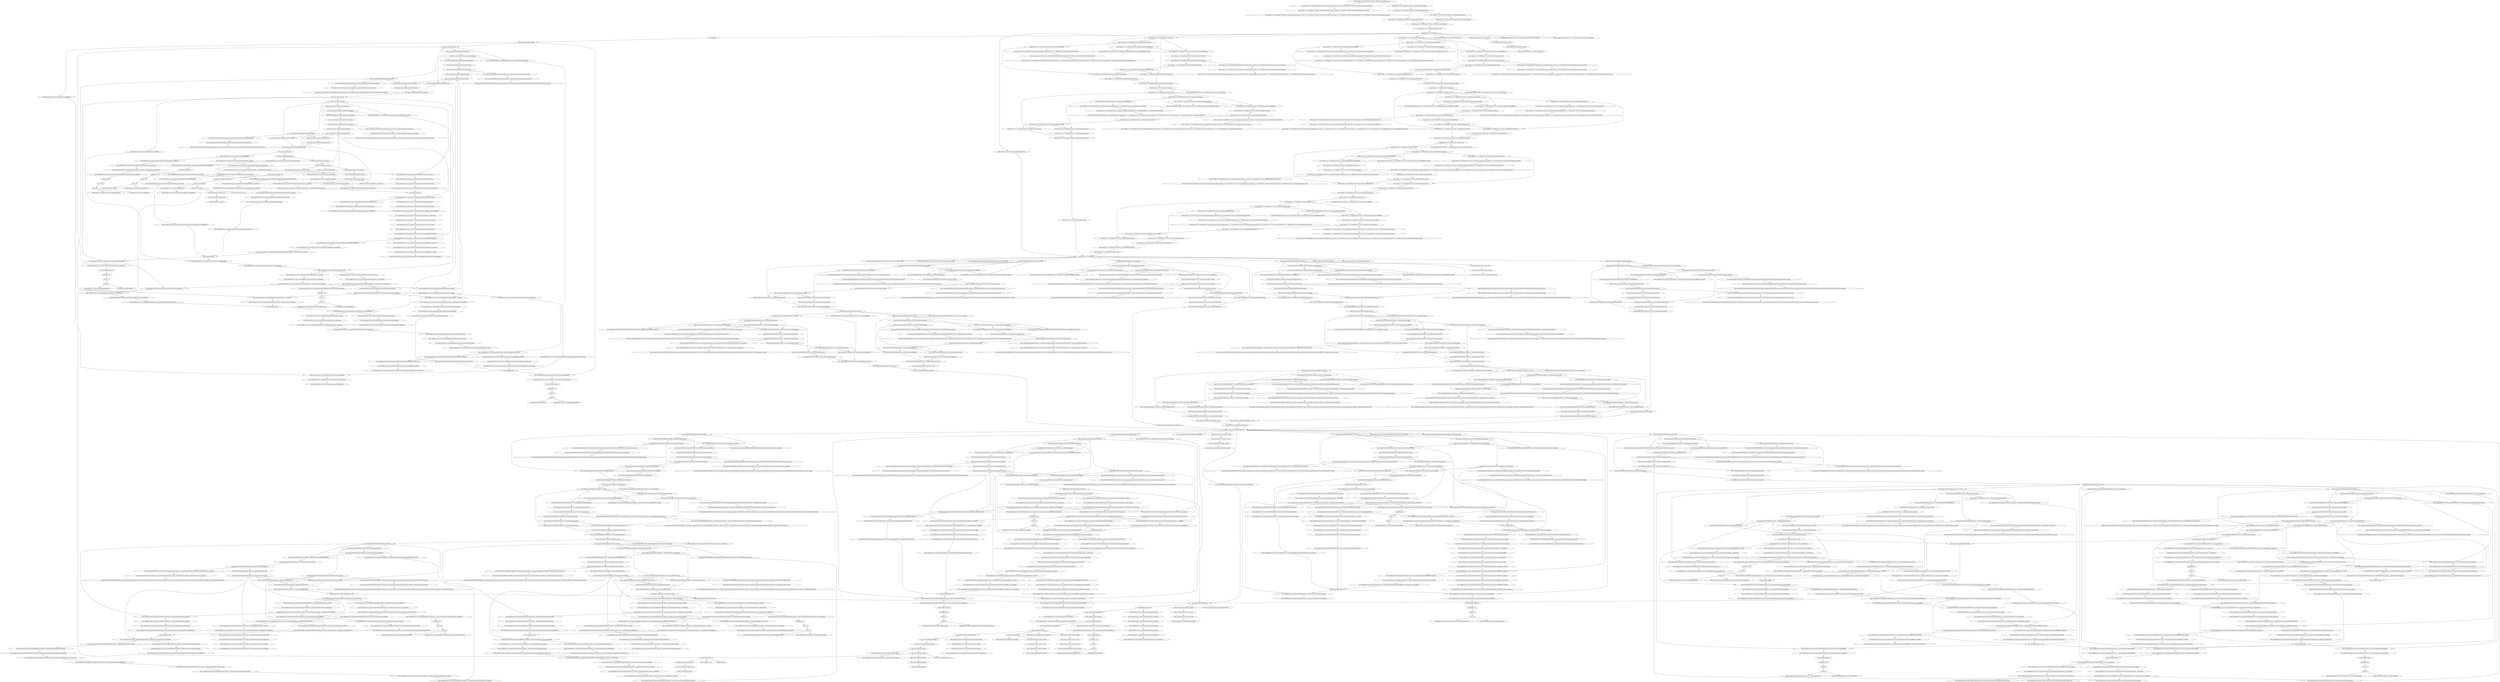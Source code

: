 digraph{
"tower_0/mixed_17x17x768e/branch7x7dbl/conv_4/batchnorm/moments/squeeze_1"->"tower_0/mixed_17x17x768e/branch7x7dbl/conv_4/batchnorm/assignmovingavg_1/mixed_17x17x768e/branch7x7dbl/conv_4/batchnorm/moving_variance/sub"
"tower_0/mixed_17x17x768e/branch7x7dbl/conv_4/batchnorm/assignmovingavg_1/mixed_17x17x768e/branch7x7dbl/conv_4/batchnorm/moving_variance/sub"->"tower_0/mixed_17x17x768e/branch7x7dbl/conv_4/batchnorm/assignmovingavg_1/mixed_17x17x768e/branch7x7dbl/conv_4/batchnorm/moving_variance/mul"
"tower_0/mixed_17x17x768e/branch7x7dbl/conv_4/batchnorm/assignmovingavg_1/mixed_17x17x768e/branch7x7dbl/conv_4/batchnorm/moving_variance/mul"->"tower_0/mixed_17x17x768e/branch7x7dbl/conv_4/batchnorm/assignmovingavg_1/mixed_17x17x768e/branch7x7dbl/conv_4/batchnorm/moving_variance/mixed_17x17x768e/branch7x7dbl/conv_4/batchnorm/mixed_17x17x768e/branch7x7dbl/conv_4/batchnorm/moving_variance"
"tower_0/mixed_17x17x768e/branch7x7dbl/conv_4/batchnorm/moments/squeeze_1"->"tower_0/mixed_17x17x768e/branch7x7dbl/conv_4/batchnorm/batchnorm/add"
"tower_0/mixed_17x17x768e/branch7x7dbl/conv_4/batchnorm/batchnorm/add"->"tower_0/mixed_17x17x768e/branch7x7dbl/conv_4/batchnorm/batchnorm/rsqrt"
"tower_0/mixed_17x17x768e/branch7x7dbl/conv_4/batchnorm/batchnorm/rsqrt"->"tower_0/mixed_17x17x768e/branch7x7dbl/conv_4/batchnorm/batchnorm/mul"
"tower_0/mixed_17x17x768e/branch7x7dbl/conv_4/batchnorm/batchnorm/rsqrt"->"tower_0/mixed_17x17x768e/branch7x7dbl/conv_4/batchnorm/batchnorm/mul_1"
"tower_0/mixed_17x17x768e/branch7x7dbl/conv_4/batchnorm/batchnorm/mul_1"->"tower_0/mixed_17x17x768e/branch7x7dbl/conv_4/batchnorm/batchnorm/sub"
"tower_0/mixed_17x17x768e/branch7x7dbl/conv_4/batchnorm/batchnorm/mul"->"tower_0/mixed_17x17x768e/branch7x7dbl/conv_4/batchnorm/batchnorm/add_1"
"tower_0/mixed_17x17x768e/branch7x7dbl/conv_4/batchnorm/batchnorm/sub"->"tower_0/mixed_17x17x768e/branch7x7dbl/conv_4/batchnorm/batchnorm/add_1"
"tower_0/mixed_17x17x768e/branch7x7dbl/conv_4/batchnorm/batchnorm/add_1"->"tower_0/mixed_17x17x768e/branch7x7dbl/conv_4/relu"
"tower_0/mixed_17x17x768e/branch7x7dbl/conv_4/relu"->"tower_0/mixed_17x17x768e/concat"
"tower_0/mixed_17x17x768e/concat"->"tower_0/identity"
"tower_0/identity"->"tower_0/aux_logits/avgpool/avgpool"
"tower_0/aux_logits/avgpool/avgpool"->"tower_0/aux_logits/proj/conv2d"
"tower_0/aux_logits/proj/conv2d"->"tower_0/aux_logits/proj/batchnorm/moments/mean"
"tower_0/aux_logits/proj/batchnorm/moments/mean"->"tower_0/aux_logits/proj/batchnorm/moments/stopgradient"
"tower_0/aux_logits/proj/conv2d"->"tower_0/aux_logits/proj/batchnorm/moments/squareddifference"
"tower_0/aux_logits/proj/batchnorm/moments/stopgradient"->"tower_0/aux_logits/proj/batchnorm/moments/squareddifference"
"tower_0/aux_logits/proj/batchnorm/moments/squareddifference"->"tower_0/aux_logits/proj/batchnorm/moments/variance"
"tower_0/aux_logits/proj/batchnorm/moments/mean"->"tower_0/aux_logits/proj/batchnorm/moments/squeeze"
"tower_0/aux_logits/proj/batchnorm/moments/variance"->"tower_0/aux_logits/proj/batchnorm/moments/squeeze_1"
"tower_0/aux_logits/proj/batchnorm/moments/squeeze"->"tower_0/aux_logits/proj/batchnorm/assignmovingavg/aux_logits/proj/batchnorm/moving_mean/sub"
"tower_0/aux_logits/proj/batchnorm/assignmovingavg/aux_logits/proj/batchnorm/moving_mean/sub"->"tower_0/aux_logits/proj/batchnorm/assignmovingavg/aux_logits/proj/batchnorm/moving_mean/mul"
"tower_0/aux_logits/proj/batchnorm/assignmovingavg/aux_logits/proj/batchnorm/moving_mean/mul"->"tower_0/aux_logits/proj/batchnorm/assignmovingavg/aux_logits/proj/batchnorm/moving_mean/aux_logits/proj/batchnorm/aux_logits/proj/batchnorm/moving_mean"
"tower_0/aux_logits/proj/batchnorm/moments/squeeze_1"->"tower_0/aux_logits/proj/batchnorm/assignmovingavg_1/aux_logits/proj/batchnorm/moving_variance/sub"
"tower_0/aux_logits/proj/batchnorm/assignmovingavg_1/aux_logits/proj/batchnorm/moving_variance/sub"->"tower_0/aux_logits/proj/batchnorm/assignmovingavg_1/aux_logits/proj/batchnorm/moving_variance/mul"
"tower_0/aux_logits/proj/batchnorm/assignmovingavg_1/aux_logits/proj/batchnorm/moving_variance/mul"->"tower_0/aux_logits/proj/batchnorm/assignmovingavg_1/aux_logits/proj/batchnorm/moving_variance/aux_logits/proj/batchnorm/aux_logits/proj/batchnorm/moving_variance"
"tower_0/aux_logits/proj/batchnorm/moments/squeeze_1"->"tower_0/aux_logits/proj/batchnorm/batchnorm/add"
"tower_0/aux_logits/proj/batchnorm/batchnorm/add"->"tower_0/aux_logits/proj/batchnorm/batchnorm/rsqrt"
"tower_0/aux_logits/proj/conv2d"->"tower_0/aux_logits/proj/batchnorm/batchnorm/mul"
"tower_0/aux_logits/proj/batchnorm/batchnorm/rsqrt"->"tower_0/aux_logits/proj/batchnorm/batchnorm/mul"
"tower_0/aux_logits/proj/batchnorm/moments/squeeze"->"tower_0/aux_logits/proj/batchnorm/batchnorm/mul_1"
"tower_0/aux_logits/proj/batchnorm/batchnorm/rsqrt"->"tower_0/aux_logits/proj/batchnorm/batchnorm/mul_1"
"tower_0/aux_logits/proj/batchnorm/batchnorm/mul_1"->"tower_0/aux_logits/proj/batchnorm/batchnorm/sub"
"tower_0/aux_logits/proj/batchnorm/batchnorm/mul"->"tower_0/aux_logits/proj/batchnorm/batchnorm/add_1"
"tower_0/aux_logits/proj/batchnorm/batchnorm/sub"->"tower_0/aux_logits/proj/batchnorm/batchnorm/add_1"
"tower_0/aux_logits/proj/batchnorm/batchnorm/add_1"->"tower_0/aux_logits/proj/relu"
"tower_0/aux_logits/proj/relu"->"tower_0/aux_logits/conv/conv2d"
"tower_0/aux_logits/conv/conv2d"->"tower_0/aux_logits/conv/batchnorm/moments/mean"
"tower_0/aux_logits/conv/batchnorm/moments/mean"->"tower_0/aux_logits/conv/batchnorm/moments/stopgradient"
"tower_0/aux_logits/conv/conv2d"->"tower_0/aux_logits/conv/batchnorm/moments/squareddifference"
"tower_0/aux_logits/conv/batchnorm/moments/stopgradient"->"tower_0/aux_logits/conv/batchnorm/moments/squareddifference"
"tower_0/aux_logits/conv/batchnorm/moments/squareddifference"->"tower_0/aux_logits/conv/batchnorm/moments/variance"
"tower_0/aux_logits/conv/batchnorm/moments/mean"->"tower_0/aux_logits/conv/batchnorm/moments/squeeze"
"tower_0/aux_logits/conv/batchnorm/moments/variance"->"tower_0/aux_logits/conv/batchnorm/moments/squeeze_1"
"tower_0/aux_logits/conv/batchnorm/moments/squeeze"->"tower_0/aux_logits/conv/batchnorm/assignmovingavg/aux_logits/conv/batchnorm/moving_mean/sub"
"tower_0/aux_logits/conv/batchnorm/assignmovingavg/aux_logits/conv/batchnorm/moving_mean/sub"->"tower_0/aux_logits/conv/batchnorm/assignmovingavg/aux_logits/conv/batchnorm/moving_mean/mul"
"tower_0/aux_logits/conv/batchnorm/assignmovingavg/aux_logits/conv/batchnorm/moving_mean/mul"->"tower_0/aux_logits/conv/batchnorm/assignmovingavg/aux_logits/conv/batchnorm/moving_mean/aux_logits/conv/batchnorm/aux_logits/conv/batchnorm/moving_mean"
"tower_0/aux_logits/conv/batchnorm/moments/squeeze_1"->"tower_0/aux_logits/conv/batchnorm/assignmovingavg_1/aux_logits/conv/batchnorm/moving_variance/sub"
"tower_0/aux_logits/conv/batchnorm/assignmovingavg_1/aux_logits/conv/batchnorm/moving_variance/sub"->"tower_0/aux_logits/conv/batchnorm/assignmovingavg_1/aux_logits/conv/batchnorm/moving_variance/mul"
"tower_0/aux_logits/conv/batchnorm/assignmovingavg_1/aux_logits/conv/batchnorm/moving_variance/mul"->"tower_0/aux_logits/conv/batchnorm/assignmovingavg_1/aux_logits/conv/batchnorm/moving_variance/aux_logits/conv/batchnorm/aux_logits/conv/batchnorm/moving_variance"
"tower_0/aux_logits/conv/batchnorm/moments/squeeze_1"->"tower_0/aux_logits/conv/batchnorm/batchnorm/add"
"tower_0/aux_logits/conv/batchnorm/batchnorm/add"->"tower_0/aux_logits/conv/batchnorm/batchnorm/rsqrt"
"tower_0/aux_logits/conv/conv2d"->"tower_0/aux_logits/conv/batchnorm/batchnorm/mul"
"tower_0/aux_logits/conv/batchnorm/batchnorm/rsqrt"->"tower_0/aux_logits/conv/batchnorm/batchnorm/mul"
"tower_0/aux_logits/conv/batchnorm/moments/squeeze"->"tower_0/aux_logits/conv/batchnorm/batchnorm/mul_1"
"tower_0/aux_logits/conv/batchnorm/batchnorm/rsqrt"->"tower_0/aux_logits/conv/batchnorm/batchnorm/mul_1"
"tower_0/aux_logits/conv/batchnorm/batchnorm/mul_1"->"tower_0/aux_logits/conv/batchnorm/batchnorm/sub"
"tower_0/aux_logits/conv/batchnorm/batchnorm/mul"->"tower_0/aux_logits/conv/batchnorm/batchnorm/add_1"
"tower_0/aux_logits/conv/batchnorm/batchnorm/sub"->"tower_0/aux_logits/conv/batchnorm/batchnorm/add_1"
"tower_0/aux_logits/conv/batchnorm/batchnorm/add_1"->"tower_0/aux_logits/conv/relu"
"tower_0/aux_logits/conv/relu"->"tower_0/aux_logits/flatten/reshape"
"tower_0/aux_logits/flatten/reshape"->"tower_0/aux_logits/fc/xw_plus_b/matmul"
"tower_0/aux_logits/fc/xw_plus_b/matmul"->"tower_0/aux_logits/fc/xw_plus_b"
"tower_0/mixed_17x17x768e/concat"->"tower_0/mixed_17x17x1280a/branch3x3/conv/conv2d"
"tower_0/mixed_17x17x1280a/branch3x3/conv/conv2d"->"tower_0/mixed_17x17x1280a/branch3x3/conv/batchnorm/moments/mean"
"tower_0/mixed_17x17x1280a/branch3x3/conv/batchnorm/moments/mean"->"tower_0/mixed_17x17x1280a/branch3x3/conv/batchnorm/moments/stopgradient"
"tower_0/mixed_17x17x1280a/branch3x3/conv/conv2d"->"tower_0/mixed_17x17x1280a/branch3x3/conv/batchnorm/moments/squareddifference"
"tower_0/mixed_17x17x1280a/branch3x3/conv/batchnorm/moments/stopgradient"->"tower_0/mixed_17x17x1280a/branch3x3/conv/batchnorm/moments/squareddifference"
"tower_0/mixed_17x17x1280a/branch3x3/conv/batchnorm/moments/squareddifference"->"tower_0/mixed_17x17x1280a/branch3x3/conv/batchnorm/moments/variance"
"tower_0/mixed_17x17x1280a/branch3x3/conv/batchnorm/moments/mean"->"tower_0/mixed_17x17x1280a/branch3x3/conv/batchnorm/moments/squeeze"
"tower_0/mixed_17x17x1280a/branch3x3/conv/batchnorm/moments/variance"->"tower_0/mixed_17x17x1280a/branch3x3/conv/batchnorm/moments/squeeze_1"
"tower_0/mixed_17x17x1280a/branch3x3/conv/batchnorm/moments/squeeze"->"tower_0/mixed_17x17x1280a/branch3x3/conv/batchnorm/assignmovingavg/mixed_17x17x1280a/branch3x3/conv/batchnorm/moving_mean/sub"
"tower_0/mixed_17x17x1280a/branch3x3/conv/batchnorm/assignmovingavg/mixed_17x17x1280a/branch3x3/conv/batchnorm/moving_mean/sub"->"tower_0/mixed_17x17x1280a/branch3x3/conv/batchnorm/assignmovingavg/mixed_17x17x1280a/branch3x3/conv/batchnorm/moving_mean/mul"
"tower_0/mixed_17x17x1280a/branch3x3/conv/batchnorm/assignmovingavg/mixed_17x17x1280a/branch3x3/conv/batchnorm/moving_mean/mul"->"tower_0/mixed_17x17x1280a/branch3x3/conv/batchnorm/assignmovingavg/mixed_17x17x1280a/branch3x3/conv/batchnorm/moving_mean/mixed_17x17x1280a/branch3x3/conv/batchnorm/mixed_17x17x1280a/branch3x3/conv/batchnorm/moving_mean"
"tower_0/mixed_17x17x1280a/branch3x3/conv/batchnorm/moments/squeeze_1"->"tower_0/mixed_17x17x1280a/branch3x3/conv/batchnorm/assignmovingavg_1/mixed_17x17x1280a/branch3x3/conv/batchnorm/moving_variance/sub"
"tower_0/mixed_17x17x1280a/branch3x3/conv/batchnorm/assignmovingavg_1/mixed_17x17x1280a/branch3x3/conv/batchnorm/moving_variance/sub"->"tower_0/mixed_17x17x1280a/branch3x3/conv/batchnorm/assignmovingavg_1/mixed_17x17x1280a/branch3x3/conv/batchnorm/moving_variance/mul"
"tower_0/mixed_17x17x1280a/branch3x3/conv/batchnorm/assignmovingavg_1/mixed_17x17x1280a/branch3x3/conv/batchnorm/moving_variance/mul"->"tower_0/mixed_17x17x1280a/branch3x3/conv/batchnorm/assignmovingavg_1/mixed_17x17x1280a/branch3x3/conv/batchnorm/moving_variance/mixed_17x17x1280a/branch3x3/conv/batchnorm/mixed_17x17x1280a/branch3x3/conv/batchnorm/moving_variance"
"tower_0/mixed_17x17x1280a/branch3x3/conv/batchnorm/moments/squeeze_1"->"tower_0/mixed_17x17x1280a/branch3x3/conv/batchnorm/batchnorm/add"
"tower_0/mixed_17x17x1280a/branch3x3/conv/batchnorm/batchnorm/add"->"tower_0/mixed_17x17x1280a/branch3x3/conv/batchnorm/batchnorm/rsqrt"
"tower_0/mixed_17x17x1280a/branch3x3/conv/conv2d"->"tower_0/mixed_17x17x1280a/branch3x3/conv/batchnorm/batchnorm/mul"
"tower_0/mixed_17x17x1280a/branch3x3/conv/batchnorm/batchnorm/rsqrt"->"tower_0/mixed_17x17x1280a/branch3x3/conv/batchnorm/batchnorm/mul"
"tower_0/mixed_17x17x1280a/branch3x3/conv/batchnorm/moments/squeeze"->"tower_0/mixed_17x17x1280a/branch3x3/conv/batchnorm/batchnorm/mul_1"
"tower_0/mixed_17x17x1280a/branch3x3/conv/batchnorm/batchnorm/rsqrt"->"tower_0/mixed_17x17x1280a/branch3x3/conv/batchnorm/batchnorm/mul_1"
"tower_0/mixed_17x17x1280a/branch3x3/conv/batchnorm/batchnorm/mul_1"->"tower_0/mixed_17x17x1280a/branch3x3/conv/batchnorm/batchnorm/sub"
"tower_0/mixed_17x17x1280a/branch3x3/conv/batchnorm/batchnorm/mul"->"tower_0/mixed_17x17x1280a/branch3x3/conv/batchnorm/batchnorm/add_1"
"tower_0/mixed_17x17x1280a/branch3x3/conv/batchnorm/batchnorm/sub"->"tower_0/mixed_17x17x1280a/branch3x3/conv/batchnorm/batchnorm/add_1"
"tower_0/mixed_17x17x1280a/branch3x3/conv/batchnorm/batchnorm/add_1"->"tower_0/mixed_17x17x1280a/branch3x3/conv/relu"
"tower_0/mixed_17x17x1280a/branch3x3/conv/relu"->"tower_0/mixed_17x17x1280a/branch3x3/conv_1/conv2d"
"tower_0/mixed_17x17x1280a/branch3x3/conv_1/conv2d"->"tower_0/mixed_17x17x1280a/branch3x3/conv_1/batchnorm/moments/mean"
"tower_0/mixed_17x17x1280a/branch3x3/conv_1/batchnorm/moments/mean"->"tower_0/mixed_17x17x1280a/branch3x3/conv_1/batchnorm/moments/stopgradient"
"tower_0/mixed_17x17x1280a/branch3x3/conv_1/conv2d"->"tower_0/mixed_17x17x1280a/branch3x3/conv_1/batchnorm/moments/squareddifference"
"tower_0/mixed_17x17x1280a/branch3x3/conv_1/batchnorm/moments/stopgradient"->"tower_0/mixed_17x17x1280a/branch3x3/conv_1/batchnorm/moments/squareddifference"
"tower_0/mixed_17x17x1280a/branch3x3/conv_1/batchnorm/moments/squareddifference"->"tower_0/mixed_17x17x1280a/branch3x3/conv_1/batchnorm/moments/variance"
"tower_0/mixed_17x17x1280a/branch3x3/conv_1/batchnorm/moments/mean"->"tower_0/mixed_17x17x1280a/branch3x3/conv_1/batchnorm/moments/squeeze"
"tower_0/mixed_17x17x1280a/branch3x3/conv_1/batchnorm/moments/variance"->"tower_0/mixed_17x17x1280a/branch3x3/conv_1/batchnorm/moments/squeeze_1"
"tower_0/mixed_17x17x1280a/branch3x3/conv_1/batchnorm/moments/squeeze"->"tower_0/mixed_17x17x1280a/branch3x3/conv_1/batchnorm/assignmovingavg/mixed_17x17x1280a/branch3x3/conv_1/batchnorm/moving_mean/sub"
"tower_0/mixed_17x17x1280a/branch3x3/conv_1/batchnorm/assignmovingavg/mixed_17x17x1280a/branch3x3/conv_1/batchnorm/moving_mean/sub"->"tower_0/mixed_17x17x1280a/branch3x3/conv_1/batchnorm/assignmovingavg/mixed_17x17x1280a/branch3x3/conv_1/batchnorm/moving_mean/mul"
"tower_0/mixed_17x17x1280a/branch3x3/conv_1/batchnorm/assignmovingavg/mixed_17x17x1280a/branch3x3/conv_1/batchnorm/moving_mean/mul"->"tower_0/mixed_17x17x1280a/branch3x3/conv_1/batchnorm/assignmovingavg/mixed_17x17x1280a/branch3x3/conv_1/batchnorm/moving_mean/mixed_17x17x1280a/branch3x3/conv_1/batchnorm/mixed_17x17x1280a/branch3x3/conv_1/batchnorm/moving_mean"
"tower_0/mixed_17x17x1280a/branch3x3/conv_1/batchnorm/moments/squeeze_1"->"tower_0/mixed_17x17x1280a/branch3x3/conv_1/batchnorm/assignmovingavg_1/mixed_17x17x1280a/branch3x3/conv_1/batchnorm/moving_variance/sub"
"tower_0/mixed_17x17x1280a/branch3x3/conv_1/batchnorm/assignmovingavg_1/mixed_17x17x1280a/branch3x3/conv_1/batchnorm/moving_variance/sub"->"tower_0/mixed_17x17x1280a/branch3x3/conv_1/batchnorm/assignmovingavg_1/mixed_17x17x1280a/branch3x3/conv_1/batchnorm/moving_variance/mul"
"tower_0/mixed_17x17x1280a/branch3x3/conv_1/batchnorm/assignmovingavg_1/mixed_17x17x1280a/branch3x3/conv_1/batchnorm/moving_variance/mul"->"tower_0/mixed_17x17x1280a/branch3x3/conv_1/batchnorm/assignmovingavg_1/mixed_17x17x1280a/branch3x3/conv_1/batchnorm/moving_variance/mixed_17x17x1280a/branch3x3/conv_1/batchnorm/mixed_17x17x1280a/branch3x3/conv_1/batchnorm/moving_variance"
"tower_0/mixed_17x17x1280a/branch3x3/conv_1/batchnorm/moments/squeeze_1"->"tower_0/mixed_17x17x1280a/branch3x3/conv_1/batchnorm/batchnorm/add"
"tower_0/mixed_17x17x1280a/branch3x3/conv_1/batchnorm/batchnorm/add"->"tower_0/mixed_17x17x1280a/branch3x3/conv_1/batchnorm/batchnorm/rsqrt"
"tower_0/mixed_17x17x1280a/branch3x3/conv_1/conv2d"->"tower_0/mixed_17x17x1280a/branch3x3/conv_1/batchnorm/batchnorm/mul"
"tower_0/mixed_17x17x1280a/branch3x3/conv_1/batchnorm/batchnorm/rsqrt"->"tower_0/mixed_17x17x1280a/branch3x3/conv_1/batchnorm/batchnorm/mul"
"tower_0/mixed_17x17x1280a/branch3x3/conv_1/batchnorm/moments/squeeze"->"tower_0/mixed_17x17x1280a/branch3x3/conv_1/batchnorm/batchnorm/mul_1"
"tower_0/mixed_17x17x1280a/branch3x3/conv_1/batchnorm/batchnorm/rsqrt"->"tower_0/mixed_17x17x1280a/branch3x3/conv_1/batchnorm/batchnorm/mul_1"
"tower_0/mixed_17x17x1280a/branch3x3/conv_1/batchnorm/batchnorm/mul_1"->"tower_0/mixed_17x17x1280a/branch3x3/conv_1/batchnorm/batchnorm/sub"
"tower_0/mixed_17x17x1280a/branch3x3/conv_1/batchnorm/batchnorm/mul"->"tower_0/mixed_17x17x1280a/branch3x3/conv_1/batchnorm/batchnorm/add_1"
"tower_0/mixed_17x17x1280a/branch3x3/conv_1/batchnorm/batchnorm/sub"->"tower_0/mixed_17x17x1280a/branch3x3/conv_1/batchnorm/batchnorm/add_1"
"tower_0/mixed_17x17x1280a/branch3x3/conv_1/batchnorm/batchnorm/add_1"->"tower_0/mixed_17x17x1280a/branch3x3/conv_1/relu"
"tower_0/mixed_17x17x768e/concat"->"tower_0/mixed_17x17x1280a/branch7x7x3/conv/conv2d"
"tower_0/mixed_17x17x1280a/branch7x7x3/conv/conv2d"->"tower_0/mixed_17x17x1280a/branch7x7x3/conv/batchnorm/moments/mean"
"tower_0/mixed_17x17x1280a/branch7x7x3/conv/batchnorm/moments/mean"->"tower_0/mixed_17x17x1280a/branch7x7x3/conv/batchnorm/moments/stopgradient"
"tower_0/mixed_17x17x1280a/branch7x7x3/conv/conv2d"->"tower_0/mixed_17x17x1280a/branch7x7x3/conv/batchnorm/moments/squareddifference"
"tower_0/mixed_17x17x1280a/branch7x7x3/conv/batchnorm/moments/stopgradient"->"tower_0/mixed_17x17x1280a/branch7x7x3/conv/batchnorm/moments/squareddifference"
"tower_0/mixed_17x17x1280a/branch7x7x3/conv/batchnorm/moments/squareddifference"->"tower_0/mixed_17x17x1280a/branch7x7x3/conv/batchnorm/moments/variance"
"tower_0/mixed_17x17x1280a/branch7x7x3/conv/batchnorm/moments/mean"->"tower_0/mixed_17x17x1280a/branch7x7x3/conv/batchnorm/moments/squeeze"
"tower_0/mixed_17x17x1280a/branch7x7x3/conv/batchnorm/moments/variance"->"tower_0/mixed_17x17x1280a/branch7x7x3/conv/batchnorm/moments/squeeze_1"
"tower_0/mixed_17x17x1280a/branch7x7x3/conv/batchnorm/moments/squeeze"->"tower_0/mixed_17x17x1280a/branch7x7x3/conv/batchnorm/assignmovingavg/mixed_17x17x1280a/branch7x7x3/conv/batchnorm/moving_mean/sub"
"tower_0/mixed_17x17x1280a/branch7x7x3/conv/batchnorm/assignmovingavg/mixed_17x17x1280a/branch7x7x3/conv/batchnorm/moving_mean/sub"->"tower_0/mixed_17x17x1280a/branch7x7x3/conv/batchnorm/assignmovingavg/mixed_17x17x1280a/branch7x7x3/conv/batchnorm/moving_mean/mul"
"tower_0/mixed_17x17x1280a/branch7x7x3/conv/batchnorm/assignmovingavg/mixed_17x17x1280a/branch7x7x3/conv/batchnorm/moving_mean/mul"->"tower_0/mixed_17x17x1280a/branch7x7x3/conv/batchnorm/assignmovingavg/mixed_17x17x1280a/branch7x7x3/conv/batchnorm/moving_mean/mixed_17x17x1280a/branch7x7x3/conv/batchnorm/mixed_17x17x1280a/branch7x7x3/conv/batchnorm/moving_mean"
"tower_0/mixed_17x17x1280a/branch7x7x3/conv/batchnorm/moments/squeeze_1"->"tower_0/mixed_17x17x1280a/branch7x7x3/conv/batchnorm/assignmovingavg_1/mixed_17x17x1280a/branch7x7x3/conv/batchnorm/moving_variance/sub"
"tower_0/mixed_17x17x1280a/branch7x7x3/conv/batchnorm/assignmovingavg_1/mixed_17x17x1280a/branch7x7x3/conv/batchnorm/moving_variance/sub"->"tower_0/mixed_17x17x1280a/branch7x7x3/conv/batchnorm/assignmovingavg_1/mixed_17x17x1280a/branch7x7x3/conv/batchnorm/moving_variance/mul"
"tower_0/mixed_17x17x1280a/branch7x7x3/conv/batchnorm/assignmovingavg_1/mixed_17x17x1280a/branch7x7x3/conv/batchnorm/moving_variance/mul"->"tower_0/mixed_17x17x1280a/branch7x7x3/conv/batchnorm/assignmovingavg_1/mixed_17x17x1280a/branch7x7x3/conv/batchnorm/moving_variance/mixed_17x17x1280a/branch7x7x3/conv/batchnorm/mixed_17x17x1280a/branch7x7x3/conv/batchnorm/moving_variance"
"tower_0/mixed_17x17x1280a/branch7x7x3/conv/batchnorm/moments/squeeze_1"->"tower_0/mixed_17x17x1280a/branch7x7x3/conv/batchnorm/batchnorm/add"
"tower_0/mixed_17x17x1280a/branch7x7x3/conv/batchnorm/batchnorm/add"->"tower_0/mixed_17x17x1280a/branch7x7x3/conv/batchnorm/batchnorm/rsqrt"
"tower_0/mixed_17x17x1280a/branch7x7x3/conv/conv2d"->"tower_0/mixed_17x17x1280a/branch7x7x3/conv/batchnorm/batchnorm/mul"
"tower_0/mixed_17x17x1280a/branch7x7x3/conv/batchnorm/batchnorm/rsqrt"->"tower_0/mixed_17x17x1280a/branch7x7x3/conv/batchnorm/batchnorm/mul"
"tower_0/mixed_17x17x1280a/branch7x7x3/conv/batchnorm/moments/squeeze"->"tower_0/mixed_17x17x1280a/branch7x7x3/conv/batchnorm/batchnorm/mul_1"
"tower_0/mixed_17x17x1280a/branch7x7x3/conv/batchnorm/batchnorm/rsqrt"->"tower_0/mixed_17x17x1280a/branch7x7x3/conv/batchnorm/batchnorm/mul_1"
"tower_0/mixed_17x17x1280a/branch7x7x3/conv/batchnorm/batchnorm/mul_1"->"tower_0/mixed_17x17x1280a/branch7x7x3/conv/batchnorm/batchnorm/sub"
"tower_0/mixed_17x17x1280a/branch7x7x3/conv/batchnorm/batchnorm/mul"->"tower_0/mixed_17x17x1280a/branch7x7x3/conv/batchnorm/batchnorm/add_1"
"tower_0/mixed_17x17x1280a/branch7x7x3/conv/batchnorm/batchnorm/sub"->"tower_0/mixed_17x17x1280a/branch7x7x3/conv/batchnorm/batchnorm/add_1"
"tower_0/mixed_17x17x1280a/branch7x7x3/conv/batchnorm/batchnorm/add_1"->"tower_0/mixed_17x17x1280a/branch7x7x3/conv/relu"
"tower_0/mixed_17x17x1280a/branch7x7x3/conv/relu"->"tower_0/mixed_17x17x1280a/branch7x7x3/conv_1/conv2d"
"tower_0/mixed_17x17x1280a/branch7x7x3/conv_1/conv2d"->"tower_0/mixed_17x17x1280a/branch7x7x3/conv_1/batchnorm/moments/mean"
"tower_0/mixed_17x17x1280a/branch7x7x3/conv_1/batchnorm/moments/mean"->"tower_0/mixed_17x17x1280a/branch7x7x3/conv_1/batchnorm/moments/stopgradient"
"tower_0/mixed_17x17x1280a/branch7x7x3/conv_1/conv2d"->"tower_0/mixed_17x17x1280a/branch7x7x3/conv_1/batchnorm/moments/squareddifference"
"tower_0/mixed_17x17x1280a/branch7x7x3/conv_1/batchnorm/moments/stopgradient"->"tower_0/mixed_17x17x1280a/branch7x7x3/conv_1/batchnorm/moments/squareddifference"
"tower_0/mixed_17x17x1280a/branch7x7x3/conv_1/batchnorm/moments/squareddifference"->"tower_0/mixed_17x17x1280a/branch7x7x3/conv_1/batchnorm/moments/variance"
"tower_0/mixed_17x17x1280a/branch7x7x3/conv_1/batchnorm/moments/mean"->"tower_0/mixed_17x17x1280a/branch7x7x3/conv_1/batchnorm/moments/squeeze"
"tower_0/mixed_17x17x1280a/branch7x7x3/conv_1/batchnorm/moments/variance"->"tower_0/mixed_17x17x1280a/branch7x7x3/conv_1/batchnorm/moments/squeeze_1"
"tower_0/mixed_17x17x1280a/branch7x7x3/conv_1/batchnorm/moments/squeeze"->"tower_0/mixed_17x17x1280a/branch7x7x3/conv_1/batchnorm/assignmovingavg/mixed_17x17x1280a/branch7x7x3/conv_1/batchnorm/moving_mean/sub"
"tower_0/mixed_17x17x1280a/branch7x7x3/conv_1/batchnorm/assignmovingavg/mixed_17x17x1280a/branch7x7x3/conv_1/batchnorm/moving_mean/sub"->"tower_0/mixed_17x17x1280a/branch7x7x3/conv_1/batchnorm/assignmovingavg/mixed_17x17x1280a/branch7x7x3/conv_1/batchnorm/moving_mean/mul"
"tower_0/mixed_17x17x1280a/branch7x7x3/conv_1/batchnorm/assignmovingavg/mixed_17x17x1280a/branch7x7x3/conv_1/batchnorm/moving_mean/mul"->"tower_0/mixed_17x17x1280a/branch7x7x3/conv_1/batchnorm/assignmovingavg/mixed_17x17x1280a/branch7x7x3/conv_1/batchnorm/moving_mean/mixed_17x17x1280a/branch7x7x3/conv_1/batchnorm/mixed_17x17x1280a/branch7x7x3/conv_1/batchnorm/moving_mean"
"tower_0/mixed_17x17x1280a/branch7x7x3/conv_1/batchnorm/moments/squeeze_1"->"tower_0/mixed_17x17x1280a/branch7x7x3/conv_1/batchnorm/assignmovingavg_1/mixed_17x17x1280a/branch7x7x3/conv_1/batchnorm/moving_variance/sub"
"tower_0/mixed_17x17x1280a/branch7x7x3/conv_1/batchnorm/assignmovingavg_1/mixed_17x17x1280a/branch7x7x3/conv_1/batchnorm/moving_variance/sub"->"tower_0/mixed_17x17x1280a/branch7x7x3/conv_1/batchnorm/assignmovingavg_1/mixed_17x17x1280a/branch7x7x3/conv_1/batchnorm/moving_variance/mul"
"tower_0/mixed_17x17x1280a/branch7x7x3/conv_1/batchnorm/assignmovingavg_1/mixed_17x17x1280a/branch7x7x3/conv_1/batchnorm/moving_variance/mul"->"tower_0/mixed_17x17x1280a/branch7x7x3/conv_1/batchnorm/assignmovingavg_1/mixed_17x17x1280a/branch7x7x3/conv_1/batchnorm/moving_variance/mixed_17x17x1280a/branch7x7x3/conv_1/batchnorm/mixed_17x17x1280a/branch7x7x3/conv_1/batchnorm/moving_variance"
"tower_0/mixed_17x17x1280a/branch7x7x3/conv_1/batchnorm/moments/squeeze_1"->"tower_0/mixed_17x17x1280a/branch7x7x3/conv_1/batchnorm/batchnorm/add"
"tower_0/mixed_17x17x1280a/branch7x7x3/conv_1/batchnorm/batchnorm/add"->"tower_0/mixed_17x17x1280a/branch7x7x3/conv_1/batchnorm/batchnorm/rsqrt"
"tower_0/mixed_17x17x1280a/branch7x7x3/conv_1/conv2d"->"tower_0/mixed_17x17x1280a/branch7x7x3/conv_1/batchnorm/batchnorm/mul"
"tower_0/mixed_17x17x1280a/branch7x7x3/conv_1/batchnorm/batchnorm/rsqrt"->"tower_0/mixed_17x17x1280a/branch7x7x3/conv_1/batchnorm/batchnorm/mul"
"tower_0/mixed_17x17x1280a/branch7x7x3/conv_1/batchnorm/moments/squeeze"->"tower_0/mixed_17x17x1280a/branch7x7x3/conv_1/batchnorm/batchnorm/mul_1"
"tower_0/mixed_17x17x1280a/branch7x7x3/conv_1/batchnorm/batchnorm/rsqrt"->"tower_0/mixed_17x17x1280a/branch7x7x3/conv_1/batchnorm/batchnorm/mul_1"
"tower_0/mixed_17x17x1280a/branch7x7x3/conv_1/batchnorm/batchnorm/mul_1"->"tower_0/mixed_17x17x1280a/branch7x7x3/conv_1/batchnorm/batchnorm/sub"
"tower_0/mixed_17x17x1280a/branch7x7x3/conv_1/batchnorm/batchnorm/mul"->"tower_0/mixed_17x17x1280a/branch7x7x3/conv_1/batchnorm/batchnorm/add_1"
"tower_0/mixed_17x17x1280a/branch7x7x3/conv_1/batchnorm/batchnorm/sub"->"tower_0/mixed_17x17x1280a/branch7x7x3/conv_1/batchnorm/batchnorm/add_1"
"tower_0/mixed_17x17x1280a/branch7x7x3/conv_1/batchnorm/batchnorm/add_1"->"tower_0/mixed_17x17x1280a/branch7x7x3/conv_1/relu"
"tower_0/mixed_17x17x1280a/branch7x7x3/conv_1/relu"->"tower_0/mixed_17x17x1280a/branch7x7x3/conv_2/conv2d"
"tower_0/mixed_17x17x1280a/branch7x7x3/conv_2/conv2d"->"tower_0/mixed_17x17x1280a/branch7x7x3/conv_2/batchnorm/moments/mean"
"tower_0/mixed_17x17x1280a/branch7x7x3/conv_2/batchnorm/moments/mean"->"tower_0/mixed_17x17x1280a/branch7x7x3/conv_2/batchnorm/moments/stopgradient"
"tower_0/mixed_17x17x1280a/branch7x7x3/conv_2/conv2d"->"tower_0/mixed_17x17x1280a/branch7x7x3/conv_2/batchnorm/moments/squareddifference"
"tower_0/mixed_17x17x1280a/branch7x7x3/conv_2/batchnorm/moments/stopgradient"->"tower_0/mixed_17x17x1280a/branch7x7x3/conv_2/batchnorm/moments/squareddifference"
"tower_0/mixed_17x17x1280a/branch7x7x3/conv_2/batchnorm/moments/squareddifference"->"tower_0/mixed_17x17x1280a/branch7x7x3/conv_2/batchnorm/moments/variance"
"tower_0/mixed_17x17x1280a/branch7x7x3/conv_2/batchnorm/moments/mean"->"tower_0/mixed_17x17x1280a/branch7x7x3/conv_2/batchnorm/moments/squeeze"
"tower_0/mixed_17x17x1280a/branch7x7x3/conv_2/batchnorm/moments/variance"->"tower_0/mixed_17x17x1280a/branch7x7x3/conv_2/batchnorm/moments/squeeze_1"
"tower_0/mixed_17x17x1280a/branch7x7x3/conv_2/batchnorm/moments/squeeze"->"tower_0/mixed_17x17x1280a/branch7x7x3/conv_2/batchnorm/assignmovingavg/mixed_17x17x1280a/branch7x7x3/conv_2/batchnorm/moving_mean/sub"
"tower_0/mixed_17x17x1280a/branch7x7x3/conv_2/batchnorm/assignmovingavg/mixed_17x17x1280a/branch7x7x3/conv_2/batchnorm/moving_mean/sub"->"tower_0/mixed_17x17x1280a/branch7x7x3/conv_2/batchnorm/assignmovingavg/mixed_17x17x1280a/branch7x7x3/conv_2/batchnorm/moving_mean/mul"
"tower_0/mixed_17x17x1280a/branch7x7x3/conv_2/batchnorm/assignmovingavg/mixed_17x17x1280a/branch7x7x3/conv_2/batchnorm/moving_mean/mul"->"tower_0/mixed_17x17x1280a/branch7x7x3/conv_2/batchnorm/assignmovingavg/mixed_17x17x1280a/branch7x7x3/conv_2/batchnorm/moving_mean/mixed_17x17x1280a/branch7x7x3/conv_2/batchnorm/mixed_17x17x1280a/branch7x7x3/conv_2/batchnorm/moving_mean"
"tower_0/mixed_17x17x1280a/branch7x7x3/conv_2/batchnorm/moments/squeeze_1"->"tower_0/mixed_17x17x1280a/branch7x7x3/conv_2/batchnorm/assignmovingavg_1/mixed_17x17x1280a/branch7x7x3/conv_2/batchnorm/moving_variance/sub"
"tower_0/mixed_17x17x1280a/branch7x7x3/conv_2/batchnorm/assignmovingavg_1/mixed_17x17x1280a/branch7x7x3/conv_2/batchnorm/moving_variance/sub"->"tower_0/mixed_17x17x1280a/branch7x7x3/conv_2/batchnorm/assignmovingavg_1/mixed_17x17x1280a/branch7x7x3/conv_2/batchnorm/moving_variance/mul"
"tower_0/mixed_17x17x1280a/branch7x7x3/conv_2/batchnorm/assignmovingavg_1/mixed_17x17x1280a/branch7x7x3/conv_2/batchnorm/moving_variance/mul"->"tower_0/mixed_17x17x1280a/branch7x7x3/conv_2/batchnorm/assignmovingavg_1/mixed_17x17x1280a/branch7x7x3/conv_2/batchnorm/moving_variance/mixed_17x17x1280a/branch7x7x3/conv_2/batchnorm/mixed_17x17x1280a/branch7x7x3/conv_2/batchnorm/moving_variance"
"tower_0/mixed_17x17x1280a/branch7x7x3/conv_2/batchnorm/moments/squeeze_1"->"tower_0/mixed_17x17x1280a/branch7x7x3/conv_2/batchnorm/batchnorm/add"
"tower_0/mixed_17x17x1280a/branch7x7x3/conv_2/batchnorm/batchnorm/add"->"tower_0/mixed_17x17x1280a/branch7x7x3/conv_2/batchnorm/batchnorm/rsqrt"
"tower_0/mixed_17x17x1280a/branch7x7x3/conv_2/conv2d"->"tower_0/mixed_17x17x1280a/branch7x7x3/conv_2/batchnorm/batchnorm/mul"
"tower_0/mixed_17x17x1280a/branch7x7x3/conv_2/batchnorm/batchnorm/rsqrt"->"tower_0/mixed_17x17x1280a/branch7x7x3/conv_2/batchnorm/batchnorm/mul"
"tower_0/mixed_17x17x1280a/branch7x7x3/conv_2/batchnorm/moments/squeeze"->"tower_0/mixed_17x17x1280a/branch7x7x3/conv_2/batchnorm/batchnorm/mul_1"
"tower_0/mixed_17x17x1280a/branch7x7x3/conv_2/batchnorm/batchnorm/rsqrt"->"tower_0/mixed_17x17x1280a/branch7x7x3/conv_2/batchnorm/batchnorm/mul_1"
"tower_0/mixed_17x17x1280a/branch7x7x3/conv_2/batchnorm/batchnorm/mul_1"->"tower_0/mixed_17x17x1280a/branch7x7x3/conv_2/batchnorm/batchnorm/sub"
"tower_0/mixed_17x17x1280a/branch7x7x3/conv_2/batchnorm/batchnorm/mul"->"tower_0/mixed_17x17x1280a/branch7x7x3/conv_2/batchnorm/batchnorm/add_1"
"tower_0/mixed_17x17x1280a/branch7x7x3/conv_2/batchnorm/batchnorm/sub"->"tower_0/mixed_17x17x1280a/branch7x7x3/conv_2/batchnorm/batchnorm/add_1"
"tower_0/mixed_17x17x1280a/branch7x7x3/conv_2/batchnorm/batchnorm/add_1"->"tower_0/mixed_17x17x1280a/branch7x7x3/conv_2/relu"
"tower_0/mixed_17x17x1280a/branch7x7x3/conv_2/relu"->"tower_0/mixed_17x17x1280a/branch7x7x3/conv_3/conv2d"
"tower_0/mixed_17x17x1280a/branch7x7x3/conv_3/conv2d"->"tower_0/mixed_17x17x1280a/branch7x7x3/conv_3/batchnorm/moments/mean"
"tower_0/mixed_17x17x1280a/branch7x7x3/conv_3/batchnorm/moments/mean"->"tower_0/mixed_17x17x1280a/branch7x7x3/conv_3/batchnorm/moments/stopgradient"
"tower_0/mixed_17x17x1280a/branch7x7x3/conv_3/conv2d"->"tower_0/mixed_17x17x1280a/branch7x7x3/conv_3/batchnorm/moments/squareddifference"
"tower_0/mixed_17x17x1280a/branch7x7x3/conv_3/batchnorm/moments/stopgradient"->"tower_0/mixed_17x17x1280a/branch7x7x3/conv_3/batchnorm/moments/squareddifference"
"tower_0/mixed_17x17x1280a/branch7x7x3/conv_3/batchnorm/moments/squareddifference"->"tower_0/mixed_17x17x1280a/branch7x7x3/conv_3/batchnorm/moments/variance"
"tower_0/mixed_17x17x1280a/branch7x7x3/conv_3/batchnorm/moments/mean"->"tower_0/mixed_17x17x1280a/branch7x7x3/conv_3/batchnorm/moments/squeeze"
"tower_0/mixed_17x17x1280a/branch7x7x3/conv_3/batchnorm/moments/variance"->"tower_0/mixed_17x17x1280a/branch7x7x3/conv_3/batchnorm/moments/squeeze_1"
"tower_0/mixed_17x17x1280a/branch7x7x3/conv_3/batchnorm/moments/squeeze"->"tower_0/mixed_17x17x1280a/branch7x7x3/conv_3/batchnorm/assignmovingavg/mixed_17x17x1280a/branch7x7x3/conv_3/batchnorm/moving_mean/sub"
"tower_0/mixed_17x17x1280a/branch7x7x3/conv_3/batchnorm/assignmovingavg/mixed_17x17x1280a/branch7x7x3/conv_3/batchnorm/moving_mean/sub"->"tower_0/mixed_17x17x1280a/branch7x7x3/conv_3/batchnorm/assignmovingavg/mixed_17x17x1280a/branch7x7x3/conv_3/batchnorm/moving_mean/mul"
"tower_0/mixed_17x17x1280a/branch7x7x3/conv_3/batchnorm/assignmovingavg/mixed_17x17x1280a/branch7x7x3/conv_3/batchnorm/moving_mean/mul"->"tower_0/mixed_17x17x1280a/branch7x7x3/conv_3/batchnorm/assignmovingavg/mixed_17x17x1280a/branch7x7x3/conv_3/batchnorm/moving_mean/mixed_17x17x1280a/branch7x7x3/conv_3/batchnorm/mixed_17x17x1280a/branch7x7x3/conv_3/batchnorm/moving_mean"
"tower_0/mixed_17x17x1280a/branch7x7x3/conv_3/batchnorm/moments/squeeze_1"->"tower_0/mixed_17x17x1280a/branch7x7x3/conv_3/batchnorm/assignmovingavg_1/mixed_17x17x1280a/branch7x7x3/conv_3/batchnorm/moving_variance/sub"
"tower_0/mixed_17x17x1280a/branch7x7x3/conv_3/batchnorm/assignmovingavg_1/mixed_17x17x1280a/branch7x7x3/conv_3/batchnorm/moving_variance/sub"->"tower_0/mixed_17x17x1280a/branch7x7x3/conv_3/batchnorm/assignmovingavg_1/mixed_17x17x1280a/branch7x7x3/conv_3/batchnorm/moving_variance/mul"
"tower_0/mixed_17x17x1280a/branch7x7x3/conv_3/batchnorm/assignmovingavg_1/mixed_17x17x1280a/branch7x7x3/conv_3/batchnorm/moving_variance/mul"->"tower_0/mixed_17x17x1280a/branch7x7x3/conv_3/batchnorm/assignmovingavg_1/mixed_17x17x1280a/branch7x7x3/conv_3/batchnorm/moving_variance/mixed_17x17x1280a/branch7x7x3/conv_3/batchnorm/mixed_17x17x1280a/branch7x7x3/conv_3/batchnorm/moving_variance"
"tower_0/mixed_17x17x1280a/branch7x7x3/conv_3/batchnorm/moments/squeeze_1"->"tower_0/mixed_17x17x1280a/branch7x7x3/conv_3/batchnorm/batchnorm/add"
"tower_0/mixed_17x17x1280a/branch7x7x3/conv_3/batchnorm/batchnorm/add"->"tower_0/mixed_17x17x1280a/branch7x7x3/conv_3/batchnorm/batchnorm/rsqrt"
"tower_0/mixed_17x17x1280a/branch7x7x3/conv_3/conv2d"->"tower_0/mixed_17x17x1280a/branch7x7x3/conv_3/batchnorm/batchnorm/mul"
"tower_0/mixed_17x17x1280a/branch7x7x3/conv_3/batchnorm/batchnorm/rsqrt"->"tower_0/mixed_17x17x1280a/branch7x7x3/conv_3/batchnorm/batchnorm/mul"
"tower_0/mixed_17x17x1280a/branch7x7x3/conv_3/batchnorm/moments/squeeze"->"tower_0/mixed_17x17x1280a/branch7x7x3/conv_3/batchnorm/batchnorm/mul_1"
"tower_0/mixed_17x17x1280a/branch7x7x3/conv_3/batchnorm/batchnorm/rsqrt"->"tower_0/mixed_17x17x1280a/branch7x7x3/conv_3/batchnorm/batchnorm/mul_1"
"tower_0/mixed_17x17x1280a/branch7x7x3/conv_3/batchnorm/batchnorm/mul_1"->"tower_0/mixed_17x17x1280a/branch7x7x3/conv_3/batchnorm/batchnorm/sub"
"tower_0/mixed_17x17x1280a/branch7x7x3/conv_3/batchnorm/batchnorm/mul"->"tower_0/mixed_17x17x1280a/branch7x7x3/conv_3/batchnorm/batchnorm/add_1"
"tower_0/mixed_17x17x1280a/branch7x7x3/conv_3/batchnorm/batchnorm/sub"->"tower_0/mixed_17x17x1280a/branch7x7x3/conv_3/batchnorm/batchnorm/add_1"
"tower_0/mixed_17x17x1280a/branch7x7x3/conv_3/batchnorm/batchnorm/add_1"->"tower_0/mixed_17x17x1280a/branch7x7x3/conv_3/relu"
"tower_0/mixed_17x17x768e/concat"->"tower_0/mixed_17x17x1280a/branch_pool/maxpool/maxpool"
"tower_0/mixed_17x17x1280a/branch3x3/conv_1/relu"->"tower_0/mixed_17x17x1280a/concat"
"tower_0/mixed_17x17x1280a/branch7x7x3/conv_3/relu"->"tower_0/mixed_17x17x1280a/concat"
"tower_0/mixed_17x17x1280a/branch_pool/maxpool/maxpool"->"tower_0/mixed_17x17x1280a/concat"
"tower_0/mixed_17x17x1280a/concat"->"tower_0/mixed_8x8x2048a/branch1x1/conv/conv2d"
"tower_0/mixed_8x8x2048a/branch1x1/conv/conv2d"->"tower_0/mixed_8x8x2048a/branch1x1/conv/batchnorm/moments/mean"
"tower_0/mixed_8x8x2048a/branch1x1/conv/batchnorm/moments/mean"->"tower_0/mixed_8x8x2048a/branch1x1/conv/batchnorm/moments/stopgradient"
"tower_0/mixed_8x8x2048a/branch1x1/conv/conv2d"->"tower_0/mixed_8x8x2048a/branch1x1/conv/batchnorm/moments/squareddifference"
"tower_0/mixed_8x8x2048a/branch1x1/conv/batchnorm/moments/stopgradient"->"tower_0/mixed_8x8x2048a/branch1x1/conv/batchnorm/moments/squareddifference"
"tower_0/mixed_8x8x2048a/branch1x1/conv/batchnorm/moments/squareddifference"->"tower_0/mixed_8x8x2048a/branch1x1/conv/batchnorm/moments/variance"
"tower_0/mixed_8x8x2048a/branch1x1/conv/batchnorm/moments/mean"->"tower_0/mixed_8x8x2048a/branch1x1/conv/batchnorm/moments/squeeze"
"tower_0/mixed_8x8x2048a/branch1x1/conv/batchnorm/moments/variance"->"tower_0/mixed_8x8x2048a/branch1x1/conv/batchnorm/moments/squeeze_1"
"tower_0/mixed_8x8x2048a/branch1x1/conv/batchnorm/moments/squeeze"->"tower_0/mixed_8x8x2048a/branch1x1/conv/batchnorm/assignmovingavg/mixed_8x8x2048a/branch1x1/conv/batchnorm/moving_mean/sub"
"tower_0/mixed_8x8x2048a/branch1x1/conv/batchnorm/assignmovingavg/mixed_8x8x2048a/branch1x1/conv/batchnorm/moving_mean/sub"->"tower_0/mixed_8x8x2048a/branch1x1/conv/batchnorm/assignmovingavg/mixed_8x8x2048a/branch1x1/conv/batchnorm/moving_mean/mul"
"tower_0/mixed_8x8x2048a/branch1x1/conv/batchnorm/assignmovingavg/mixed_8x8x2048a/branch1x1/conv/batchnorm/moving_mean/mul"->"tower_0/mixed_8x8x2048a/branch1x1/conv/batchnorm/assignmovingavg/mixed_8x8x2048a/branch1x1/conv/batchnorm/moving_mean/mixed_8x8x2048a/branch1x1/conv/batchnorm/mixed_8x8x2048a/branch1x1/conv/batchnorm/moving_mean"
"tower_0/mixed_8x8x2048a/branch1x1/conv/batchnorm/moments/squeeze_1"->"tower_0/mixed_8x8x2048a/branch1x1/conv/batchnorm/assignmovingavg_1/mixed_8x8x2048a/branch1x1/conv/batchnorm/moving_variance/sub"
"tower_0/mixed_8x8x2048a/branch1x1/conv/batchnorm/assignmovingavg_1/mixed_8x8x2048a/branch1x1/conv/batchnorm/moving_variance/sub"->"tower_0/mixed_8x8x2048a/branch1x1/conv/batchnorm/assignmovingavg_1/mixed_8x8x2048a/branch1x1/conv/batchnorm/moving_variance/mul"
"tower_0/mixed_8x8x2048a/branch1x1/conv/batchnorm/assignmovingavg_1/mixed_8x8x2048a/branch1x1/conv/batchnorm/moving_variance/mul"->"tower_0/mixed_8x8x2048a/branch1x1/conv/batchnorm/assignmovingavg_1/mixed_8x8x2048a/branch1x1/conv/batchnorm/moving_variance/mixed_8x8x2048a/branch1x1/conv/batchnorm/mixed_8x8x2048a/branch1x1/conv/batchnorm/moving_variance"
"tower_0/mixed_8x8x2048a/branch1x1/conv/batchnorm/moments/squeeze_1"->"tower_0/mixed_8x8x2048a/branch1x1/conv/batchnorm/batchnorm/add"
"tower_0/mixed_8x8x2048a/branch1x1/conv/batchnorm/batchnorm/add"->"tower_0/mixed_8x8x2048a/branch1x1/conv/batchnorm/batchnorm/rsqrt"
"tower_0/mixed_8x8x2048a/branch1x1/conv/conv2d"->"tower_0/mixed_8x8x2048a/branch1x1/conv/batchnorm/batchnorm/mul"
"tower_0/mixed_8x8x2048a/branch1x1/conv/batchnorm/batchnorm/rsqrt"->"tower_0/mixed_8x8x2048a/branch1x1/conv/batchnorm/batchnorm/mul"
"tower_0/mixed_8x8x2048a/branch1x1/conv/batchnorm/moments/squeeze"->"tower_0/mixed_8x8x2048a/branch1x1/conv/batchnorm/batchnorm/mul_1"
"tower_0/mixed_8x8x2048a/branch1x1/conv/batchnorm/batchnorm/rsqrt"->"tower_0/mixed_8x8x2048a/branch1x1/conv/batchnorm/batchnorm/mul_1"
"tower_0/mixed_8x8x2048a/branch1x1/conv/batchnorm/batchnorm/mul_1"->"tower_0/mixed_8x8x2048a/branch1x1/conv/batchnorm/batchnorm/sub"
"tower_0/mixed_8x8x2048a/branch1x1/conv/batchnorm/batchnorm/mul"->"tower_0/mixed_8x8x2048a/branch1x1/conv/batchnorm/batchnorm/add_1"
"tower_0/mixed_8x8x2048a/branch1x1/conv/batchnorm/batchnorm/sub"->"tower_0/mixed_8x8x2048a/branch1x1/conv/batchnorm/batchnorm/add_1"
"tower_0/mixed_8x8x2048a/branch1x1/conv/batchnorm/batchnorm/add_1"->"tower_0/mixed_8x8x2048a/branch1x1/conv/relu"
"tower_0/mixed_17x17x1280a/concat"->"tower_0/mixed_8x8x2048a/branch3x3/conv/conv2d"
"tower_0/mixed_8x8x2048a/branch3x3/conv/conv2d"->"tower_0/mixed_8x8x2048a/branch3x3/conv/batchnorm/moments/mean"
"tower_0/mixed_8x8x2048a/branch3x3/conv/batchnorm/moments/mean"->"tower_0/mixed_8x8x2048a/branch3x3/conv/batchnorm/moments/stopgradient"
"tower_0/mixed_8x8x2048a/branch3x3/conv/conv2d"->"tower_0/mixed_8x8x2048a/branch3x3/conv/batchnorm/moments/squareddifference"
"tower_0/mixed_8x8x2048a/branch3x3/conv/batchnorm/moments/stopgradient"->"tower_0/mixed_8x8x2048a/branch3x3/conv/batchnorm/moments/squareddifference"
"tower_0/mixed_8x8x2048a/branch3x3/conv/batchnorm/moments/squareddifference"->"tower_0/mixed_8x8x2048a/branch3x3/conv/batchnorm/moments/variance"
"tower_0/mixed_8x8x2048a/branch3x3/conv/batchnorm/moments/mean"->"tower_0/mixed_8x8x2048a/branch3x3/conv/batchnorm/moments/squeeze"
"tower_0/mixed_8x8x2048a/branch3x3/conv/batchnorm/moments/variance"->"tower_0/mixed_8x8x2048a/branch3x3/conv/batchnorm/moments/squeeze_1"
"tower_0/mixed_8x8x2048a/branch3x3/conv/batchnorm/moments/squeeze"->"tower_0/mixed_8x8x2048a/branch3x3/conv/batchnorm/assignmovingavg/mixed_8x8x2048a/branch3x3/conv/batchnorm/moving_mean/sub"
"tower_0/mixed_8x8x2048a/branch3x3/conv/batchnorm/assignmovingavg/mixed_8x8x2048a/branch3x3/conv/batchnorm/moving_mean/sub"->"tower_0/mixed_8x8x2048a/branch3x3/conv/batchnorm/assignmovingavg/mixed_8x8x2048a/branch3x3/conv/batchnorm/moving_mean/mul"
"tower_0/mixed_8x8x2048a/branch3x3/conv/batchnorm/assignmovingavg/mixed_8x8x2048a/branch3x3/conv/batchnorm/moving_mean/mul"->"tower_0/mixed_8x8x2048a/branch3x3/conv/batchnorm/assignmovingavg/mixed_8x8x2048a/branch3x3/conv/batchnorm/moving_mean/mixed_8x8x2048a/branch3x3/conv/batchnorm/mixed_8x8x2048a/branch3x3/conv/batchnorm/moving_mean"
"tower_0/mixed_8x8x2048a/branch3x3/conv/batchnorm/moments/squeeze_1"->"tower_0/mixed_8x8x2048a/branch3x3/conv/batchnorm/assignmovingavg_1/mixed_8x8x2048a/branch3x3/conv/batchnorm/moving_variance/sub"
"tower_0/mixed_8x8x2048a/branch3x3/conv/batchnorm/assignmovingavg_1/mixed_8x8x2048a/branch3x3/conv/batchnorm/moving_variance/sub"->"tower_0/mixed_8x8x2048a/branch3x3/conv/batchnorm/assignmovingavg_1/mixed_8x8x2048a/branch3x3/conv/batchnorm/moving_variance/mul"
"tower_0/mixed_8x8x2048a/branch3x3/conv/batchnorm/assignmovingavg_1/mixed_8x8x2048a/branch3x3/conv/batchnorm/moving_variance/mul"->"tower_0/mixed_8x8x2048a/branch3x3/conv/batchnorm/assignmovingavg_1/mixed_8x8x2048a/branch3x3/conv/batchnorm/moving_variance/mixed_8x8x2048a/branch3x3/conv/batchnorm/mixed_8x8x2048a/branch3x3/conv/batchnorm/moving_variance"
"tower_0/mixed_8x8x2048a/branch3x3/conv/batchnorm/moments/squeeze_1"->"tower_0/mixed_8x8x2048a/branch3x3/conv/batchnorm/batchnorm/add"
"tower_0/mixed_8x8x2048a/branch3x3/conv/batchnorm/batchnorm/add"->"tower_0/mixed_8x8x2048a/branch3x3/conv/batchnorm/batchnorm/rsqrt"
"tower_0/mixed_8x8x2048a/branch3x3/conv/conv2d"->"tower_0/mixed_8x8x2048a/branch3x3/conv/batchnorm/batchnorm/mul"
"tower_0/mixed_8x8x2048a/branch3x3/conv/batchnorm/batchnorm/rsqrt"->"tower_0/mixed_8x8x2048a/branch3x3/conv/batchnorm/batchnorm/mul"
"tower_0/mixed_8x8x2048a/branch3x3/conv/batchnorm/moments/squeeze"->"tower_0/mixed_8x8x2048a/branch3x3/conv/batchnorm/batchnorm/mul_1"
"tower_0/mixed_8x8x2048a/branch3x3/conv/batchnorm/batchnorm/rsqrt"->"tower_0/mixed_8x8x2048a/branch3x3/conv/batchnorm/batchnorm/mul_1"
"tower_0/mixed_8x8x2048a/branch3x3/conv/batchnorm/batchnorm/mul_1"->"tower_0/mixed_8x8x2048a/branch3x3/conv/batchnorm/batchnorm/sub"
"tower_0/mixed_8x8x2048a/branch3x3/conv/batchnorm/batchnorm/mul"->"tower_0/mixed_8x8x2048a/branch3x3/conv/batchnorm/batchnorm/add_1"
"tower_0/mixed_8x8x2048a/branch3x3/conv/batchnorm/batchnorm/sub"->"tower_0/mixed_8x8x2048a/branch3x3/conv/batchnorm/batchnorm/add_1"
"tower_0/mixed_8x8x2048a/branch3x3/conv/batchnorm/batchnorm/add_1"->"tower_0/mixed_8x8x2048a/branch3x3/conv/relu"
"tower_0/mixed_8x8x2048a/branch3x3/conv/relu"->"tower_0/mixed_8x8x2048a/branch3x3/conv_1/conv2d"
"tower_0/mixed_8x8x2048a/branch3x3/conv_1/conv2d"->"tower_0/mixed_8x8x2048a/branch3x3/conv_1/batchnorm/moments/mean"
"tower_0/mixed_8x8x2048a/branch3x3/conv_1/batchnorm/moments/mean"->"tower_0/mixed_8x8x2048a/branch3x3/conv_1/batchnorm/moments/stopgradient"
"tower_0/mixed_8x8x2048a/branch3x3/conv_1/conv2d"->"tower_0/mixed_8x8x2048a/branch3x3/conv_1/batchnorm/moments/squareddifference"
"tower_0/mixed_8x8x2048a/branch3x3/conv_1/batchnorm/moments/stopgradient"->"tower_0/mixed_8x8x2048a/branch3x3/conv_1/batchnorm/moments/squareddifference"
"tower_0/mixed_8x8x2048a/branch3x3/conv_1/batchnorm/moments/squareddifference"->"tower_0/mixed_8x8x2048a/branch3x3/conv_1/batchnorm/moments/variance"
"tower_0/mixed_8x8x2048a/branch3x3/conv_1/batchnorm/moments/mean"->"tower_0/mixed_8x8x2048a/branch3x3/conv_1/batchnorm/moments/squeeze"
"tower_0/mixed_8x8x2048a/branch3x3/conv_1/batchnorm/moments/variance"->"tower_0/mixed_8x8x2048a/branch3x3/conv_1/batchnorm/moments/squeeze_1"
"tower_0/mixed_8x8x2048a/branch3x3/conv_1/batchnorm/moments/squeeze"->"tower_0/mixed_8x8x2048a/branch3x3/conv_1/batchnorm/assignmovingavg/mixed_8x8x2048a/branch3x3/conv_1/batchnorm/moving_mean/sub"
"tower_0/mixed_8x8x2048a/branch3x3/conv_1/batchnorm/assignmovingavg/mixed_8x8x2048a/branch3x3/conv_1/batchnorm/moving_mean/sub"->"tower_0/mixed_8x8x2048a/branch3x3/conv_1/batchnorm/assignmovingavg/mixed_8x8x2048a/branch3x3/conv_1/batchnorm/moving_mean/mul"
"tower_0/mixed_8x8x2048a/branch3x3/conv_1/batchnorm/assignmovingavg/mixed_8x8x2048a/branch3x3/conv_1/batchnorm/moving_mean/mul"->"tower_0/mixed_8x8x2048a/branch3x3/conv_1/batchnorm/assignmovingavg/mixed_8x8x2048a/branch3x3/conv_1/batchnorm/moving_mean/mixed_8x8x2048a/branch3x3/conv_1/batchnorm/mixed_8x8x2048a/branch3x3/conv_1/batchnorm/moving_mean"
"tower_0/mixed_8x8x2048a/branch3x3/conv_1/batchnorm/moments/squeeze_1"->"tower_0/mixed_8x8x2048a/branch3x3/conv_1/batchnorm/assignmovingavg_1/mixed_8x8x2048a/branch3x3/conv_1/batchnorm/moving_variance/sub"
"tower_0/mixed_8x8x2048a/branch3x3/conv_1/batchnorm/assignmovingavg_1/mixed_8x8x2048a/branch3x3/conv_1/batchnorm/moving_variance/sub"->"tower_0/mixed_8x8x2048a/branch3x3/conv_1/batchnorm/assignmovingavg_1/mixed_8x8x2048a/branch3x3/conv_1/batchnorm/moving_variance/mul"
"tower_0/mixed_8x8x2048a/branch3x3/conv_1/batchnorm/assignmovingavg_1/mixed_8x8x2048a/branch3x3/conv_1/batchnorm/moving_variance/mul"->"tower_0/mixed_8x8x2048a/branch3x3/conv_1/batchnorm/assignmovingavg_1/mixed_8x8x2048a/branch3x3/conv_1/batchnorm/moving_variance/mixed_8x8x2048a/branch3x3/conv_1/batchnorm/mixed_8x8x2048a/branch3x3/conv_1/batchnorm/moving_variance"
"tower_0/mixed_8x8x2048a/branch3x3/conv_1/batchnorm/moments/squeeze_1"->"tower_0/mixed_8x8x2048a/branch3x3/conv_1/batchnorm/batchnorm/add"
"tower_0/mixed_8x8x2048a/branch3x3/conv_1/batchnorm/batchnorm/add"->"tower_0/mixed_8x8x2048a/branch3x3/conv_1/batchnorm/batchnorm/rsqrt"
"tower_0/mixed_8x8x2048a/branch3x3/conv_1/conv2d"->"tower_0/mixed_8x8x2048a/branch3x3/conv_1/batchnorm/batchnorm/mul"
"tower_0/mixed_8x8x2048a/branch3x3/conv_1/batchnorm/batchnorm/rsqrt"->"tower_0/mixed_8x8x2048a/branch3x3/conv_1/batchnorm/batchnorm/mul"
"tower_0/mixed_8x8x2048a/branch3x3/conv_1/batchnorm/moments/squeeze"->"tower_0/mixed_8x8x2048a/branch3x3/conv_1/batchnorm/batchnorm/mul_1"
"tower_0/mixed_8x8x2048a/branch3x3/conv_1/batchnorm/batchnorm/rsqrt"->"tower_0/mixed_8x8x2048a/branch3x3/conv_1/batchnorm/batchnorm/mul_1"
"tower_0/mixed_8x8x2048a/branch3x3/conv_1/batchnorm/batchnorm/mul_1"->"tower_0/mixed_8x8x2048a/branch3x3/conv_1/batchnorm/batchnorm/sub"
"tower_0/mixed_8x8x2048a/branch3x3/conv_1/batchnorm/batchnorm/mul"->"tower_0/mixed_8x8x2048a/branch3x3/conv_1/batchnorm/batchnorm/add_1"
"tower_0/mixed_8x8x2048a/branch3x3/conv_1/batchnorm/batchnorm/sub"->"tower_0/mixed_8x8x2048a/branch3x3/conv_1/batchnorm/batchnorm/add_1"
"tower_0/mixed_8x8x2048a/branch3x3/conv_1/batchnorm/batchnorm/add_1"->"tower_0/mixed_8x8x2048a/branch3x3/conv_1/relu"
"tower_0/mixed_8x8x2048a/branch3x3/conv/relu"->"tower_0/mixed_8x8x2048a/branch3x3/conv_2/conv2d"
"tower_0/mixed_8x8x2048a/branch3x3/conv_2/conv2d"->"tower_0/mixed_8x8x2048a/branch3x3/conv_2/batchnorm/moments/mean"
"tower_0/mixed_8x8x2048a/branch3x3/conv_2/batchnorm/moments/mean"->"tower_0/mixed_8x8x2048a/branch3x3/conv_2/batchnorm/moments/stopgradient"
"tower_0/mixed_8x8x2048a/branch3x3/conv_2/conv2d"->"tower_0/mixed_8x8x2048a/branch3x3/conv_2/batchnorm/moments/squareddifference"
"tower_0/mixed_8x8x2048a/branch3x3/conv_2/batchnorm/moments/stopgradient"->"tower_0/mixed_8x8x2048a/branch3x3/conv_2/batchnorm/moments/squareddifference"
"tower_0/mixed_8x8x2048a/branch3x3/conv_2/batchnorm/moments/squareddifference"->"tower_0/mixed_8x8x2048a/branch3x3/conv_2/batchnorm/moments/variance"
"tower_0/mixed_8x8x2048a/branch3x3/conv_2/batchnorm/moments/mean"->"tower_0/mixed_8x8x2048a/branch3x3/conv_2/batchnorm/moments/squeeze"
"tower_0/mixed_8x8x2048a/branch3x3/conv_2/batchnorm/moments/variance"->"tower_0/mixed_8x8x2048a/branch3x3/conv_2/batchnorm/moments/squeeze_1"
"tower_0/mixed_8x8x2048a/branch3x3/conv_2/batchnorm/moments/squeeze"->"tower_0/mixed_8x8x2048a/branch3x3/conv_2/batchnorm/assignmovingavg/mixed_8x8x2048a/branch3x3/conv_2/batchnorm/moving_mean/sub"
"tower_0/mixed_8x8x2048a/branch3x3/conv_2/batchnorm/assignmovingavg/mixed_8x8x2048a/branch3x3/conv_2/batchnorm/moving_mean/sub"->"tower_0/mixed_8x8x2048a/branch3x3/conv_2/batchnorm/assignmovingavg/mixed_8x8x2048a/branch3x3/conv_2/batchnorm/moving_mean/mul"
"tower_0/mixed_8x8x2048a/branch3x3/conv_2/batchnorm/assignmovingavg/mixed_8x8x2048a/branch3x3/conv_2/batchnorm/moving_mean/mul"->"tower_0/mixed_8x8x2048a/branch3x3/conv_2/batchnorm/assignmovingavg/mixed_8x8x2048a/branch3x3/conv_2/batchnorm/moving_mean/mixed_8x8x2048a/branch3x3/conv_2/batchnorm/mixed_8x8x2048a/branch3x3/conv_2/batchnorm/moving_mean"
"tower_0/mixed_8x8x2048a/branch3x3/conv_2/batchnorm/moments/squeeze_1"->"tower_0/mixed_8x8x2048a/branch3x3/conv_2/batchnorm/assignmovingavg_1/mixed_8x8x2048a/branch3x3/conv_2/batchnorm/moving_variance/sub"
"tower_0/mixed_8x8x2048a/branch3x3/conv_2/batchnorm/assignmovingavg_1/mixed_8x8x2048a/branch3x3/conv_2/batchnorm/moving_variance/sub"->"tower_0/mixed_8x8x2048a/branch3x3/conv_2/batchnorm/assignmovingavg_1/mixed_8x8x2048a/branch3x3/conv_2/batchnorm/moving_variance/mul"
"tower_0/mixed_8x8x2048a/branch3x3/conv_2/batchnorm/assignmovingavg_1/mixed_8x8x2048a/branch3x3/conv_2/batchnorm/moving_variance/mul"->"tower_0/mixed_8x8x2048a/branch3x3/conv_2/batchnorm/assignmovingavg_1/mixed_8x8x2048a/branch3x3/conv_2/batchnorm/moving_variance/mixed_8x8x2048a/branch3x3/conv_2/batchnorm/mixed_8x8x2048a/branch3x3/conv_2/batchnorm/moving_variance"
"tower_0/mixed_8x8x2048a/branch3x3/conv_2/batchnorm/moments/squeeze_1"->"tower_0/mixed_8x8x2048a/branch3x3/conv_2/batchnorm/batchnorm/add"
"tower_0/mixed_8x8x2048a/branch3x3/conv_2/batchnorm/batchnorm/add"->"tower_0/mixed_8x8x2048a/branch3x3/conv_2/batchnorm/batchnorm/rsqrt"
"tower_0/mixed_8x8x2048a/branch3x3/conv_2/conv2d"->"tower_0/mixed_8x8x2048a/branch3x3/conv_2/batchnorm/batchnorm/mul"
"tower_0/mixed_8x8x2048a/branch3x3/conv_2/batchnorm/batchnorm/rsqrt"->"tower_0/mixed_8x8x2048a/branch3x3/conv_2/batchnorm/batchnorm/mul"
"tower_0/mixed_8x8x2048a/branch3x3/conv_2/batchnorm/moments/squeeze"->"tower_0/mixed_8x8x2048a/branch3x3/conv_2/batchnorm/batchnorm/mul_1"
"tower_0/mixed_8x8x2048a/branch3x3/conv_2/batchnorm/batchnorm/rsqrt"->"tower_0/mixed_8x8x2048a/branch3x3/conv_2/batchnorm/batchnorm/mul_1"
"tower_0/mixed_8x8x2048a/branch3x3/conv_2/batchnorm/batchnorm/mul_1"->"tower_0/mixed_8x8x2048a/branch3x3/conv_2/batchnorm/batchnorm/sub"
"tower_0/mixed_8x8x2048a/branch3x3/conv_2/batchnorm/batchnorm/mul"->"tower_0/mixed_8x8x2048a/branch3x3/conv_2/batchnorm/batchnorm/add_1"
"tower_0/mixed_8x8x2048a/branch3x3/conv_2/batchnorm/batchnorm/sub"->"tower_0/mixed_8x8x2048a/branch3x3/conv_2/batchnorm/batchnorm/add_1"
"tower_0/mixed_8x8x2048a/branch3x3/conv_2/batchnorm/batchnorm/add_1"->"tower_0/mixed_8x8x2048a/branch3x3/conv_2/relu"
"tower_0/mixed_8x8x2048a/branch3x3/conv_1/relu"->"tower_0/mixed_8x8x2048a/branch3x3/concat"
"tower_0/mixed_8x8x2048a/branch3x3/conv_2/relu"->"tower_0/mixed_8x8x2048a/branch3x3/concat"
"tower_0/mixed_17x17x1280a/concat"->"tower_0/mixed_8x8x2048a/branch3x3dbl/conv/conv2d"
"tower_0/mixed_8x8x2048a/branch3x3dbl/conv/conv2d"->"tower_0/mixed_8x8x2048a/branch3x3dbl/conv/batchnorm/moments/mean"
"tower_0/mixed_8x8x2048a/branch3x3dbl/conv/batchnorm/moments/mean"->"tower_0/mixed_8x8x2048a/branch3x3dbl/conv/batchnorm/moments/stopgradient"
"tower_0/mixed_8x8x2048a/branch3x3dbl/conv/conv2d"->"tower_0/mixed_8x8x2048a/branch3x3dbl/conv/batchnorm/moments/squareddifference"
"tower_0/mixed_8x8x2048a/branch3x3dbl/conv/batchnorm/moments/stopgradient"->"tower_0/mixed_8x8x2048a/branch3x3dbl/conv/batchnorm/moments/squareddifference"
"tower_0/mixed_8x8x2048a/branch3x3dbl/conv/batchnorm/moments/squareddifference"->"tower_0/mixed_8x8x2048a/branch3x3dbl/conv/batchnorm/moments/variance"
"tower_0/mixed_8x8x2048a/branch3x3dbl/conv/batchnorm/moments/mean"->"tower_0/mixed_8x8x2048a/branch3x3dbl/conv/batchnorm/moments/squeeze"
"tower_0/mixed_8x8x2048a/branch3x3dbl/conv/batchnorm/moments/variance"->"tower_0/mixed_8x8x2048a/branch3x3dbl/conv/batchnorm/moments/squeeze_1"
"tower_0/mixed_8x8x2048a/branch3x3dbl/conv/batchnorm/moments/squeeze"->"tower_0/mixed_8x8x2048a/branch3x3dbl/conv/batchnorm/assignmovingavg/mixed_8x8x2048a/branch3x3dbl/conv/batchnorm/moving_mean/sub"
"tower_0/mixed_8x8x2048a/branch3x3dbl/conv/batchnorm/assignmovingavg/mixed_8x8x2048a/branch3x3dbl/conv/batchnorm/moving_mean/sub"->"tower_0/mixed_8x8x2048a/branch3x3dbl/conv/batchnorm/assignmovingavg/mixed_8x8x2048a/branch3x3dbl/conv/batchnorm/moving_mean/mul"
"tower_0/mixed_8x8x2048a/branch3x3dbl/conv/batchnorm/assignmovingavg/mixed_8x8x2048a/branch3x3dbl/conv/batchnorm/moving_mean/mul"->"tower_0/mixed_8x8x2048a/branch3x3dbl/conv/batchnorm/assignmovingavg/mixed_8x8x2048a/branch3x3dbl/conv/batchnorm/moving_mean/mixed_8x8x2048a/branch3x3dbl/conv/batchnorm/mixed_8x8x2048a/branch3x3dbl/conv/batchnorm/moving_mean"
"tower_0/mixed_8x8x2048a/branch3x3dbl/conv/batchnorm/moments/squeeze_1"->"tower_0/mixed_8x8x2048a/branch3x3dbl/conv/batchnorm/assignmovingavg_1/mixed_8x8x2048a/branch3x3dbl/conv/batchnorm/moving_variance/sub"
"tower_0/mixed_8x8x2048a/branch3x3dbl/conv/batchnorm/assignmovingavg_1/mixed_8x8x2048a/branch3x3dbl/conv/batchnorm/moving_variance/sub"->"tower_0/mixed_8x8x2048a/branch3x3dbl/conv/batchnorm/assignmovingavg_1/mixed_8x8x2048a/branch3x3dbl/conv/batchnorm/moving_variance/mul"
"tower_0/mixed_8x8x2048a/branch3x3dbl/conv/batchnorm/assignmovingavg_1/mixed_8x8x2048a/branch3x3dbl/conv/batchnorm/moving_variance/mul"->"tower_0/mixed_8x8x2048a/branch3x3dbl/conv/batchnorm/assignmovingavg_1/mixed_8x8x2048a/branch3x3dbl/conv/batchnorm/moving_variance/mixed_8x8x2048a/branch3x3dbl/conv/batchnorm/mixed_8x8x2048a/branch3x3dbl/conv/batchnorm/moving_variance"
"tower_0/mixed_8x8x2048a/branch3x3dbl/conv/batchnorm/moments/squeeze_1"->"tower_0/mixed_8x8x2048a/branch3x3dbl/conv/batchnorm/batchnorm/add"
"tower_0/mixed_8x8x2048a/branch3x3dbl/conv/batchnorm/batchnorm/add"->"tower_0/mixed_8x8x2048a/branch3x3dbl/conv/batchnorm/batchnorm/rsqrt"
"tower_0/mixed_8x8x2048a/branch3x3dbl/conv/conv2d"->"tower_0/mixed_8x8x2048a/branch3x3dbl/conv/batchnorm/batchnorm/mul"
"tower_0/mixed_8x8x2048a/branch3x3dbl/conv/batchnorm/batchnorm/rsqrt"->"tower_0/mixed_8x8x2048a/branch3x3dbl/conv/batchnorm/batchnorm/mul"
"tower_0/mixed_8x8x2048a/branch3x3dbl/conv/batchnorm/moments/squeeze"->"tower_0/mixed_8x8x2048a/branch3x3dbl/conv/batchnorm/batchnorm/mul_1"
"tower_0/mixed_8x8x2048a/branch3x3dbl/conv/batchnorm/batchnorm/rsqrt"->"tower_0/mixed_8x8x2048a/branch3x3dbl/conv/batchnorm/batchnorm/mul_1"
"tower_0/mixed_8x8x2048a/branch3x3dbl/conv/batchnorm/batchnorm/mul_1"->"tower_0/mixed_8x8x2048a/branch3x3dbl/conv/batchnorm/batchnorm/sub"
"tower_0/mixed_8x8x2048a/branch3x3dbl/conv/batchnorm/batchnorm/mul"->"tower_0/mixed_8x8x2048a/branch3x3dbl/conv/batchnorm/batchnorm/add_1"
"tower_0/mixed_8x8x2048a/branch3x3dbl/conv/batchnorm/batchnorm/sub"->"tower_0/mixed_8x8x2048a/branch3x3dbl/conv/batchnorm/batchnorm/add_1"
"tower_0/mixed_8x8x2048a/branch3x3dbl/conv/batchnorm/batchnorm/add_1"->"tower_0/mixed_8x8x2048a/branch3x3dbl/conv/relu"
"tower_0/mixed_8x8x2048a/branch3x3dbl/conv/relu"->"tower_0/mixed_8x8x2048a/branch3x3dbl/conv_1/conv2d"
"tower_0/mixed_8x8x2048a/branch3x3dbl/conv_1/conv2d"->"tower_0/mixed_8x8x2048a/branch3x3dbl/conv_1/batchnorm/moments/mean"
"tower_0/mixed_8x8x2048a/branch3x3dbl/conv_1/batchnorm/moments/mean"->"tower_0/mixed_8x8x2048a/branch3x3dbl/conv_1/batchnorm/moments/stopgradient"
"tower_0/mixed_8x8x2048a/branch3x3dbl/conv_1/conv2d"->"tower_0/mixed_8x8x2048a/branch3x3dbl/conv_1/batchnorm/moments/squareddifference"
"tower_0/mixed_8x8x2048a/branch3x3dbl/conv_1/batchnorm/moments/stopgradient"->"tower_0/mixed_8x8x2048a/branch3x3dbl/conv_1/batchnorm/moments/squareddifference"
"tower_0/mixed_8x8x2048a/branch3x3dbl/conv_1/batchnorm/moments/squareddifference"->"tower_0/mixed_8x8x2048a/branch3x3dbl/conv_1/batchnorm/moments/variance"
"tower_0/mixed_8x8x2048a/branch3x3dbl/conv_1/batchnorm/moments/mean"->"tower_0/mixed_8x8x2048a/branch3x3dbl/conv_1/batchnorm/moments/squeeze"
"tower_0/mixed_8x8x2048a/branch3x3dbl/conv_1/batchnorm/moments/variance"->"tower_0/mixed_8x8x2048a/branch3x3dbl/conv_1/batchnorm/moments/squeeze_1"
"tower_0/mixed_8x8x2048a/branch3x3dbl/conv_1/batchnorm/moments/squeeze"->"tower_0/mixed_8x8x2048a/branch3x3dbl/conv_1/batchnorm/assignmovingavg/mixed_8x8x2048a/branch3x3dbl/conv_1/batchnorm/moving_mean/sub"
"tower_0/mixed_8x8x2048a/branch3x3dbl/conv_1/batchnorm/assignmovingavg/mixed_8x8x2048a/branch3x3dbl/conv_1/batchnorm/moving_mean/sub"->"tower_0/mixed_8x8x2048a/branch3x3dbl/conv_1/batchnorm/assignmovingavg/mixed_8x8x2048a/branch3x3dbl/conv_1/batchnorm/moving_mean/mul"
"tower_0/mixed_8x8x2048a/branch3x3dbl/conv_1/batchnorm/assignmovingavg/mixed_8x8x2048a/branch3x3dbl/conv_1/batchnorm/moving_mean/mul"->"tower_0/mixed_8x8x2048a/branch3x3dbl/conv_1/batchnorm/assignmovingavg/mixed_8x8x2048a/branch3x3dbl/conv_1/batchnorm/moving_mean/mixed_8x8x2048a/branch3x3dbl/conv_1/batchnorm/mixed_8x8x2048a/branch3x3dbl/conv_1/batchnorm/moving_mean"
"tower_0/mixed_8x8x2048a/branch3x3dbl/conv_1/batchnorm/moments/squeeze_1"->"tower_0/mixed_8x8x2048a/branch3x3dbl/conv_1/batchnorm/assignmovingavg_1/mixed_8x8x2048a/branch3x3dbl/conv_1/batchnorm/moving_variance/sub"
"tower_0/mixed_8x8x2048a/branch3x3dbl/conv_1/batchnorm/assignmovingavg_1/mixed_8x8x2048a/branch3x3dbl/conv_1/batchnorm/moving_variance/sub"->"tower_0/mixed_8x8x2048a/branch3x3dbl/conv_1/batchnorm/assignmovingavg_1/mixed_8x8x2048a/branch3x3dbl/conv_1/batchnorm/moving_variance/mul"
"tower_0/mixed_8x8x2048a/branch3x3dbl/conv_1/batchnorm/assignmovingavg_1/mixed_8x8x2048a/branch3x3dbl/conv_1/batchnorm/moving_variance/mul"->"tower_0/mixed_8x8x2048a/branch3x3dbl/conv_1/batchnorm/assignmovingavg_1/mixed_8x8x2048a/branch3x3dbl/conv_1/batchnorm/moving_variance/mixed_8x8x2048a/branch3x3dbl/conv_1/batchnorm/mixed_8x8x2048a/branch3x3dbl/conv_1/batchnorm/moving_variance"
"tower_0/mixed_8x8x2048a/branch3x3dbl/conv_1/batchnorm/moments/squeeze_1"->"tower_0/mixed_8x8x2048a/branch3x3dbl/conv_1/batchnorm/batchnorm/add"
"tower_0/mixed_8x8x2048a/branch3x3dbl/conv_1/batchnorm/batchnorm/add"->"tower_0/mixed_8x8x2048a/branch3x3dbl/conv_1/batchnorm/batchnorm/rsqrt"
"tower_0/mixed_8x8x2048a/branch3x3dbl/conv_1/conv2d"->"tower_0/mixed_8x8x2048a/branch3x3dbl/conv_1/batchnorm/batchnorm/mul"
"tower_0/mixed_8x8x2048a/branch3x3dbl/conv_1/batchnorm/batchnorm/rsqrt"->"tower_0/mixed_8x8x2048a/branch3x3dbl/conv_1/batchnorm/batchnorm/mul"
"tower_0/mixed_8x8x2048a/branch3x3dbl/conv_1/batchnorm/moments/squeeze"->"tower_0/mixed_8x8x2048a/branch3x3dbl/conv_1/batchnorm/batchnorm/mul_1"
"tower_0/mixed_8x8x2048a/branch3x3dbl/conv_1/batchnorm/batchnorm/rsqrt"->"tower_0/mixed_8x8x2048a/branch3x3dbl/conv_1/batchnorm/batchnorm/mul_1"
"tower_0/mixed_8x8x2048a/branch3x3dbl/conv_1/batchnorm/batchnorm/mul_1"->"tower_0/mixed_8x8x2048a/branch3x3dbl/conv_1/batchnorm/batchnorm/sub"
"tower_0/mixed_8x8x2048a/branch3x3dbl/conv_1/batchnorm/batchnorm/mul"->"tower_0/mixed_8x8x2048a/branch3x3dbl/conv_1/batchnorm/batchnorm/add_1"
"tower_0/mixed_8x8x2048a/branch3x3dbl/conv_1/batchnorm/batchnorm/sub"->"tower_0/mixed_8x8x2048a/branch3x3dbl/conv_1/batchnorm/batchnorm/add_1"
"tower_0/mixed_8x8x2048a/branch3x3dbl/conv_1/batchnorm/batchnorm/add_1"->"tower_0/mixed_8x8x2048a/branch3x3dbl/conv_1/relu"
"tower_0/mixed_8x8x2048a/branch3x3dbl/conv_1/relu"->"tower_0/mixed_8x8x2048a/branch3x3dbl/conv_2/conv2d"
"tower_0/mixed_8x8x2048a/branch3x3dbl/conv_2/conv2d"->"tower_0/mixed_8x8x2048a/branch3x3dbl/conv_2/batchnorm/moments/mean"
"tower_0/mixed_8x8x2048a/branch3x3dbl/conv_2/batchnorm/moments/mean"->"tower_0/mixed_8x8x2048a/branch3x3dbl/conv_2/batchnorm/moments/stopgradient"
"tower_0/mixed_8x8x2048a/branch3x3dbl/conv_2/conv2d"->"tower_0/mixed_8x8x2048a/branch3x3dbl/conv_2/batchnorm/moments/squareddifference"
"tower_0/mixed_8x8x2048a/branch3x3dbl/conv_2/batchnorm/moments/stopgradient"->"tower_0/mixed_8x8x2048a/branch3x3dbl/conv_2/batchnorm/moments/squareddifference"
"tower_0/mixed_8x8x2048a/branch3x3dbl/conv_2/batchnorm/moments/squareddifference"->"tower_0/mixed_8x8x2048a/branch3x3dbl/conv_2/batchnorm/moments/variance"
"tower_0/mixed_8x8x2048a/branch3x3dbl/conv_2/batchnorm/moments/mean"->"tower_0/mixed_8x8x2048a/branch3x3dbl/conv_2/batchnorm/moments/squeeze"
"tower_0/mixed_8x8x2048a/branch3x3dbl/conv_2/batchnorm/moments/variance"->"tower_0/mixed_8x8x2048a/branch3x3dbl/conv_2/batchnorm/moments/squeeze_1"
"tower_0/mixed_8x8x2048a/branch3x3dbl/conv_2/batchnorm/moments/squeeze"->"tower_0/mixed_8x8x2048a/branch3x3dbl/conv_2/batchnorm/assignmovingavg/mixed_8x8x2048a/branch3x3dbl/conv_2/batchnorm/moving_mean/sub"
"tower_0/mixed_8x8x2048a/branch3x3dbl/conv_2/batchnorm/assignmovingavg/mixed_8x8x2048a/branch3x3dbl/conv_2/batchnorm/moving_mean/sub"->"tower_0/mixed_8x8x2048a/branch3x3dbl/conv_2/batchnorm/assignmovingavg/mixed_8x8x2048a/branch3x3dbl/conv_2/batchnorm/moving_mean/mul"
"tower_0/mixed_8x8x2048a/branch3x3dbl/conv_2/batchnorm/assignmovingavg/mixed_8x8x2048a/branch3x3dbl/conv_2/batchnorm/moving_mean/mul"->"tower_0/mixed_8x8x2048a/branch3x3dbl/conv_2/batchnorm/assignmovingavg/mixed_8x8x2048a/branch3x3dbl/conv_2/batchnorm/moving_mean/mixed_8x8x2048a/branch3x3dbl/conv_2/batchnorm/mixed_8x8x2048a/branch3x3dbl/conv_2/batchnorm/moving_mean"
"tower_0/mixed_8x8x2048a/branch3x3dbl/conv_2/batchnorm/moments/squeeze_1"->"tower_0/mixed_8x8x2048a/branch3x3dbl/conv_2/batchnorm/assignmovingavg_1/mixed_8x8x2048a/branch3x3dbl/conv_2/batchnorm/moving_variance/sub"
"tower_0/mixed_8x8x2048a/branch3x3dbl/conv_2/batchnorm/assignmovingavg_1/mixed_8x8x2048a/branch3x3dbl/conv_2/batchnorm/moving_variance/sub"->"tower_0/mixed_8x8x2048a/branch3x3dbl/conv_2/batchnorm/assignmovingavg_1/mixed_8x8x2048a/branch3x3dbl/conv_2/batchnorm/moving_variance/mul"
"tower_0/mixed_8x8x2048a/branch3x3dbl/conv_2/batchnorm/assignmovingavg_1/mixed_8x8x2048a/branch3x3dbl/conv_2/batchnorm/moving_variance/mul"->"tower_0/mixed_8x8x2048a/branch3x3dbl/conv_2/batchnorm/assignmovingavg_1/mixed_8x8x2048a/branch3x3dbl/conv_2/batchnorm/moving_variance/mixed_8x8x2048a/branch3x3dbl/conv_2/batchnorm/mixed_8x8x2048a/branch3x3dbl/conv_2/batchnorm/moving_variance"
"tower_0/mixed_8x8x2048a/branch3x3dbl/conv_2/batchnorm/moments/squeeze_1"->"tower_0/mixed_8x8x2048a/branch3x3dbl/conv_2/batchnorm/batchnorm/add"
"tower_0/mixed_8x8x2048a/branch3x3dbl/conv_2/batchnorm/batchnorm/add"->"tower_0/mixed_8x8x2048a/branch3x3dbl/conv_2/batchnorm/batchnorm/rsqrt"
"tower_0/mixed_8x8x2048a/branch3x3dbl/conv_2/conv2d"->"tower_0/mixed_8x8x2048a/branch3x3dbl/conv_2/batchnorm/batchnorm/mul"
"tower_0/mixed_8x8x2048a/branch3x3dbl/conv_2/batchnorm/batchnorm/rsqrt"->"tower_0/mixed_8x8x2048a/branch3x3dbl/conv_2/batchnorm/batchnorm/mul"
"tower_0/mixed_8x8x2048a/branch3x3dbl/conv_2/batchnorm/moments/squeeze"->"tower_0/mixed_8x8x2048a/branch3x3dbl/conv_2/batchnorm/batchnorm/mul_1"
"tower_0/mixed_8x8x2048a/branch3x3dbl/conv_2/batchnorm/batchnorm/rsqrt"->"tower_0/mixed_8x8x2048a/branch3x3dbl/conv_2/batchnorm/batchnorm/mul_1"
"tower_0/mixed_8x8x2048a/branch3x3dbl/conv_2/batchnorm/batchnorm/mul_1"->"tower_0/mixed_8x8x2048a/branch3x3dbl/conv_2/batchnorm/batchnorm/sub"
"tower_0/mixed_8x8x2048a/branch3x3dbl/conv_2/batchnorm/batchnorm/mul"->"tower_0/mixed_8x8x2048a/branch3x3dbl/conv_2/batchnorm/batchnorm/add_1"
"tower_0/mixed_8x8x2048a/branch3x3dbl/conv_2/batchnorm/batchnorm/sub"->"tower_0/mixed_8x8x2048a/branch3x3dbl/conv_2/batchnorm/batchnorm/add_1"
"tower_0/mixed_8x8x2048a/branch3x3dbl/conv_2/batchnorm/batchnorm/add_1"->"tower_0/mixed_8x8x2048a/branch3x3dbl/conv_2/relu"
"tower_0/mixed_8x8x2048a/branch3x3dbl/conv_1/relu"->"tower_0/mixed_8x8x2048a/branch3x3dbl/conv_3/conv2d"
"tower_0/mixed_8x8x2048a/branch3x3dbl/conv_3/conv2d"->"tower_0/mixed_8x8x2048a/branch3x3dbl/conv_3/batchnorm/moments/mean"
"tower_0/mixed_8x8x2048a/branch3x3dbl/conv_3/batchnorm/moments/mean"->"tower_0/mixed_8x8x2048a/branch3x3dbl/conv_3/batchnorm/moments/stopgradient"
"tower_0/mixed_8x8x2048a/branch3x3dbl/conv_3/conv2d"->"tower_0/mixed_8x8x2048a/branch3x3dbl/conv_3/batchnorm/moments/squareddifference"
"tower_0/mixed_8x8x2048a/branch3x3dbl/conv_3/batchnorm/moments/stopgradient"->"tower_0/mixed_8x8x2048a/branch3x3dbl/conv_3/batchnorm/moments/squareddifference"
"tower_0/mixed_8x8x2048a/branch3x3dbl/conv_3/batchnorm/moments/squareddifference"->"tower_0/mixed_8x8x2048a/branch3x3dbl/conv_3/batchnorm/moments/variance"
"tower_0/mixed_8x8x2048a/branch3x3dbl/conv_3/batchnorm/moments/mean"->"tower_0/mixed_8x8x2048a/branch3x3dbl/conv_3/batchnorm/moments/squeeze"
"tower_0/mixed_8x8x2048a/branch3x3dbl/conv_3/batchnorm/moments/variance"->"tower_0/mixed_8x8x2048a/branch3x3dbl/conv_3/batchnorm/moments/squeeze_1"
"tower_0/mixed_8x8x2048a/branch3x3dbl/conv_3/batchnorm/moments/squeeze"->"tower_0/mixed_8x8x2048a/branch3x3dbl/conv_3/batchnorm/assignmovingavg/mixed_8x8x2048a/branch3x3dbl/conv_3/batchnorm/moving_mean/sub"
"tower_0/mixed_8x8x2048a/branch3x3dbl/conv_3/batchnorm/assignmovingavg/mixed_8x8x2048a/branch3x3dbl/conv_3/batchnorm/moving_mean/sub"->"tower_0/mixed_8x8x2048a/branch3x3dbl/conv_3/batchnorm/assignmovingavg/mixed_8x8x2048a/branch3x3dbl/conv_3/batchnorm/moving_mean/mul"
"tower_0/mixed_8x8x2048a/branch3x3dbl/conv_3/batchnorm/assignmovingavg/mixed_8x8x2048a/branch3x3dbl/conv_3/batchnorm/moving_mean/mul"->"tower_0/mixed_8x8x2048a/branch3x3dbl/conv_3/batchnorm/assignmovingavg/mixed_8x8x2048a/branch3x3dbl/conv_3/batchnorm/moving_mean/mixed_8x8x2048a/branch3x3dbl/conv_3/batchnorm/mixed_8x8x2048a/branch3x3dbl/conv_3/batchnorm/moving_mean"
"tower_0/mixed_8x8x2048a/branch3x3dbl/conv_3/batchnorm/moments/squeeze_1"->"tower_0/mixed_8x8x2048a/branch3x3dbl/conv_3/batchnorm/assignmovingavg_1/mixed_8x8x2048a/branch3x3dbl/conv_3/batchnorm/moving_variance/sub"
"tower_0/mixed_8x8x2048a/branch3x3dbl/conv_3/batchnorm/assignmovingavg_1/mixed_8x8x2048a/branch3x3dbl/conv_3/batchnorm/moving_variance/sub"->"tower_0/mixed_8x8x2048a/branch3x3dbl/conv_3/batchnorm/assignmovingavg_1/mixed_8x8x2048a/branch3x3dbl/conv_3/batchnorm/moving_variance/mul"
"tower_0/mixed_8x8x2048a/branch3x3dbl/conv_3/batchnorm/assignmovingavg_1/mixed_8x8x2048a/branch3x3dbl/conv_3/batchnorm/moving_variance/mul"->"tower_0/mixed_8x8x2048a/branch3x3dbl/conv_3/batchnorm/assignmovingavg_1/mixed_8x8x2048a/branch3x3dbl/conv_3/batchnorm/moving_variance/mixed_8x8x2048a/branch3x3dbl/conv_3/batchnorm/mixed_8x8x2048a/branch3x3dbl/conv_3/batchnorm/moving_variance"
"tower_0/mixed_8x8x2048a/branch3x3dbl/conv_3/batchnorm/moments/squeeze_1"->"tower_0/mixed_8x8x2048a/branch3x3dbl/conv_3/batchnorm/batchnorm/add"
"tower_0/mixed_8x8x2048a/branch3x3dbl/conv_3/batchnorm/batchnorm/add"->"tower_0/mixed_8x8x2048a/branch3x3dbl/conv_3/batchnorm/batchnorm/rsqrt"
"tower_0/mixed_8x8x2048a/branch3x3dbl/conv_3/conv2d"->"tower_0/mixed_8x8x2048a/branch3x3dbl/conv_3/batchnorm/batchnorm/mul"
"tower_0/mixed_8x8x2048a/branch3x3dbl/conv_3/batchnorm/batchnorm/rsqrt"->"tower_0/mixed_8x8x2048a/branch3x3dbl/conv_3/batchnorm/batchnorm/mul"
"tower_0/mixed_8x8x2048a/branch3x3dbl/conv_3/batchnorm/moments/squeeze"->"tower_0/mixed_8x8x2048a/branch3x3dbl/conv_3/batchnorm/batchnorm/mul_1"
"tower_0/mixed_8x8x2048a/branch3x3dbl/conv_3/batchnorm/batchnorm/rsqrt"->"tower_0/mixed_8x8x2048a/branch3x3dbl/conv_3/batchnorm/batchnorm/mul_1"
"tower_0/mixed_8x8x2048a/branch3x3dbl/conv_3/batchnorm/batchnorm/mul_1"->"tower_0/mixed_8x8x2048a/branch3x3dbl/conv_3/batchnorm/batchnorm/sub"
"tower_0/mixed_8x8x2048a/branch3x3dbl/conv_3/batchnorm/batchnorm/mul"->"tower_0/mixed_8x8x2048a/branch3x3dbl/conv_3/batchnorm/batchnorm/add_1"
"tower_0/mixed_8x8x2048a/branch3x3dbl/conv_3/batchnorm/batchnorm/sub"->"tower_0/mixed_8x8x2048a/branch3x3dbl/conv_3/batchnorm/batchnorm/add_1"
"tower_0/mixed_8x8x2048a/branch3x3dbl/conv_3/batchnorm/batchnorm/add_1"->"tower_0/mixed_8x8x2048a/branch3x3dbl/conv_3/relu"
"tower_0/mixed_8x8x2048a/branch3x3dbl/conv_2/relu"->"tower_0/mixed_8x8x2048a/branch3x3dbl/concat"
"tower_0/mixed_8x8x2048a/branch3x3dbl/conv_3/relu"->"tower_0/mixed_8x8x2048a/branch3x3dbl/concat"
"tower_0/mixed_17x17x1280a/concat"->"tower_0/mixed_8x8x2048a/branch_pool/avgpool/avgpool"
"tower_0/mixed_8x8x2048a/branch_pool/avgpool/avgpool"->"tower_0/mixed_8x8x2048a/branch_pool/conv/conv2d"
"tower_0/mixed_8x8x2048a/branch_pool/conv/conv2d"->"tower_0/mixed_8x8x2048a/branch_pool/conv/batchnorm/moments/mean"
"tower_0/mixed_8x8x2048a/branch_pool/conv/batchnorm/moments/mean"->"tower_0/mixed_8x8x2048a/branch_pool/conv/batchnorm/moments/stopgradient"
"tower_0/mixed_8x8x2048a/branch_pool/conv/conv2d"->"tower_0/mixed_8x8x2048a/branch_pool/conv/batchnorm/moments/squareddifference"
"tower_0/mixed_8x8x2048a/branch_pool/conv/batchnorm/moments/stopgradient"->"tower_0/mixed_8x8x2048a/branch_pool/conv/batchnorm/moments/squareddifference"
"tower_0/mixed_8x8x2048a/branch_pool/conv/batchnorm/moments/squareddifference"->"tower_0/mixed_8x8x2048a/branch_pool/conv/batchnorm/moments/variance"
"tower_0/mixed_8x8x2048a/branch_pool/conv/batchnorm/moments/mean"->"tower_0/mixed_8x8x2048a/branch_pool/conv/batchnorm/moments/squeeze"
"tower_0/mixed_8x8x2048a/branch_pool/conv/batchnorm/moments/variance"->"tower_0/mixed_8x8x2048a/branch_pool/conv/batchnorm/moments/squeeze_1"
"tower_0/mixed_8x8x2048a/branch_pool/conv/batchnorm/moments/squeeze"->"tower_0/mixed_8x8x2048a/branch_pool/conv/batchnorm/assignmovingavg/mixed_8x8x2048a/branch_pool/conv/batchnorm/moving_mean/sub"
"tower_0/mixed_8x8x2048a/branch_pool/conv/batchnorm/assignmovingavg/mixed_8x8x2048a/branch_pool/conv/batchnorm/moving_mean/sub"->"tower_0/mixed_8x8x2048a/branch_pool/conv/batchnorm/assignmovingavg/mixed_8x8x2048a/branch_pool/conv/batchnorm/moving_mean/mul"
"tower_0/mixed_8x8x2048a/branch_pool/conv/batchnorm/assignmovingavg/mixed_8x8x2048a/branch_pool/conv/batchnorm/moving_mean/mul"->"tower_0/mixed_8x8x2048a/branch_pool/conv/batchnorm/assignmovingavg/mixed_8x8x2048a/branch_pool/conv/batchnorm/moving_mean/mixed_8x8x2048a/branch_pool/conv/batchnorm/mixed_8x8x2048a/branch_pool/conv/batchnorm/moving_mean"
"tower_0/mixed_8x8x2048a/branch_pool/conv/batchnorm/moments/squeeze_1"->"tower_0/mixed_8x8x2048a/branch_pool/conv/batchnorm/assignmovingavg_1/mixed_8x8x2048a/branch_pool/conv/batchnorm/moving_variance/sub"
"tower_0/mixed_8x8x2048a/branch_pool/conv/batchnorm/assignmovingavg_1/mixed_8x8x2048a/branch_pool/conv/batchnorm/moving_variance/sub"->"tower_0/mixed_8x8x2048a/branch_pool/conv/batchnorm/assignmovingavg_1/mixed_8x8x2048a/branch_pool/conv/batchnorm/moving_variance/mul"
"tower_0/mixed_8x8x2048a/branch_pool/conv/batchnorm/assignmovingavg_1/mixed_8x8x2048a/branch_pool/conv/batchnorm/moving_variance/mul"->"tower_0/mixed_8x8x2048a/branch_pool/conv/batchnorm/assignmovingavg_1/mixed_8x8x2048a/branch_pool/conv/batchnorm/moving_variance/mixed_8x8x2048a/branch_pool/conv/batchnorm/mixed_8x8x2048a/branch_pool/conv/batchnorm/moving_variance"
"tower_0/mixed_8x8x2048a/branch_pool/conv/batchnorm/moments/squeeze_1"->"tower_0/mixed_8x8x2048a/branch_pool/conv/batchnorm/batchnorm/add"
"tower_0/mixed_8x8x2048a/branch_pool/conv/batchnorm/batchnorm/add"->"tower_0/mixed_8x8x2048a/branch_pool/conv/batchnorm/batchnorm/rsqrt"
"tower_0/mixed_8x8x2048a/branch_pool/conv/conv2d"->"tower_0/mixed_8x8x2048a/branch_pool/conv/batchnorm/batchnorm/mul"
"tower_0/mixed_8x8x2048a/branch_pool/conv/batchnorm/batchnorm/rsqrt"->"tower_0/mixed_8x8x2048a/branch_pool/conv/batchnorm/batchnorm/mul"
"tower_0/mixed_8x8x2048a/branch_pool/conv/batchnorm/moments/squeeze"->"tower_0/mixed_8x8x2048a/branch_pool/conv/batchnorm/batchnorm/mul_1"
"tower_0/mixed_8x8x2048a/branch_pool/conv/batchnorm/batchnorm/rsqrt"->"tower_0/mixed_8x8x2048a/branch_pool/conv/batchnorm/batchnorm/mul_1"
"tower_0/mixed_8x8x2048a/branch_pool/conv/batchnorm/batchnorm/mul_1"->"tower_0/mixed_8x8x2048a/branch_pool/conv/batchnorm/batchnorm/sub"
"tower_0/mixed_8x8x2048a/branch_pool/conv/batchnorm/batchnorm/mul"->"tower_0/mixed_8x8x2048a/branch_pool/conv/batchnorm/batchnorm/add_1"
"tower_0/mixed_8x8x2048a/branch_pool/conv/batchnorm/batchnorm/sub"->"tower_0/mixed_8x8x2048a/branch_pool/conv/batchnorm/batchnorm/add_1"
"tower_0/mixed_8x8x2048a/branch_pool/conv/batchnorm/batchnorm/add_1"->"tower_0/mixed_8x8x2048a/branch_pool/conv/relu"
"tower_0/mixed_8x8x2048a/branch1x1/conv/relu"->"tower_0/mixed_8x8x2048a/concat"
"tower_0/mixed_8x8x2048a/branch3x3/concat"->"tower_0/mixed_8x8x2048a/concat"
"tower_0/mixed_8x8x2048a/branch3x3dbl/concat"->"tower_0/mixed_8x8x2048a/concat"
"tower_0/mixed_8x8x2048a/branch_pool/conv/relu"->"tower_0/mixed_8x8x2048a/concat"
"tower_0/mixed_8x8x2048a/concat"->"tower_0/mixed_8x8x2048b/branch1x1/conv/conv2d"
"tower_0/mixed_8x8x2048b/branch1x1/conv/conv2d"->"tower_0/mixed_8x8x2048b/branch1x1/conv/batchnorm/moments/mean"
"tower_0/mixed_8x8x2048b/branch1x1/conv/batchnorm/moments/mean"->"tower_0/mixed_8x8x2048b/branch1x1/conv/batchnorm/moments/stopgradient"
"tower_0/mixed_8x8x2048b/branch1x1/conv/conv2d"->"tower_0/mixed_8x8x2048b/branch1x1/conv/batchnorm/moments/squareddifference"
"tower_0/mixed_8x8x2048b/branch1x1/conv/batchnorm/moments/stopgradient"->"tower_0/mixed_8x8x2048b/branch1x1/conv/batchnorm/moments/squareddifference"
"tower_0/mixed_8x8x2048b/branch1x1/conv/batchnorm/moments/squareddifference"->"tower_0/mixed_8x8x2048b/branch1x1/conv/batchnorm/moments/variance"
"tower_0/mixed_8x8x2048b/branch1x1/conv/batchnorm/moments/mean"->"tower_0/mixed_8x8x2048b/branch1x1/conv/batchnorm/moments/squeeze"
"tower_0/mixed_8x8x2048b/branch1x1/conv/batchnorm/moments/variance"->"tower_0/mixed_8x8x2048b/branch1x1/conv/batchnorm/moments/squeeze_1"
"tower_0/mixed_8x8x2048b/branch1x1/conv/batchnorm/moments/squeeze"->"tower_0/mixed_8x8x2048b/branch1x1/conv/batchnorm/assignmovingavg/mixed_8x8x2048b/branch1x1/conv/batchnorm/moving_mean/sub"
"tower_0/mixed_8x8x2048b/branch1x1/conv/batchnorm/assignmovingavg/mixed_8x8x2048b/branch1x1/conv/batchnorm/moving_mean/sub"->"tower_0/mixed_8x8x2048b/branch1x1/conv/batchnorm/assignmovingavg/mixed_8x8x2048b/branch1x1/conv/batchnorm/moving_mean/mul"
"tower_0/mixed_8x8x2048b/branch1x1/conv/batchnorm/assignmovingavg/mixed_8x8x2048b/branch1x1/conv/batchnorm/moving_mean/mul"->"tower_0/mixed_8x8x2048b/branch1x1/conv/batchnorm/assignmovingavg/mixed_8x8x2048b/branch1x1/conv/batchnorm/moving_mean/mixed_8x8x2048b/branch1x1/conv/batchnorm/mixed_8x8x2048b/branch1x1/conv/batchnorm/moving_mean"
"tower_0/mixed_8x8x2048b/branch1x1/conv/batchnorm/moments/squeeze_1"->"tower_0/mixed_8x8x2048b/branch1x1/conv/batchnorm/assignmovingavg_1/mixed_8x8x2048b/branch1x1/conv/batchnorm/moving_variance/sub"
"tower_0/mixed_8x8x2048b/branch1x1/conv/batchnorm/assignmovingavg_1/mixed_8x8x2048b/branch1x1/conv/batchnorm/moving_variance/sub"->"tower_0/mixed_8x8x2048b/branch1x1/conv/batchnorm/assignmovingavg_1/mixed_8x8x2048b/branch1x1/conv/batchnorm/moving_variance/mul"
"tower_0/mixed_8x8x2048b/branch1x1/conv/batchnorm/assignmovingavg_1/mixed_8x8x2048b/branch1x1/conv/batchnorm/moving_variance/mul"->"tower_0/mixed_8x8x2048b/branch1x1/conv/batchnorm/assignmovingavg_1/mixed_8x8x2048b/branch1x1/conv/batchnorm/moving_variance/mixed_8x8x2048b/branch1x1/conv/batchnorm/mixed_8x8x2048b/branch1x1/conv/batchnorm/moving_variance"
"tower_0/mixed_8x8x2048b/branch1x1/conv/batchnorm/moments/squeeze_1"->"tower_0/mixed_8x8x2048b/branch1x1/conv/batchnorm/batchnorm/add"
"tower_0/mixed_8x8x2048b/branch1x1/conv/batchnorm/batchnorm/add"->"tower_0/mixed_8x8x2048b/branch1x1/conv/batchnorm/batchnorm/rsqrt"
"tower_0/mixed_8x8x2048b/branch1x1/conv/conv2d"->"tower_0/mixed_8x8x2048b/branch1x1/conv/batchnorm/batchnorm/mul"
"tower_0/mixed_8x8x2048b/branch1x1/conv/batchnorm/batchnorm/rsqrt"->"tower_0/mixed_8x8x2048b/branch1x1/conv/batchnorm/batchnorm/mul"
"tower_0/mixed_8x8x2048b/branch1x1/conv/batchnorm/moments/squeeze"->"tower_0/mixed_8x8x2048b/branch1x1/conv/batchnorm/batchnorm/mul_1"
"tower_0/mixed_8x8x2048b/branch1x1/conv/batchnorm/batchnorm/rsqrt"->"tower_0/mixed_8x8x2048b/branch1x1/conv/batchnorm/batchnorm/mul_1"
"tower_0/mixed_8x8x2048b/branch1x1/conv/batchnorm/batchnorm/mul_1"->"tower_0/mixed_8x8x2048b/branch1x1/conv/batchnorm/batchnorm/sub"
"tower_0/mixed_8x8x2048b/branch1x1/conv/batchnorm/batchnorm/mul"->"tower_0/mixed_8x8x2048b/branch1x1/conv/batchnorm/batchnorm/add_1"
"tower_0/mixed_8x8x2048b/branch1x1/conv/batchnorm/batchnorm/sub"->"tower_0/mixed_8x8x2048b/branch1x1/conv/batchnorm/batchnorm/add_1"
"tower_0/mixed_8x8x2048b/branch1x1/conv/batchnorm/batchnorm/add_1"->"tower_0/mixed_8x8x2048b/branch1x1/conv/relu"
"tower_0/mixed_8x8x2048a/concat"->"tower_0/mixed_8x8x2048b/branch3x3/conv/conv2d"
"tower_0/mixed_8x8x2048b/branch3x3/conv/conv2d"->"tower_0/mixed_8x8x2048b/branch3x3/conv/batchnorm/moments/mean"
"tower_0/mixed_8x8x2048b/branch3x3/conv/batchnorm/moments/mean"->"tower_0/mixed_8x8x2048b/branch3x3/conv/batchnorm/moments/stopgradient"
"tower_0/mixed_8x8x2048b/branch3x3/conv/conv2d"->"tower_0/mixed_8x8x2048b/branch3x3/conv/batchnorm/moments/squareddifference"
"tower_0/mixed_8x8x2048b/branch3x3/conv/batchnorm/moments/stopgradient"->"tower_0/mixed_8x8x2048b/branch3x3/conv/batchnorm/moments/squareddifference"
"tower_0/mixed_8x8x2048b/branch3x3/conv/batchnorm/moments/squareddifference"->"tower_0/mixed_8x8x2048b/branch3x3/conv/batchnorm/moments/variance"
"tower_0/mixed_8x8x2048b/branch3x3/conv/batchnorm/moments/mean"->"tower_0/mixed_8x8x2048b/branch3x3/conv/batchnorm/moments/squeeze"
"tower_0/mixed_8x8x2048b/branch3x3/conv/batchnorm/moments/variance"->"tower_0/mixed_8x8x2048b/branch3x3/conv/batchnorm/moments/squeeze_1"
"tower_0/mixed_8x8x2048b/branch3x3/conv/batchnorm/moments/squeeze"->"tower_0/mixed_8x8x2048b/branch3x3/conv/batchnorm/assignmovingavg/mixed_8x8x2048b/branch3x3/conv/batchnorm/moving_mean/sub"
"tower_0/mixed_8x8x2048b/branch3x3/conv/batchnorm/assignmovingavg/mixed_8x8x2048b/branch3x3/conv/batchnorm/moving_mean/sub"->"tower_0/mixed_8x8x2048b/branch3x3/conv/batchnorm/assignmovingavg/mixed_8x8x2048b/branch3x3/conv/batchnorm/moving_mean/mul"
"tower_0/mixed_8x8x2048b/branch3x3/conv/batchnorm/assignmovingavg/mixed_8x8x2048b/branch3x3/conv/batchnorm/moving_mean/mul"->"tower_0/mixed_8x8x2048b/branch3x3/conv/batchnorm/assignmovingavg/mixed_8x8x2048b/branch3x3/conv/batchnorm/moving_mean/mixed_8x8x2048b/branch3x3/conv/batchnorm/mixed_8x8x2048b/branch3x3/conv/batchnorm/moving_mean"
"tower_0/mixed_8x8x2048b/branch3x3/conv/batchnorm/moments/squeeze_1"->"tower_0/mixed_8x8x2048b/branch3x3/conv/batchnorm/assignmovingavg_1/mixed_8x8x2048b/branch3x3/conv/batchnorm/moving_variance/sub"
"tower_0/mixed_8x8x2048b/branch3x3/conv/batchnorm/assignmovingavg_1/mixed_8x8x2048b/branch3x3/conv/batchnorm/moving_variance/sub"->"tower_0/mixed_8x8x2048b/branch3x3/conv/batchnorm/assignmovingavg_1/mixed_8x8x2048b/branch3x3/conv/batchnorm/moving_variance/mul"
"tower_0/mixed_8x8x2048b/branch3x3/conv/batchnorm/assignmovingavg_1/mixed_8x8x2048b/branch3x3/conv/batchnorm/moving_variance/mul"->"tower_0/mixed_8x8x2048b/branch3x3/conv/batchnorm/assignmovingavg_1/mixed_8x8x2048b/branch3x3/conv/batchnorm/moving_variance/mixed_8x8x2048b/branch3x3/conv/batchnorm/mixed_8x8x2048b/branch3x3/conv/batchnorm/moving_variance"
"tower_0/mixed_8x8x2048b/branch3x3/conv/batchnorm/moments/squeeze_1"->"tower_0/mixed_8x8x2048b/branch3x3/conv/batchnorm/batchnorm/add"
"tower_0/mixed_8x8x2048b/branch3x3/conv/batchnorm/batchnorm/add"->"tower_0/mixed_8x8x2048b/branch3x3/conv/batchnorm/batchnorm/rsqrt"
"tower_0/mixed_8x8x2048b/branch3x3/conv/conv2d"->"tower_0/mixed_8x8x2048b/branch3x3/conv/batchnorm/batchnorm/mul"
"tower_0/mixed_8x8x2048b/branch3x3/conv/batchnorm/batchnorm/rsqrt"->"tower_0/mixed_8x8x2048b/branch3x3/conv/batchnorm/batchnorm/mul"
"tower_0/mixed_8x8x2048b/branch3x3/conv/batchnorm/moments/squeeze"->"tower_0/mixed_8x8x2048b/branch3x3/conv/batchnorm/batchnorm/mul_1"
"tower_0/mixed_8x8x2048b/branch3x3/conv/batchnorm/batchnorm/rsqrt"->"tower_0/mixed_8x8x2048b/branch3x3/conv/batchnorm/batchnorm/mul_1"
"tower_0/mixed_8x8x2048b/branch3x3/conv/batchnorm/batchnorm/mul_1"->"tower_0/mixed_8x8x2048b/branch3x3/conv/batchnorm/batchnorm/sub"
"tower_0/mixed_8x8x2048b/branch3x3/conv/batchnorm/batchnorm/mul"->"tower_0/mixed_8x8x2048b/branch3x3/conv/batchnorm/batchnorm/add_1"
"tower_0/mixed_8x8x2048b/branch3x3/conv/batchnorm/batchnorm/sub"->"tower_0/mixed_8x8x2048b/branch3x3/conv/batchnorm/batchnorm/add_1"
"tower_0/mixed_8x8x2048b/branch3x3/conv/batchnorm/batchnorm/add_1"->"tower_0/mixed_8x8x2048b/branch3x3/conv/relu"
"tower_0/mixed_8x8x2048b/branch3x3/conv/relu"->"tower_0/mixed_8x8x2048b/branch3x3/conv_1/conv2d"
"tower_0/mixed_8x8x2048b/branch3x3/conv_1/conv2d"->"tower_0/mixed_8x8x2048b/branch3x3/conv_1/batchnorm/moments/mean"
"tower_0/mixed_8x8x2048b/branch3x3/conv_1/batchnorm/moments/mean"->"tower_0/mixed_8x8x2048b/branch3x3/conv_1/batchnorm/moments/stopgradient"
"tower_0/mixed_8x8x2048b/branch3x3/conv_1/conv2d"->"tower_0/mixed_8x8x2048b/branch3x3/conv_1/batchnorm/moments/squareddifference"
"tower_0/mixed_8x8x2048b/branch3x3/conv_1/batchnorm/moments/stopgradient"->"tower_0/mixed_8x8x2048b/branch3x3/conv_1/batchnorm/moments/squareddifference"
"tower_0/mixed_8x8x2048b/branch3x3/conv_1/batchnorm/moments/squareddifference"->"tower_0/mixed_8x8x2048b/branch3x3/conv_1/batchnorm/moments/variance"
"tower_0/mixed_8x8x2048b/branch3x3/conv_1/batchnorm/moments/mean"->"tower_0/mixed_8x8x2048b/branch3x3/conv_1/batchnorm/moments/squeeze"
"tower_0/mixed_8x8x2048b/branch3x3/conv_1/batchnorm/moments/variance"->"tower_0/mixed_8x8x2048b/branch3x3/conv_1/batchnorm/moments/squeeze_1"
"tower_0/mixed_8x8x2048b/branch3x3/conv_1/batchnorm/moments/squeeze"->"tower_0/mixed_8x8x2048b/branch3x3/conv_1/batchnorm/assignmovingavg/mixed_8x8x2048b/branch3x3/conv_1/batchnorm/moving_mean/sub"
"tower_0/mixed_8x8x2048b/branch3x3/conv_1/batchnorm/assignmovingavg/mixed_8x8x2048b/branch3x3/conv_1/batchnorm/moving_mean/sub"->"tower_0/mixed_8x8x2048b/branch3x3/conv_1/batchnorm/assignmovingavg/mixed_8x8x2048b/branch3x3/conv_1/batchnorm/moving_mean/mul"
"tower_0/mixed_8x8x2048b/branch3x3/conv_1/batchnorm/assignmovingavg/mixed_8x8x2048b/branch3x3/conv_1/batchnorm/moving_mean/mul"->"tower_0/mixed_8x8x2048b/branch3x3/conv_1/batchnorm/assignmovingavg/mixed_8x8x2048b/branch3x3/conv_1/batchnorm/moving_mean/mixed_8x8x2048b/branch3x3/conv_1/batchnorm/mixed_8x8x2048b/branch3x3/conv_1/batchnorm/moving_mean"
"tower_0/mixed_8x8x2048b/branch3x3/conv_1/batchnorm/moments/squeeze_1"->"tower_0/mixed_8x8x2048b/branch3x3/conv_1/batchnorm/assignmovingavg_1/mixed_8x8x2048b/branch3x3/conv_1/batchnorm/moving_variance/sub"
"tower_0/mixed_8x8x2048b/branch3x3/conv_1/batchnorm/assignmovingavg_1/mixed_8x8x2048b/branch3x3/conv_1/batchnorm/moving_variance/sub"->"tower_0/mixed_8x8x2048b/branch3x3/conv_1/batchnorm/assignmovingavg_1/mixed_8x8x2048b/branch3x3/conv_1/batchnorm/moving_variance/mul"
"tower_0/mixed_8x8x2048b/branch3x3/conv_1/batchnorm/assignmovingavg_1/mixed_8x8x2048b/branch3x3/conv_1/batchnorm/moving_variance/mul"->"tower_0/mixed_8x8x2048b/branch3x3/conv_1/batchnorm/assignmovingavg_1/mixed_8x8x2048b/branch3x3/conv_1/batchnorm/moving_variance/mixed_8x8x2048b/branch3x3/conv_1/batchnorm/mixed_8x8x2048b/branch3x3/conv_1/batchnorm/moving_variance"
"tower_0/mixed_8x8x2048b/branch3x3/conv_1/batchnorm/moments/squeeze_1"->"tower_0/mixed_8x8x2048b/branch3x3/conv_1/batchnorm/batchnorm/add"
"tower_0/mixed_8x8x2048b/branch3x3/conv_1/batchnorm/batchnorm/add"->"tower_0/mixed_8x8x2048b/branch3x3/conv_1/batchnorm/batchnorm/rsqrt"
"tower_0/mixed_8x8x2048b/branch3x3/conv_1/conv2d"->"tower_0/mixed_8x8x2048b/branch3x3/conv_1/batchnorm/batchnorm/mul"
"tower_0/mixed_8x8x2048b/branch3x3/conv_1/batchnorm/batchnorm/rsqrt"->"tower_0/mixed_8x8x2048b/branch3x3/conv_1/batchnorm/batchnorm/mul"
"tower_0/mixed_8x8x2048b/branch3x3/conv_1/batchnorm/moments/squeeze"->"tower_0/mixed_8x8x2048b/branch3x3/conv_1/batchnorm/batchnorm/mul_1"
"tower_0/mixed_8x8x2048b/branch3x3/conv_1/batchnorm/batchnorm/rsqrt"->"tower_0/mixed_8x8x2048b/branch3x3/conv_1/batchnorm/batchnorm/mul_1"
"tower_0/mixed_8x8x2048b/branch3x3/conv_1/batchnorm/batchnorm/mul_1"->"tower_0/mixed_8x8x2048b/branch3x3/conv_1/batchnorm/batchnorm/sub"
"tower_0/mixed_8x8x2048b/branch3x3/conv_1/batchnorm/batchnorm/mul"->"tower_0/mixed_8x8x2048b/branch3x3/conv_1/batchnorm/batchnorm/add_1"
"tower_0/mixed_8x8x2048b/branch3x3/conv_1/batchnorm/batchnorm/sub"->"tower_0/mixed_8x8x2048b/branch3x3/conv_1/batchnorm/batchnorm/add_1"
"tower_0/mixed_8x8x2048b/branch3x3/conv_1/batchnorm/batchnorm/add_1"->"tower_0/mixed_8x8x2048b/branch3x3/conv_1/relu"
"tower_0/mixed_8x8x2048b/branch3x3/conv/relu"->"tower_0/mixed_8x8x2048b/branch3x3/conv_2/conv2d"
"tower_0/mixed_8x8x2048b/branch3x3/conv_2/conv2d"->"tower_0/mixed_8x8x2048b/branch3x3/conv_2/batchnorm/moments/mean"
"tower_0/mixed_8x8x2048b/branch3x3/conv_2/batchnorm/moments/mean"->"tower_0/mixed_8x8x2048b/branch3x3/conv_2/batchnorm/moments/stopgradient"
"tower_0/mixed_8x8x2048b/branch3x3/conv_2/conv2d"->"tower_0/mixed_8x8x2048b/branch3x3/conv_2/batchnorm/moments/squareddifference"
"tower_0/mixed_8x8x2048b/branch3x3/conv_2/batchnorm/moments/stopgradient"->"tower_0/mixed_8x8x2048b/branch3x3/conv_2/batchnorm/moments/squareddifference"
"tower_0/mixed_8x8x2048b/branch3x3/conv_2/batchnorm/moments/squareddifference"->"tower_0/mixed_8x8x2048b/branch3x3/conv_2/batchnorm/moments/variance"
"tower_0/mixed_8x8x2048b/branch3x3/conv_2/batchnorm/moments/mean"->"tower_0/mixed_8x8x2048b/branch3x3/conv_2/batchnorm/moments/squeeze"
"tower_0/mixed_8x8x2048b/branch3x3/conv_2/batchnorm/moments/variance"->"tower_0/mixed_8x8x2048b/branch3x3/conv_2/batchnorm/moments/squeeze_1"
"tower_0/mixed_8x8x2048b/branch3x3/conv_2/batchnorm/moments/squeeze"->"tower_0/mixed_8x8x2048b/branch3x3/conv_2/batchnorm/assignmovingavg/mixed_8x8x2048b/branch3x3/conv_2/batchnorm/moving_mean/sub"
"tower_0/mixed_8x8x2048b/branch3x3/conv_2/batchnorm/assignmovingavg/mixed_8x8x2048b/branch3x3/conv_2/batchnorm/moving_mean/sub"->"tower_0/mixed_8x8x2048b/branch3x3/conv_2/batchnorm/assignmovingavg/mixed_8x8x2048b/branch3x3/conv_2/batchnorm/moving_mean/mul"
"tower_0/mixed_8x8x2048b/branch3x3/conv_2/batchnorm/assignmovingavg/mixed_8x8x2048b/branch3x3/conv_2/batchnorm/moving_mean/mul"->"tower_0/mixed_8x8x2048b/branch3x3/conv_2/batchnorm/assignmovingavg/mixed_8x8x2048b/branch3x3/conv_2/batchnorm/moving_mean/mixed_8x8x2048b/branch3x3/conv_2/batchnorm/mixed_8x8x2048b/branch3x3/conv_2/batchnorm/moving_mean"
"tower_0/mixed_8x8x2048b/branch3x3/conv_2/batchnorm/moments/squeeze_1"->"tower_0/mixed_8x8x2048b/branch3x3/conv_2/batchnorm/assignmovingavg_1/mixed_8x8x2048b/branch3x3/conv_2/batchnorm/moving_variance/sub"
"tower_0/mixed_8x8x2048b/branch3x3/conv_2/batchnorm/assignmovingavg_1/mixed_8x8x2048b/branch3x3/conv_2/batchnorm/moving_variance/sub"->"tower_0/mixed_8x8x2048b/branch3x3/conv_2/batchnorm/assignmovingavg_1/mixed_8x8x2048b/branch3x3/conv_2/batchnorm/moving_variance/mul"
"tower_0/mixed_8x8x2048b/branch3x3/conv_2/batchnorm/assignmovingavg_1/mixed_8x8x2048b/branch3x3/conv_2/batchnorm/moving_variance/mul"->"tower_0/mixed_8x8x2048b/branch3x3/conv_2/batchnorm/assignmovingavg_1/mixed_8x8x2048b/branch3x3/conv_2/batchnorm/moving_variance/mixed_8x8x2048b/branch3x3/conv_2/batchnorm/mixed_8x8x2048b/branch3x3/conv_2/batchnorm/moving_variance"
"tower_0/mixed_8x8x2048b/branch3x3/conv_2/batchnorm/moments/squeeze_1"->"tower_0/mixed_8x8x2048b/branch3x3/conv_2/batchnorm/batchnorm/add"
"tower_0/mixed_8x8x2048b/branch3x3/conv_2/batchnorm/batchnorm/add"->"tower_0/mixed_8x8x2048b/branch3x3/conv_2/batchnorm/batchnorm/rsqrt"
"tower_0/mixed_8x8x2048b/branch3x3/conv_2/conv2d"->"tower_0/mixed_8x8x2048b/branch3x3/conv_2/batchnorm/batchnorm/mul"
"tower_0/mixed_8x8x2048b/branch3x3/conv_2/batchnorm/batchnorm/rsqrt"->"tower_0/mixed_8x8x2048b/branch3x3/conv_2/batchnorm/batchnorm/mul"
"tower_0/mixed_8x8x2048b/branch3x3/conv_2/batchnorm/moments/squeeze"->"tower_0/mixed_8x8x2048b/branch3x3/conv_2/batchnorm/batchnorm/mul_1"
"tower_0/mixed_8x8x2048b/branch3x3/conv_2/batchnorm/batchnorm/rsqrt"->"tower_0/mixed_8x8x2048b/branch3x3/conv_2/batchnorm/batchnorm/mul_1"
"tower_0/mixed_8x8x2048b/branch3x3/conv_2/batchnorm/batchnorm/mul_1"->"tower_0/mixed_8x8x2048b/branch3x3/conv_2/batchnorm/batchnorm/sub"
"tower_0/mixed_8x8x2048b/branch3x3/conv_2/batchnorm/batchnorm/mul"->"tower_0/mixed_8x8x2048b/branch3x3/conv_2/batchnorm/batchnorm/add_1"
"tower_0/mixed_8x8x2048b/branch3x3/conv_2/batchnorm/batchnorm/sub"->"tower_0/mixed_8x8x2048b/branch3x3/conv_2/batchnorm/batchnorm/add_1"
"tower_0/mixed_8x8x2048b/branch3x3/conv_2/batchnorm/batchnorm/add_1"->"tower_0/mixed_8x8x2048b/branch3x3/conv_2/relu"
"tower_0/mixed_8x8x2048b/branch3x3/conv_1/relu"->"tower_0/mixed_8x8x2048b/branch3x3/concat"
"tower_0/mixed_8x8x2048b/branch3x3/conv_2/relu"->"tower_0/mixed_8x8x2048b/branch3x3/concat"
"tower_0/mixed_8x8x2048a/concat"->"tower_0/mixed_8x8x2048b/branch3x3dbl/conv/conv2d"
"tower_0/mixed_8x8x2048b/branch3x3dbl/conv/conv2d"->"tower_0/mixed_8x8x2048b/branch3x3dbl/conv/batchnorm/moments/mean"
"tower_0/mixed_8x8x2048b/branch3x3dbl/conv/batchnorm/moments/mean"->"tower_0/mixed_8x8x2048b/branch3x3dbl/conv/batchnorm/moments/stopgradient"
"tower_0/mixed_8x8x2048b/branch3x3dbl/conv/conv2d"->"tower_0/mixed_8x8x2048b/branch3x3dbl/conv/batchnorm/moments/squareddifference"
"tower_0/mixed_8x8x2048b/branch3x3dbl/conv/batchnorm/moments/stopgradient"->"tower_0/mixed_8x8x2048b/branch3x3dbl/conv/batchnorm/moments/squareddifference"
"tower_0/mixed_8x8x2048b/branch3x3dbl/conv/batchnorm/moments/squareddifference"->"tower_0/mixed_8x8x2048b/branch3x3dbl/conv/batchnorm/moments/variance"
"tower_0/mixed_8x8x2048b/branch3x3dbl/conv/batchnorm/moments/mean"->"tower_0/mixed_8x8x2048b/branch3x3dbl/conv/batchnorm/moments/squeeze"
"tower_0/mixed_8x8x2048b/branch3x3dbl/conv/batchnorm/moments/variance"->"tower_0/mixed_8x8x2048b/branch3x3dbl/conv/batchnorm/moments/squeeze_1"
"tower_0/mixed_8x8x2048b/branch3x3dbl/conv/batchnorm/moments/squeeze"->"tower_0/mixed_8x8x2048b/branch3x3dbl/conv/batchnorm/assignmovingavg/mixed_8x8x2048b/branch3x3dbl/conv/batchnorm/moving_mean/sub"
"tower_0/mixed_8x8x2048b/branch3x3dbl/conv/batchnorm/assignmovingavg/mixed_8x8x2048b/branch3x3dbl/conv/batchnorm/moving_mean/sub"->"tower_0/mixed_8x8x2048b/branch3x3dbl/conv/batchnorm/assignmovingavg/mixed_8x8x2048b/branch3x3dbl/conv/batchnorm/moving_mean/mul"
"tower_0/mixed_8x8x2048b/branch3x3dbl/conv/batchnorm/assignmovingavg/mixed_8x8x2048b/branch3x3dbl/conv/batchnorm/moving_mean/mul"->"tower_0/mixed_8x8x2048b/branch3x3dbl/conv/batchnorm/assignmovingavg/mixed_8x8x2048b/branch3x3dbl/conv/batchnorm/moving_mean/mixed_8x8x2048b/branch3x3dbl/conv/batchnorm/mixed_8x8x2048b/branch3x3dbl/conv/batchnorm/moving_mean"
"tower_0/mixed_8x8x2048b/branch3x3dbl/conv/batchnorm/moments/squeeze_1"->"tower_0/mixed_8x8x2048b/branch3x3dbl/conv/batchnorm/assignmovingavg_1/mixed_8x8x2048b/branch3x3dbl/conv/batchnorm/moving_variance/sub"
"tower_0/mixed_8x8x2048b/branch3x3dbl/conv/batchnorm/assignmovingavg_1/mixed_8x8x2048b/branch3x3dbl/conv/batchnorm/moving_variance/sub"->"tower_0/mixed_8x8x2048b/branch3x3dbl/conv/batchnorm/assignmovingavg_1/mixed_8x8x2048b/branch3x3dbl/conv/batchnorm/moving_variance/mul"
"tower_0/mixed_8x8x2048b/branch3x3dbl/conv/batchnorm/assignmovingavg_1/mixed_8x8x2048b/branch3x3dbl/conv/batchnorm/moving_variance/mul"->"tower_0/mixed_8x8x2048b/branch3x3dbl/conv/batchnorm/assignmovingavg_1/mixed_8x8x2048b/branch3x3dbl/conv/batchnorm/moving_variance/mixed_8x8x2048b/branch3x3dbl/conv/batchnorm/mixed_8x8x2048b/branch3x3dbl/conv/batchnorm/moving_variance"
"tower_0/mixed_8x8x2048b/branch3x3dbl/conv/batchnorm/moments/squeeze_1"->"tower_0/mixed_8x8x2048b/branch3x3dbl/conv/batchnorm/batchnorm/add"
"tower_0/mixed_8x8x2048b/branch3x3dbl/conv/batchnorm/batchnorm/add"->"tower_0/mixed_8x8x2048b/branch3x3dbl/conv/batchnorm/batchnorm/rsqrt"
"tower_0/mixed_8x8x2048b/branch3x3dbl/conv/conv2d"->"tower_0/mixed_8x8x2048b/branch3x3dbl/conv/batchnorm/batchnorm/mul"
"tower_0/mixed_8x8x2048b/branch3x3dbl/conv/batchnorm/batchnorm/rsqrt"->"tower_0/mixed_8x8x2048b/branch3x3dbl/conv/batchnorm/batchnorm/mul"
"tower_0/mixed_8x8x2048b/branch3x3dbl/conv/batchnorm/moments/squeeze"->"tower_0/mixed_8x8x2048b/branch3x3dbl/conv/batchnorm/batchnorm/mul_1"
"tower_0/mixed_8x8x2048b/branch3x3dbl/conv/batchnorm/batchnorm/rsqrt"->"tower_0/mixed_8x8x2048b/branch3x3dbl/conv/batchnorm/batchnorm/mul_1"
"tower_0/mixed_8x8x2048b/branch3x3dbl/conv/batchnorm/batchnorm/mul_1"->"tower_0/mixed_8x8x2048b/branch3x3dbl/conv/batchnorm/batchnorm/sub"
"tower_0/mixed_8x8x2048b/branch3x3dbl/conv/batchnorm/batchnorm/mul"->"tower_0/mixed_8x8x2048b/branch3x3dbl/conv/batchnorm/batchnorm/add_1"
"tower_0/mixed_8x8x2048b/branch3x3dbl/conv/batchnorm/batchnorm/sub"->"tower_0/mixed_8x8x2048b/branch3x3dbl/conv/batchnorm/batchnorm/add_1"
"tower_0/mixed_8x8x2048b/branch3x3dbl/conv/batchnorm/batchnorm/add_1"->"tower_0/mixed_8x8x2048b/branch3x3dbl/conv/relu"
"tower_0/mixed_8x8x2048b/branch3x3dbl/conv/relu"->"tower_0/mixed_8x8x2048b/branch3x3dbl/conv_1/conv2d"
"tower_0/mixed_8x8x2048b/branch3x3dbl/conv_1/conv2d"->"tower_0/mixed_8x8x2048b/branch3x3dbl/conv_1/batchnorm/moments/mean"
"tower_0/mixed_8x8x2048b/branch3x3dbl/conv_1/batchnorm/moments/mean"->"tower_0/mixed_8x8x2048b/branch3x3dbl/conv_1/batchnorm/moments/stopgradient"
"tower_0/mixed_8x8x2048b/branch3x3dbl/conv_1/conv2d"->"tower_0/mixed_8x8x2048b/branch3x3dbl/conv_1/batchnorm/moments/squareddifference"
"tower_0/mixed_8x8x2048b/branch3x3dbl/conv_1/batchnorm/moments/stopgradient"->"tower_0/mixed_8x8x2048b/branch3x3dbl/conv_1/batchnorm/moments/squareddifference"
"tower_0/mixed_8x8x2048b/branch3x3dbl/conv_1/batchnorm/moments/squareddifference"->"tower_0/mixed_8x8x2048b/branch3x3dbl/conv_1/batchnorm/moments/variance"
"tower_0/mixed_8x8x2048b/branch3x3dbl/conv_1/batchnorm/moments/mean"->"tower_0/mixed_8x8x2048b/branch3x3dbl/conv_1/batchnorm/moments/squeeze"
"tower_0/mixed_8x8x2048b/branch3x3dbl/conv_1/batchnorm/moments/variance"->"tower_0/mixed_8x8x2048b/branch3x3dbl/conv_1/batchnorm/moments/squeeze_1"
"tower_0/mixed_8x8x2048b/branch3x3dbl/conv_1/batchnorm/moments/squeeze"->"tower_0/mixed_8x8x2048b/branch3x3dbl/conv_1/batchnorm/assignmovingavg/mixed_8x8x2048b/branch3x3dbl/conv_1/batchnorm/moving_mean/sub"
"tower_0/mixed_8x8x2048b/branch3x3dbl/conv_1/batchnorm/assignmovingavg/mixed_8x8x2048b/branch3x3dbl/conv_1/batchnorm/moving_mean/sub"->"tower_0/mixed_8x8x2048b/branch3x3dbl/conv_1/batchnorm/assignmovingavg/mixed_8x8x2048b/branch3x3dbl/conv_1/batchnorm/moving_mean/mul"
"tower_0/mixed_8x8x2048b/branch3x3dbl/conv_1/batchnorm/assignmovingavg/mixed_8x8x2048b/branch3x3dbl/conv_1/batchnorm/moving_mean/mul"->"tower_0/mixed_8x8x2048b/branch3x3dbl/conv_1/batchnorm/assignmovingavg/mixed_8x8x2048b/branch3x3dbl/conv_1/batchnorm/moving_mean/mixed_8x8x2048b/branch3x3dbl/conv_1/batchnorm/mixed_8x8x2048b/branch3x3dbl/conv_1/batchnorm/moving_mean"
"tower_0/mixed_8x8x2048b/branch3x3dbl/conv_1/batchnorm/moments/squeeze_1"->"tower_0/mixed_8x8x2048b/branch3x3dbl/conv_1/batchnorm/assignmovingavg_1/mixed_8x8x2048b/branch3x3dbl/conv_1/batchnorm/moving_variance/sub"
"tower_0/mixed_8x8x2048b/branch3x3dbl/conv_1/batchnorm/assignmovingavg_1/mixed_8x8x2048b/branch3x3dbl/conv_1/batchnorm/moving_variance/sub"->"tower_0/mixed_8x8x2048b/branch3x3dbl/conv_1/batchnorm/assignmovingavg_1/mixed_8x8x2048b/branch3x3dbl/conv_1/batchnorm/moving_variance/mul"
"tower_0/mixed_8x8x2048b/branch3x3dbl/conv_1/batchnorm/assignmovingavg_1/mixed_8x8x2048b/branch3x3dbl/conv_1/batchnorm/moving_variance/mul"->"tower_0/mixed_8x8x2048b/branch3x3dbl/conv_1/batchnorm/assignmovingavg_1/mixed_8x8x2048b/branch3x3dbl/conv_1/batchnorm/moving_variance/mixed_8x8x2048b/branch3x3dbl/conv_1/batchnorm/mixed_8x8x2048b/branch3x3dbl/conv_1/batchnorm/moving_variance"
"tower_0/mixed_8x8x2048b/branch3x3dbl/conv_1/batchnorm/moments/squeeze_1"->"tower_0/mixed_8x8x2048b/branch3x3dbl/conv_1/batchnorm/batchnorm/add"
"tower_0/mixed_8x8x2048b/branch3x3dbl/conv_1/batchnorm/batchnorm/add"->"tower_0/mixed_8x8x2048b/branch3x3dbl/conv_1/batchnorm/batchnorm/rsqrt"
"tower_0/mixed_8x8x2048b/branch3x3dbl/conv_1/conv2d"->"tower_0/mixed_8x8x2048b/branch3x3dbl/conv_1/batchnorm/batchnorm/mul"
"tower_0/mixed_8x8x2048b/branch3x3dbl/conv_1/batchnorm/batchnorm/rsqrt"->"tower_0/mixed_8x8x2048b/branch3x3dbl/conv_1/batchnorm/batchnorm/mul"
"tower_0/mixed_8x8x2048b/branch3x3dbl/conv_1/batchnorm/moments/squeeze"->"tower_0/mixed_8x8x2048b/branch3x3dbl/conv_1/batchnorm/batchnorm/mul_1"
"tower_0/mixed_8x8x2048b/branch3x3dbl/conv_1/batchnorm/batchnorm/rsqrt"->"tower_0/mixed_8x8x2048b/branch3x3dbl/conv_1/batchnorm/batchnorm/mul_1"
"tower_0/mixed_8x8x2048b/branch3x3dbl/conv_1/batchnorm/batchnorm/mul_1"->"tower_0/mixed_8x8x2048b/branch3x3dbl/conv_1/batchnorm/batchnorm/sub"
"tower_0/mixed_8x8x2048b/branch3x3dbl/conv_1/batchnorm/batchnorm/mul"->"tower_0/mixed_8x8x2048b/branch3x3dbl/conv_1/batchnorm/batchnorm/add_1"
"tower_0/mixed_8x8x2048b/branch3x3dbl/conv_1/batchnorm/batchnorm/sub"->"tower_0/mixed_8x8x2048b/branch3x3dbl/conv_1/batchnorm/batchnorm/add_1"
"tower_0/mixed_8x8x2048b/branch3x3dbl/conv_1/batchnorm/batchnorm/add_1"->"tower_0/mixed_8x8x2048b/branch3x3dbl/conv_1/relu"
"tower_0/mixed_8x8x2048b/branch3x3dbl/conv_1/relu"->"tower_0/mixed_8x8x2048b/branch3x3dbl/conv_2/conv2d"
"tower_0/mixed_8x8x2048b/branch3x3dbl/conv_2/conv2d"->"tower_0/mixed_8x8x2048b/branch3x3dbl/conv_2/batchnorm/moments/mean"
"tower_0/mixed_8x8x2048b/branch3x3dbl/conv_2/batchnorm/moments/mean"->"tower_0/mixed_8x8x2048b/branch3x3dbl/conv_2/batchnorm/moments/stopgradient"
"tower_0/mixed_8x8x2048b/branch3x3dbl/conv_2/conv2d"->"tower_0/mixed_8x8x2048b/branch3x3dbl/conv_2/batchnorm/moments/squareddifference"
"tower_0/mixed_8x8x2048b/branch3x3dbl/conv_2/batchnorm/moments/stopgradient"->"tower_0/mixed_8x8x2048b/branch3x3dbl/conv_2/batchnorm/moments/squareddifference"
"tower_0/mixed_8x8x2048b/branch3x3dbl/conv_2/batchnorm/moments/squareddifference"->"tower_0/mixed_8x8x2048b/branch3x3dbl/conv_2/batchnorm/moments/variance"
"tower_0/mixed_8x8x2048b/branch3x3dbl/conv_2/batchnorm/moments/mean"->"tower_0/mixed_8x8x2048b/branch3x3dbl/conv_2/batchnorm/moments/squeeze"
"tower_0/mixed_8x8x2048b/branch3x3dbl/conv_2/batchnorm/moments/variance"->"tower_0/mixed_8x8x2048b/branch3x3dbl/conv_2/batchnorm/moments/squeeze_1"
"tower_0/mixed_8x8x2048b/branch3x3dbl/conv_2/batchnorm/moments/squeeze"->"tower_0/mixed_8x8x2048b/branch3x3dbl/conv_2/batchnorm/assignmovingavg/mixed_8x8x2048b/branch3x3dbl/conv_2/batchnorm/moving_mean/sub"
"tower_0/mixed_8x8x2048b/branch3x3dbl/conv_2/batchnorm/assignmovingavg/mixed_8x8x2048b/branch3x3dbl/conv_2/batchnorm/moving_mean/sub"->"tower_0/mixed_8x8x2048b/branch3x3dbl/conv_2/batchnorm/assignmovingavg/mixed_8x8x2048b/branch3x3dbl/conv_2/batchnorm/moving_mean/mul"
"tower_0/mixed_8x8x2048b/branch3x3dbl/conv_2/batchnorm/assignmovingavg/mixed_8x8x2048b/branch3x3dbl/conv_2/batchnorm/moving_mean/mul"->"tower_0/mixed_8x8x2048b/branch3x3dbl/conv_2/batchnorm/assignmovingavg/mixed_8x8x2048b/branch3x3dbl/conv_2/batchnorm/moving_mean/mixed_8x8x2048b/branch3x3dbl/conv_2/batchnorm/mixed_8x8x2048b/branch3x3dbl/conv_2/batchnorm/moving_mean"
"tower_0/mixed_8x8x2048b/branch3x3dbl/conv_2/batchnorm/moments/squeeze_1"->"tower_0/mixed_8x8x2048b/branch3x3dbl/conv_2/batchnorm/assignmovingavg_1/mixed_8x8x2048b/branch3x3dbl/conv_2/batchnorm/moving_variance/sub"
"tower_0/mixed_8x8x2048b/branch3x3dbl/conv_2/batchnorm/assignmovingavg_1/mixed_8x8x2048b/branch3x3dbl/conv_2/batchnorm/moving_variance/sub"->"tower_0/mixed_8x8x2048b/branch3x3dbl/conv_2/batchnorm/assignmovingavg_1/mixed_8x8x2048b/branch3x3dbl/conv_2/batchnorm/moving_variance/mul"
"tower_0/mixed_8x8x2048b/branch3x3dbl/conv_2/batchnorm/assignmovingavg_1/mixed_8x8x2048b/branch3x3dbl/conv_2/batchnorm/moving_variance/mul"->"tower_0/mixed_8x8x2048b/branch3x3dbl/conv_2/batchnorm/assignmovingavg_1/mixed_8x8x2048b/branch3x3dbl/conv_2/batchnorm/moving_variance/mixed_8x8x2048b/branch3x3dbl/conv_2/batchnorm/mixed_8x8x2048b/branch3x3dbl/conv_2/batchnorm/moving_variance"
"tower_0/mixed_8x8x2048b/branch3x3dbl/conv_2/batchnorm/moments/squeeze_1"->"tower_0/mixed_8x8x2048b/branch3x3dbl/conv_2/batchnorm/batchnorm/add"
"tower_0/mixed_8x8x2048b/branch3x3dbl/conv_2/batchnorm/batchnorm/add"->"tower_0/mixed_8x8x2048b/branch3x3dbl/conv_2/batchnorm/batchnorm/rsqrt"
"tower_0/mixed_8x8x2048b/branch3x3dbl/conv_2/conv2d"->"tower_0/mixed_8x8x2048b/branch3x3dbl/conv_2/batchnorm/batchnorm/mul"
"tower_0/mixed_8x8x2048b/branch3x3dbl/conv_2/batchnorm/batchnorm/rsqrt"->"tower_0/mixed_8x8x2048b/branch3x3dbl/conv_2/batchnorm/batchnorm/mul"
"tower_0/mixed_8x8x2048b/branch3x3dbl/conv_2/batchnorm/moments/squeeze"->"tower_0/mixed_8x8x2048b/branch3x3dbl/conv_2/batchnorm/batchnorm/mul_1"
"tower_0/mixed_8x8x2048b/branch3x3dbl/conv_2/batchnorm/batchnorm/rsqrt"->"tower_0/mixed_8x8x2048b/branch3x3dbl/conv_2/batchnorm/batchnorm/mul_1"
"tower_0/mixed_8x8x2048b/branch3x3dbl/conv_2/batchnorm/batchnorm/mul_1"->"tower_0/mixed_8x8x2048b/branch3x3dbl/conv_2/batchnorm/batchnorm/sub"
"tower_0/mixed_8x8x2048b/branch3x3dbl/conv_2/batchnorm/batchnorm/mul"->"tower_0/mixed_8x8x2048b/branch3x3dbl/conv_2/batchnorm/batchnorm/add_1"
"tower_0/mixed_8x8x2048b/branch3x3dbl/conv_2/batchnorm/batchnorm/sub"->"tower_0/mixed_8x8x2048b/branch3x3dbl/conv_2/batchnorm/batchnorm/add_1"
"tower_0/mixed_8x8x2048b/branch3x3dbl/conv_2/batchnorm/batchnorm/add_1"->"tower_0/mixed_8x8x2048b/branch3x3dbl/conv_2/relu"
"tower_0/mixed_8x8x2048b/branch3x3dbl/conv_1/relu"->"tower_0/mixed_8x8x2048b/branch3x3dbl/conv_3/conv2d"
"tower_0/mixed_8x8x2048b/branch3x3dbl/conv_3/conv2d"->"tower_0/mixed_8x8x2048b/branch3x3dbl/conv_3/batchnorm/moments/mean"
"tower_0/mixed_8x8x2048b/branch3x3dbl/conv_3/batchnorm/moments/mean"->"tower_0/mixed_8x8x2048b/branch3x3dbl/conv_3/batchnorm/moments/stopgradient"
"tower_0/mixed_8x8x2048b/branch3x3dbl/conv_3/conv2d"->"tower_0/mixed_8x8x2048b/branch3x3dbl/conv_3/batchnorm/moments/squareddifference"
"tower_0/mixed_8x8x2048b/branch3x3dbl/conv_3/batchnorm/moments/stopgradient"->"tower_0/mixed_8x8x2048b/branch3x3dbl/conv_3/batchnorm/moments/squareddifference"
"tower_0/mixed_8x8x2048b/branch3x3dbl/conv_3/batchnorm/moments/squareddifference"->"tower_0/mixed_8x8x2048b/branch3x3dbl/conv_3/batchnorm/moments/variance"
"tower_0/mixed_8x8x2048b/branch3x3dbl/conv_3/batchnorm/moments/mean"->"tower_0/mixed_8x8x2048b/branch3x3dbl/conv_3/batchnorm/moments/squeeze"
"tower_0/mixed_8x8x2048b/branch3x3dbl/conv_3/batchnorm/moments/variance"->"tower_0/mixed_8x8x2048b/branch3x3dbl/conv_3/batchnorm/moments/squeeze_1"
"tower_0/mixed_8x8x2048b/branch3x3dbl/conv_3/batchnorm/moments/squeeze"->"tower_0/mixed_8x8x2048b/branch3x3dbl/conv_3/batchnorm/assignmovingavg/mixed_8x8x2048b/branch3x3dbl/conv_3/batchnorm/moving_mean/sub"
"tower_0/mixed_8x8x2048b/branch3x3dbl/conv_3/batchnorm/assignmovingavg/mixed_8x8x2048b/branch3x3dbl/conv_3/batchnorm/moving_mean/sub"->"tower_0/mixed_8x8x2048b/branch3x3dbl/conv_3/batchnorm/assignmovingavg/mixed_8x8x2048b/branch3x3dbl/conv_3/batchnorm/moving_mean/mul"
"tower_0/mixed_8x8x2048b/branch3x3dbl/conv_3/batchnorm/assignmovingavg/mixed_8x8x2048b/branch3x3dbl/conv_3/batchnorm/moving_mean/mul"->"tower_0/mixed_8x8x2048b/branch3x3dbl/conv_3/batchnorm/assignmovingavg/mixed_8x8x2048b/branch3x3dbl/conv_3/batchnorm/moving_mean/mixed_8x8x2048b/branch3x3dbl/conv_3/batchnorm/mixed_8x8x2048b/branch3x3dbl/conv_3/batchnorm/moving_mean"
"tower_0/mixed_8x8x2048b/branch3x3dbl/conv_3/batchnorm/moments/squeeze_1"->"tower_0/mixed_8x8x2048b/branch3x3dbl/conv_3/batchnorm/assignmovingavg_1/mixed_8x8x2048b/branch3x3dbl/conv_3/batchnorm/moving_variance/sub"
"tower_0/mixed_8x8x2048b/branch3x3dbl/conv_3/batchnorm/assignmovingavg_1/mixed_8x8x2048b/branch3x3dbl/conv_3/batchnorm/moving_variance/sub"->"tower_0/mixed_8x8x2048b/branch3x3dbl/conv_3/batchnorm/assignmovingavg_1/mixed_8x8x2048b/branch3x3dbl/conv_3/batchnorm/moving_variance/mul"
"tower_0/mixed_8x8x2048b/branch3x3dbl/conv_3/batchnorm/assignmovingavg_1/mixed_8x8x2048b/branch3x3dbl/conv_3/batchnorm/moving_variance/mul"->"tower_0/mixed_8x8x2048b/branch3x3dbl/conv_3/batchnorm/assignmovingavg_1/mixed_8x8x2048b/branch3x3dbl/conv_3/batchnorm/moving_variance/mixed_8x8x2048b/branch3x3dbl/conv_3/batchnorm/mixed_8x8x2048b/branch3x3dbl/conv_3/batchnorm/moving_variance"
"tower_0/mixed_8x8x2048b/branch3x3dbl/conv_3/batchnorm/moments/squeeze_1"->"tower_0/mixed_8x8x2048b/branch3x3dbl/conv_3/batchnorm/batchnorm/add"
"tower_0/mixed_8x8x2048b/branch3x3dbl/conv_3/batchnorm/batchnorm/add"->"tower_0/mixed_8x8x2048b/branch3x3dbl/conv_3/batchnorm/batchnorm/rsqrt"
"tower_0/mixed_8x8x2048b/branch3x3dbl/conv_3/conv2d"->"tower_0/mixed_8x8x2048b/branch3x3dbl/conv_3/batchnorm/batchnorm/mul"
"tower_0/mixed_8x8x2048b/branch3x3dbl/conv_3/batchnorm/batchnorm/rsqrt"->"tower_0/mixed_8x8x2048b/branch3x3dbl/conv_3/batchnorm/batchnorm/mul"
"tower_0/mixed_8x8x2048b/branch3x3dbl/conv_3/batchnorm/moments/squeeze"->"tower_0/mixed_8x8x2048b/branch3x3dbl/conv_3/batchnorm/batchnorm/mul_1"
"tower_0/mixed_8x8x2048b/branch3x3dbl/conv_3/batchnorm/batchnorm/rsqrt"->"tower_0/mixed_8x8x2048b/branch3x3dbl/conv_3/batchnorm/batchnorm/mul_1"
"tower_0/mixed_8x8x2048b/branch3x3dbl/conv_3/batchnorm/batchnorm/mul_1"->"tower_0/mixed_8x8x2048b/branch3x3dbl/conv_3/batchnorm/batchnorm/sub"
"tower_0/mixed_8x8x2048b/branch3x3dbl/conv_3/batchnorm/batchnorm/mul"->"tower_0/mixed_8x8x2048b/branch3x3dbl/conv_3/batchnorm/batchnorm/add_1"
"tower_0/mixed_8x8x2048b/branch3x3dbl/conv_3/batchnorm/batchnorm/sub"->"tower_0/mixed_8x8x2048b/branch3x3dbl/conv_3/batchnorm/batchnorm/add_1"
"tower_0/mixed_8x8x2048b/branch3x3dbl/conv_3/batchnorm/batchnorm/add_1"->"tower_0/mixed_8x8x2048b/branch3x3dbl/conv_3/relu"
"tower_0/mixed_8x8x2048b/branch3x3dbl/conv_2/relu"->"tower_0/mixed_8x8x2048b/branch3x3dbl/concat"
"tower_0/mixed_8x8x2048b/branch3x3dbl/conv_3/relu"->"tower_0/mixed_8x8x2048b/branch3x3dbl/concat"
"tower_0/mixed_8x8x2048a/concat"->"tower_0/mixed_8x8x2048b/branch_pool/avgpool/avgpool"
"tower_0/mixed_8x8x2048b/branch_pool/avgpool/avgpool"->"tower_0/mixed_8x8x2048b/branch_pool/conv/conv2d"
"tower_0/mixed_8x8x2048b/branch_pool/conv/conv2d"->"tower_0/mixed_8x8x2048b/branch_pool/conv/batchnorm/moments/mean"
"tower_0/mixed_8x8x2048b/branch_pool/conv/batchnorm/moments/mean"->"tower_0/mixed_8x8x2048b/branch_pool/conv/batchnorm/moments/stopgradient"
"tower_0/mixed_8x8x2048b/branch_pool/conv/conv2d"->"tower_0/mixed_8x8x2048b/branch_pool/conv/batchnorm/moments/squareddifference"
"tower_0/mixed_8x8x2048b/branch_pool/conv/batchnorm/moments/stopgradient"->"tower_0/mixed_8x8x2048b/branch_pool/conv/batchnorm/moments/squareddifference"
"tower_0/mixed_8x8x2048b/branch_pool/conv/batchnorm/moments/squareddifference"->"tower_0/mixed_8x8x2048b/branch_pool/conv/batchnorm/moments/variance"
"tower_0/mixed_8x8x2048b/branch_pool/conv/batchnorm/moments/mean"->"tower_0/mixed_8x8x2048b/branch_pool/conv/batchnorm/moments/squeeze"
"tower_0/mixed_8x8x2048b/branch_pool/conv/batchnorm/moments/variance"->"tower_0/mixed_8x8x2048b/branch_pool/conv/batchnorm/moments/squeeze_1"
"tower_0/mixed_8x8x2048b/branch_pool/conv/batchnorm/moments/squeeze"->"tower_0/mixed_8x8x2048b/branch_pool/conv/batchnorm/assignmovingavg/mixed_8x8x2048b/branch_pool/conv/batchnorm/moving_mean/sub"
"tower_0/mixed_8x8x2048b/branch_pool/conv/batchnorm/assignmovingavg/mixed_8x8x2048b/branch_pool/conv/batchnorm/moving_mean/sub"->"tower_0/mixed_8x8x2048b/branch_pool/conv/batchnorm/assignmovingavg/mixed_8x8x2048b/branch_pool/conv/batchnorm/moving_mean/mul"
"tower_0/mixed_8x8x2048b/branch_pool/conv/batchnorm/assignmovingavg/mixed_8x8x2048b/branch_pool/conv/batchnorm/moving_mean/mul"->"tower_0/mixed_8x8x2048b/branch_pool/conv/batchnorm/assignmovingavg/mixed_8x8x2048b/branch_pool/conv/batchnorm/moving_mean/mixed_8x8x2048b/branch_pool/conv/batchnorm/mixed_8x8x2048b/branch_pool/conv/batchnorm/moving_mean"
"tower_0/mixed_8x8x2048b/branch_pool/conv/batchnorm/moments/squeeze_1"->"tower_0/mixed_8x8x2048b/branch_pool/conv/batchnorm/assignmovingavg_1/mixed_8x8x2048b/branch_pool/conv/batchnorm/moving_variance/sub"
"tower_0/mixed_8x8x2048b/branch_pool/conv/batchnorm/assignmovingavg_1/mixed_8x8x2048b/branch_pool/conv/batchnorm/moving_variance/sub"->"tower_0/mixed_8x8x2048b/branch_pool/conv/batchnorm/assignmovingavg_1/mixed_8x8x2048b/branch_pool/conv/batchnorm/moving_variance/mul"
"tower_0/mixed_8x8x2048b/branch_pool/conv/batchnorm/assignmovingavg_1/mixed_8x8x2048b/branch_pool/conv/batchnorm/moving_variance/mul"->"tower_0/mixed_8x8x2048b/branch_pool/conv/batchnorm/assignmovingavg_1/mixed_8x8x2048b/branch_pool/conv/batchnorm/moving_variance/mixed_8x8x2048b/branch_pool/conv/batchnorm/mixed_8x8x2048b/branch_pool/conv/batchnorm/moving_variance"
"tower_0/mixed_8x8x2048b/branch_pool/conv/batchnorm/moments/squeeze_1"->"tower_0/mixed_8x8x2048b/branch_pool/conv/batchnorm/batchnorm/add"
"tower_0/mixed_8x8x2048b/branch_pool/conv/batchnorm/batchnorm/add"->"tower_0/mixed_8x8x2048b/branch_pool/conv/batchnorm/batchnorm/rsqrt"
"tower_0/mixed_8x8x2048b/branch_pool/conv/conv2d"->"tower_0/mixed_8x8x2048b/branch_pool/conv/batchnorm/batchnorm/mul"
"tower_0/mixed_8x8x2048b/branch_pool/conv/batchnorm/batchnorm/rsqrt"->"tower_0/mixed_8x8x2048b/branch_pool/conv/batchnorm/batchnorm/mul"
"tower_0/mixed_8x8x2048b/branch_pool/conv/batchnorm/moments/squeeze"->"tower_0/mixed_8x8x2048b/branch_pool/conv/batchnorm/batchnorm/mul_1"
"tower_0/mixed_8x8x2048b/branch_pool/conv/batchnorm/batchnorm/rsqrt"->"tower_0/mixed_8x8x2048b/branch_pool/conv/batchnorm/batchnorm/mul_1"
"tower_0/mixed_8x8x2048b/branch_pool/conv/batchnorm/batchnorm/mul_1"->"tower_0/mixed_8x8x2048b/branch_pool/conv/batchnorm/batchnorm/sub"
"tower_0/mixed_8x8x2048b/branch_pool/conv/batchnorm/batchnorm/mul"->"tower_0/mixed_8x8x2048b/branch_pool/conv/batchnorm/batchnorm/add_1"
"tower_0/mixed_8x8x2048b/branch_pool/conv/batchnorm/batchnorm/sub"->"tower_0/mixed_8x8x2048b/branch_pool/conv/batchnorm/batchnorm/add_1"
"tower_0/mixed_8x8x2048b/branch_pool/conv/batchnorm/batchnorm/add_1"->"tower_0/mixed_8x8x2048b/branch_pool/conv/relu"
"tower_0/mixed_8x8x2048b/branch1x1/conv/relu"->"tower_0/mixed_8x8x2048b/concat"
"tower_0/mixed_8x8x2048b/branch3x3/concat"->"tower_0/mixed_8x8x2048b/concat"
"tower_0/mixed_8x8x2048b/branch3x3dbl/concat"->"tower_0/mixed_8x8x2048b/concat"
"tower_0/mixed_8x8x2048b/branch_pool/conv/relu"->"tower_0/mixed_8x8x2048b/concat"
"tower_0/mixed_8x8x2048b/concat"->"tower_0/logits/pool/avgpool"
"tower_0/logits/pool/avgpool"->"tower_0/logits/dropout/dropout/div"
"tower_0/logits/dropout/dropout/div"->"tower_0/logits/dropout/dropout/mul"
"tower_0/logits/dropout/dropout/mul"->"tower_0/logits/flatten/reshape"
"tower_0/logits/flatten/reshape"->"tower_0/logits/logits/xw_plus_b/matmul"
"tower_0/logits/logits/xw_plus_b/matmul"->"tower_0/logits/logits/xw_plus_b"
"tower_0/logits/logits/xw_plus_b"->"tower_0/logits/predictions"
"tower_0/mixed_17x17x768e/concat"->"tower_0/summaries/mixed_17x17x768e/concat/activations"
"tower_0/mixed_17x17x768e/concat"->"tower_0/summaries/zero_fraction_14/equal"
"tower_0/summaries/zero_fraction_14/equal"->"tower_0/summaries/zero_fraction_14/cast"
"tower_0/summaries/zero_fraction_14/cast"->"tower_0/summaries/zero_fraction_14/mean"
"tower_0/summaries/zero_fraction_14/mean"->"tower_0/summaries/mixed_17x17x768e/concat/sparsity"
"tower_0/aux_logits/fc/xw_plus_b"->"tower_0/summaries/aux_logits/fc/xw_plus_b/activations"
"tower_0/aux_logits/fc/xw_plus_b"->"tower_0/summaries/zero_fraction_15/equal"
"tower_0/summaries/zero_fraction_15/equal"->"tower_0/summaries/zero_fraction_15/cast"
"tower_0/summaries/zero_fraction_15/cast"->"tower_0/summaries/zero_fraction_15/mean"
"tower_0/summaries/zero_fraction_15/mean"->"tower_0/summaries/aux_logits/fc/xw_plus_b/sparsity"
"tower_0/mixed_17x17x1280a/concat"->"tower_0/summaries/mixed_17x17x1280a/concat/activations"
"tower_0/mixed_17x17x1280a/concat"->"tower_0/summaries/zero_fraction_16/equal"
"tower_0/summaries/zero_fraction_16/equal"->"tower_0/summaries/zero_fraction_16/cast"
"tower_0/summaries/zero_fraction_16/cast"->"tower_0/summaries/zero_fraction_16/mean"
"tower_0/summaries/zero_fraction_16/mean"->"tower_0/summaries/mixed_17x17x1280a/concat/sparsity"
"tower_0/mixed_8x8x2048a/concat"->"tower_0/summaries/mixed_8x8x2048a/concat/activations"
"tower_0/mixed_8x8x2048a/concat"->"tower_0/summaries/zero_fraction_17/equal"
"tower_0/summaries/zero_fraction_17/equal"->"tower_0/summaries/zero_fraction_17/cast"
"tower_0/summaries/zero_fraction_17/cast"->"tower_0/summaries/zero_fraction_17/mean"
"tower_0/summaries/zero_fraction_17/mean"->"tower_0/summaries/mixed_8x8x2048a/concat/sparsity"
"tower_0/mixed_8x8x2048b/concat"->"tower_0/summaries/mixed_8x8x2048b/concat/activations"
"tower_0/mixed_8x8x2048b/concat"->"tower_0/summaries/zero_fraction_18/equal"
"tower_0/summaries/zero_fraction_18/equal"->"tower_0/summaries/zero_fraction_18/cast"
"tower_0/summaries/zero_fraction_18/cast"->"tower_0/summaries/zero_fraction_18/mean"
"tower_0/summaries/zero_fraction_18/mean"->"tower_0/summaries/mixed_8x8x2048b/concat/sparsity"
"tower_0/logits/logits/xw_plus_b"->"tower_0/summaries/logits/logits/xw_plus_b/activations"
"tower_0/logits/logits/xw_plus_b"->"tower_0/summaries/zero_fraction_19/equal"
"tower_0/summaries/zero_fraction_19/equal"->"tower_0/summaries/zero_fraction_19/cast"
"tower_0/summaries/zero_fraction_19/cast"->"tower_0/summaries/zero_fraction_19/mean"
"tower_0/summaries/zero_fraction_19/mean"->"tower_0/summaries/logits/logits/xw_plus_b/sparsity"
"tower_0/logits/predictions"->"tower_0/summaries/logits/predictions/activations"
"tower_0/logits/predictions"->"tower_0/summaries/zero_fraction_20/equal"
"tower_0/summaries/zero_fraction_20/equal"->"tower_0/summaries/zero_fraction_20/cast"
"tower_0/summaries/zero_fraction_20/cast"->"tower_0/summaries/zero_fraction_20/mean"
"tower_0/summaries/zero_fraction_20/mean"->"tower_0/summaries/logits/predictions/sparsity"
"tower_0/logits/logits/xw_plus_b"->"tower_0/crossentropyloss/xentropy/reshape"
"tower_0/crossentropyloss/xentropy/reshape"->"tower_0/crossentropyloss/xentropy"
"tower_0/crossentropyloss/xentropy"->"tower_0/crossentropyloss/xentropy/reshape_2"
"tower_0/crossentropyloss/xentropy/reshape_2"->"tower_0/crossentropyloss/mean"
"tower_0/crossentropyloss/mean"->"tower_0/crossentropyloss/value"
"tower_0/aux_logits/fc/xw_plus_b"->"tower_0/aux_loss/xentropy/reshape"
"tower_0/aux_loss/xentropy/reshape"->"tower_0/aux_loss/xentropy"
"tower_0/aux_loss/xentropy"->"tower_0/aux_loss/xentropy/reshape_2"
"tower_0/aux_loss/xentropy/reshape_2"->"tower_0/aux_loss/mean"
"tower_0/aux_loss/mean"->"tower_0/aux_loss/value"
"tower_0/crossentropyloss/value"->"tower_0/total_loss"
"tower_0/aux_loss/value"->"tower_0/total_loss"
"tower_0/crossentropyloss/value"->"tower_0/avg/assignmovingavg/sub_1"
"tower_0/avg/assignmovingavg/sub_1"->"tower_0/avg/assignmovingavg/mul"
"tower_0/avg/assignmovingavg/mul"->"tower_0/avg/assignmovingavg"
"tower_0/aux_loss/value"->"tower_0/avg/assignmovingavg_1/sub_1"
"tower_0/avg/assignmovingavg_1/sub_1"->"tower_0/avg/assignmovingavg_1/mul"
"tower_0/avg/assignmovingavg_1/mul"->"tower_0/avg/assignmovingavg_1"
"tower_0/total_loss"->"tower_0/avg/assignmovingavg_2/sub_1"
"tower_0/avg/assignmovingavg_2/sub_1"->"tower_0/avg/assignmovingavg_2/mul"
"tower_0/avg/assignmovingavg_2/mul"->"tower_0/avg/assignmovingavg_2"
"tower_0/crossentropyloss/value"->"tower_0/crossentropyloss/value__raw_"
"tower_0/aux_loss/value"->"tower_0/aux_loss/value__raw_"
"tower_0/total_loss"->"tower_0/total_loss__raw_"
"tower_0/total_loss"->"tower_0/identity_1"
"tower_0/crossentropyloss/mean"->"tower_0/gradients/tower_0/crossentropyloss/value_grad/mul"
"tower_0/gradients/tower_0/crossentropyloss/value_grad/mul"->"tower_0/gradients/tower_0/crossentropyloss/value_grad/tuple/control_dependency"
"tower_0/aux_loss/mean"->"tower_0/gradients/tower_0/aux_loss/value_grad/mul"
"tower_0/gradients/tower_0/aux_loss/value_grad/mul"->"tower_0/gradients/tower_0/aux_loss/value_grad/tuple/control_dependency"
"tower_0/crossentropyloss/xentropy/reshape"->"tower_0/gradients/tower_0/crossentropyloss/xentropy_grad/logsoftmax"
"tower_0/gradients/tower_0/crossentropyloss/xentropy_grad/logsoftmax"->"tower_0/gradients/tower_0/crossentropyloss/xentropy_grad/neg"
"tower_0/gradients/tower_0/crossentropyloss/xentropy_grad/neg"->"tower_0/gradients/tower_0/crossentropyloss/xentropy_grad/mul_1"
"tower_0/gradients/tower_0/crossentropyloss/xentropy_grad/mul_1"->"tower_0/gradients/tower_0/crossentropyloss/xentropy_grad/tuple/control_dependency_1"
"tower_0/aux_loss/xentropy/reshape"->"tower_0/gradients/tower_0/aux_loss/xentropy_grad/logsoftmax"
"tower_0/gradients/tower_0/aux_loss/xentropy_grad/logsoftmax"->"tower_0/gradients/tower_0/aux_loss/xentropy_grad/neg"
"tower_0/gradients/tower_0/aux_loss/xentropy_grad/neg"->"tower_0/gradients/tower_0/aux_loss/xentropy_grad/mul_1"
"tower_0/gradients/tower_0/aux_loss/xentropy_grad/mul_1"->"tower_0/gradients/tower_0/aux_loss/xentropy_grad/tuple/control_dependency_1"
"tower_0/logits/flatten/reshape"->"tower_0/gradients/tower_0/logits/logits/xw_plus_b/matmul_grad/matmul_1"
"tower_0/gradients/tower_0/logits/logits/xw_plus_b/matmul_grad/matmul_1"->"tower_0/gradients/tower_0/logits/logits/xw_plus_b/matmul_grad/tuple/control_dependency_1"
"tower_0/aux_logits/flatten/reshape"->"tower_0/gradients/tower_0/aux_logits/fc/xw_plus_b/matmul_grad/matmul_1"
"tower_0/gradients/tower_0/aux_logits/fc/xw_plus_b/matmul_grad/matmul_1"->"tower_0/gradients/tower_0/aux_logits/fc/xw_plus_b/matmul_grad/tuple/control_dependency_1"
"tower_0/gradients/tower_0/logits/logits/xw_plus_b/matmul_grad/tuple/control_dependency_1"->"tower_0/gradients/addn"
"tower_0/gradients/tower_0/aux_logits/fc/xw_plus_b/matmul_grad/tuple/control_dependency_1"->"tower_0/gradients/addn_1"
"tower_0/logits/dropout/dropout/div"->"tower_0/gradients/tower_0/logits/dropout/dropout/mul_grad/mul_1"
"tower_0/gradients/tower_0/logits/dropout/dropout/mul_grad/mul_1"->"tower_0/gradients/tower_0/logits/dropout/dropout/mul_grad/tuple/control_dependency_1"
"tower_0/aux_logits/conv/relu"->"tower_0/gradients/tower_0/aux_logits/conv/relu_grad/relugrad"
"tower_0/logits/pool/avgpool"->"tower_0/gradients/tower_0/logits/dropout/dropout/div_grad/neg"
"tower_0/gradients/tower_0/logits/dropout/dropout/div_grad/neg"->"tower_0/gradients/tower_0/logits/dropout/dropout/div_grad/realdiv_1"
"tower_0/gradients/tower_0/logits/dropout/dropout/div_grad/realdiv_1"->"tower_0/gradients/tower_0/logits/dropout/dropout/div_grad/realdiv_2"
"tower_0/gradients/tower_0/logits/dropout/dropout/div_grad/realdiv_2"->"tower_0/gradients/tower_0/logits/dropout/dropout/div_grad/mul"
"tower_0/gradients/tower_0/logits/dropout/dropout/div_grad/mul"->"tower_0/gradients/tower_0/logits/dropout/dropout/div_grad/sum_1"
"tower_0/gradients/tower_0/logits/dropout/dropout/div_grad/sum_1"->"tower_0/gradients/tower_0/logits/dropout/dropout/div_grad/reshape_1"
"tower_0/gradients/tower_0/logits/dropout/dropout/div_grad/reshape_1"->"tower_0/gradients/tower_0/logits/dropout/dropout/div_grad/tuple/control_dependency_1"
"tower_0/gradients/tower_0/aux_logits/conv/relu_grad/relugrad"->"tower_0/gradients/tower_0/aux_logits/conv/batchnorm/batchnorm/add_1_grad/sum"
"tower_0/gradients/tower_0/aux_logits/conv/batchnorm/batchnorm/add_1_grad/sum"->"tower_0/gradients/tower_0/aux_logits/conv/batchnorm/batchnorm/add_1_grad/reshape"
"tower_0/gradients/tower_0/aux_logits/conv/relu_grad/relugrad"->"tower_0/gradients/tower_0/aux_logits/conv/batchnorm/batchnorm/add_1_grad/sum_1"
"tower_0/gradients/tower_0/aux_logits/conv/batchnorm/batchnorm/add_1_grad/sum_1"->"tower_0/gradients/tower_0/aux_logits/conv/batchnorm/batchnorm/add_1_grad/reshape_1"
"tower_0/gradients/tower_0/aux_logits/conv/batchnorm/batchnorm/add_1_grad/reshape"->"tower_0/gradients/tower_0/aux_logits/conv/batchnorm/batchnorm/add_1_grad/tuple/control_dependency"
"tower_0/gradients/tower_0/aux_logits/conv/batchnorm/batchnorm/add_1_grad/reshape_1"->"tower_0/gradients/tower_0/aux_logits/conv/batchnorm/batchnorm/add_1_grad/tuple/control_dependency_1"
"tower_0/gradients/tower_0/aux_logits/conv/batchnorm/batchnorm/add_1_grad/tuple/control_dependency"->"tower_0/gradients/tower_0/aux_logits/conv/batchnorm/batchnorm/mul_grad/mul"
"tower_0/aux_logits/conv/batchnorm/batchnorm/rsqrt"->"tower_0/gradients/tower_0/aux_logits/conv/batchnorm/batchnorm/mul_grad/mul"
"tower_0/gradients/tower_0/aux_logits/conv/batchnorm/batchnorm/mul_grad/mul"->"tower_0/gradients/tower_0/aux_logits/conv/batchnorm/batchnorm/mul_grad/sum"
"tower_0/gradients/tower_0/aux_logits/conv/batchnorm/batchnorm/mul_grad/sum"->"tower_0/gradients/tower_0/aux_logits/conv/batchnorm/batchnorm/mul_grad/reshape"
"tower_0/aux_logits/conv/conv2d"->"tower_0/gradients/tower_0/aux_logits/conv/batchnorm/batchnorm/mul_grad/mul_1"
"tower_0/gradients/tower_0/aux_logits/conv/batchnorm/batchnorm/add_1_grad/tuple/control_dependency"->"tower_0/gradients/tower_0/aux_logits/conv/batchnorm/batchnorm/mul_grad/mul_1"
"tower_0/gradients/tower_0/aux_logits/conv/batchnorm/batchnorm/mul_grad/mul_1"->"tower_0/gradients/tower_0/aux_logits/conv/batchnorm/batchnorm/mul_grad/sum_1"
"tower_0/gradients/tower_0/aux_logits/conv/batchnorm/batchnorm/mul_grad/sum_1"->"tower_0/gradients/tower_0/aux_logits/conv/batchnorm/batchnorm/mul_grad/reshape_1"
"tower_0/gradients/tower_0/aux_logits/conv/batchnorm/batchnorm/mul_grad/reshape"->"tower_0/gradients/tower_0/aux_logits/conv/batchnorm/batchnorm/mul_grad/tuple/control_dependency"
"tower_0/gradients/tower_0/aux_logits/conv/batchnorm/batchnorm/mul_grad/reshape_1"->"tower_0/gradients/tower_0/aux_logits/conv/batchnorm/batchnorm/mul_grad/tuple/control_dependency_1"
"tower_0/gradients/tower_0/aux_logits/conv/batchnorm/batchnorm/add_1_grad/tuple/control_dependency_1"->"tower_0/gradients/tower_0/aux_logits/conv/batchnorm/batchnorm/sub_grad/neg"
"tower_0/gradients/tower_0/aux_logits/conv/batchnorm/batchnorm/add_1_grad/tuple/control_dependency_1"->"tower_0/gradients/tower_0/aux_logits/conv/batchnorm/batchnorm/sub_grad/tuple/control_dependency"
"tower_0/gradients/tower_0/aux_logits/conv/batchnorm/batchnorm/sub_grad/neg"->"tower_0/gradients/tower_0/aux_logits/conv/batchnorm/batchnorm/sub_grad/tuple/control_dependency_1"
"tower_0/gradients/tower_0/aux_logits/conv/batchnorm/batchnorm/sub_grad/tuple/control_dependency_1"->"tower_0/gradients/tower_0/aux_logits/conv/batchnorm/batchnorm/mul_1_grad/mul"
"tower_0/aux_logits/conv/batchnorm/batchnorm/rsqrt"->"tower_0/gradients/tower_0/aux_logits/conv/batchnorm/batchnorm/mul_1_grad/mul"
"tower_0/gradients/tower_0/aux_logits/conv/batchnorm/batchnorm/sub_grad/tuple/control_dependency_1"->"tower_0/gradients/tower_0/aux_logits/conv/batchnorm/batchnorm/mul_1_grad/mul_1"
"tower_0/aux_logits/conv/batchnorm/moments/squeeze"->"tower_0/gradients/tower_0/aux_logits/conv/batchnorm/batchnorm/mul_1_grad/mul_1"
"tower_0/gradients/tower_0/aux_logits/conv/batchnorm/batchnorm/mul_1_grad/mul"->"tower_0/gradients/tower_0/aux_logits/conv/batchnorm/batchnorm/mul_1_grad/tuple/control_dependency"
"tower_0/gradients/tower_0/aux_logits/conv/batchnorm/batchnorm/mul_1_grad/mul_1"->"tower_0/gradients/tower_0/aux_logits/conv/batchnorm/batchnorm/mul_1_grad/tuple/control_dependency_1"
"tower_0/mixed_8x8x2048b/branch1x1/conv/relu"->"tower_0/gradients/tower_0/mixed_8x8x2048b/branch1x1/conv/relu_grad/relugrad"
"tower_0/mixed_8x8x2048b/branch_pool/conv/relu"->"tower_0/gradients/tower_0/mixed_8x8x2048b/branch_pool/conv/relu_grad/relugrad"
"tower_0/gradients/tower_0/aux_logits/conv/batchnorm/batchnorm/mul_1_grad/tuple/control_dependency"->"tower_0/gradients/tower_0/aux_logits/conv/batchnorm/moments/squeeze_grad/reshape"
"tower_0/gradients/tower_0/aux_logits/conv/batchnorm/batchnorm/mul_grad/tuple/control_dependency_1"->"tower_0/gradients/addn_2"
"tower_0/gradients/tower_0/aux_logits/conv/batchnorm/batchnorm/mul_1_grad/tuple/control_dependency_1"->"tower_0/gradients/addn_2"
"tower_0/aux_logits/conv/batchnorm/batchnorm/rsqrt"->"tower_0/gradients/tower_0/aux_logits/conv/batchnorm/batchnorm/rsqrt_grad/rsqrtgrad"
"tower_0/gradients/addn_2"->"tower_0/gradients/tower_0/aux_logits/conv/batchnorm/batchnorm/rsqrt_grad/rsqrtgrad"
"tower_0/gradients/tower_0/mixed_8x8x2048b/branch1x1/conv/relu_grad/relugrad"->"tower_0/gradients/tower_0/mixed_8x8x2048b/branch1x1/conv/batchnorm/batchnorm/add_1_grad/sum"
"tower_0/gradients/tower_0/mixed_8x8x2048b/branch1x1/conv/batchnorm/batchnorm/add_1_grad/sum"->"tower_0/gradients/tower_0/mixed_8x8x2048b/branch1x1/conv/batchnorm/batchnorm/add_1_grad/reshape"
"tower_0/gradients/tower_0/mixed_8x8x2048b/branch1x1/conv/relu_grad/relugrad"->"tower_0/gradients/tower_0/mixed_8x8x2048b/branch1x1/conv/batchnorm/batchnorm/add_1_grad/sum_1"
"tower_0/gradients/tower_0/mixed_8x8x2048b/branch1x1/conv/batchnorm/batchnorm/add_1_grad/sum_1"->"tower_0/gradients/tower_0/mixed_8x8x2048b/branch1x1/conv/batchnorm/batchnorm/add_1_grad/reshape_1"
"tower_0/gradients/tower_0/mixed_8x8x2048b/branch1x1/conv/batchnorm/batchnorm/add_1_grad/reshape"->"tower_0/gradients/tower_0/mixed_8x8x2048b/branch1x1/conv/batchnorm/batchnorm/add_1_grad/tuple/control_dependency"
"tower_0/gradients/tower_0/mixed_8x8x2048b/branch1x1/conv/batchnorm/batchnorm/add_1_grad/reshape_1"->"tower_0/gradients/tower_0/mixed_8x8x2048b/branch1x1/conv/batchnorm/batchnorm/add_1_grad/tuple/control_dependency_1"
"tower_0/mixed_8x8x2048b/branch3x3/conv_1/relu"->"tower_0/gradients/tower_0/mixed_8x8x2048b/branch3x3/conv_1/relu_grad/relugrad"
"tower_0/mixed_8x8x2048b/branch3x3/conv_2/relu"->"tower_0/gradients/tower_0/mixed_8x8x2048b/branch3x3/conv_2/relu_grad/relugrad"
"tower_0/mixed_8x8x2048b/branch3x3dbl/conv_2/relu"->"tower_0/gradients/tower_0/mixed_8x8x2048b/branch3x3dbl/conv_2/relu_grad/relugrad"
"tower_0/mixed_8x8x2048b/branch3x3dbl/conv_3/relu"->"tower_0/gradients/tower_0/mixed_8x8x2048b/branch3x3dbl/conv_3/relu_grad/relugrad"
"tower_0/gradients/tower_0/mixed_8x8x2048b/branch_pool/conv/relu_grad/relugrad"->"tower_0/gradients/tower_0/mixed_8x8x2048b/branch_pool/conv/batchnorm/batchnorm/add_1_grad/sum"
"tower_0/gradients/tower_0/mixed_8x8x2048b/branch_pool/conv/batchnorm/batchnorm/add_1_grad/sum"->"tower_0/gradients/tower_0/mixed_8x8x2048b/branch_pool/conv/batchnorm/batchnorm/add_1_grad/reshape"
"tower_0/gradients/tower_0/mixed_8x8x2048b/branch_pool/conv/relu_grad/relugrad"->"tower_0/gradients/tower_0/mixed_8x8x2048b/branch_pool/conv/batchnorm/batchnorm/add_1_grad/sum_1"
"tower_0/gradients/tower_0/mixed_8x8x2048b/branch_pool/conv/batchnorm/batchnorm/add_1_grad/sum_1"->"tower_0/gradients/tower_0/mixed_8x8x2048b/branch_pool/conv/batchnorm/batchnorm/add_1_grad/reshape_1"
"tower_0/gradients/tower_0/mixed_8x8x2048b/branch_pool/conv/batchnorm/batchnorm/add_1_grad/reshape"->"tower_0/gradients/tower_0/mixed_8x8x2048b/branch_pool/conv/batchnorm/batchnorm/add_1_grad/tuple/control_dependency"
"tower_0/gradients/tower_0/mixed_8x8x2048b/branch_pool/conv/batchnorm/batchnorm/add_1_grad/reshape_1"->"tower_0/gradients/tower_0/mixed_8x8x2048b/branch_pool/conv/batchnorm/batchnorm/add_1_grad/tuple/control_dependency_1"
"tower_0/gradients/tower_0/aux_logits/conv/batchnorm/batchnorm/rsqrt_grad/rsqrtgrad"->"tower_0/gradients/tower_0/aux_logits/conv/batchnorm/batchnorm/add_grad/sum"
"tower_0/gradients/tower_0/aux_logits/conv/batchnorm/batchnorm/add_grad/sum"->"tower_0/gradients/tower_0/aux_logits/conv/batchnorm/batchnorm/add_grad/reshape"
"tower_0/gradients/tower_0/aux_logits/conv/batchnorm/batchnorm/rsqrt_grad/rsqrtgrad"->"tower_0/gradients/tower_0/aux_logits/conv/batchnorm/batchnorm/add_grad/sum_1"
"tower_0/gradients/tower_0/aux_logits/conv/batchnorm/batchnorm/add_grad/sum_1"->"tower_0/gradients/tower_0/aux_logits/conv/batchnorm/batchnorm/add_grad/reshape_1"
"tower_0/gradients/tower_0/aux_logits/conv/batchnorm/batchnorm/add_grad/reshape"->"tower_0/gradients/tower_0/aux_logits/conv/batchnorm/batchnorm/add_grad/tuple/control_dependency"
"tower_0/gradients/tower_0/aux_logits/conv/batchnorm/batchnorm/add_grad/reshape_1"->"tower_0/gradients/tower_0/aux_logits/conv/batchnorm/batchnorm/add_grad/tuple/control_dependency_1"
"tower_0/gradients/tower_0/mixed_8x8x2048b/branch1x1/conv/batchnorm/batchnorm/add_1_grad/tuple/control_dependency"->"tower_0/gradients/tower_0/mixed_8x8x2048b/branch1x1/conv/batchnorm/batchnorm/mul_grad/mul"
"tower_0/mixed_8x8x2048b/branch1x1/conv/batchnorm/batchnorm/rsqrt"->"tower_0/gradients/tower_0/mixed_8x8x2048b/branch1x1/conv/batchnorm/batchnorm/mul_grad/mul"
"tower_0/gradients/tower_0/mixed_8x8x2048b/branch1x1/conv/batchnorm/batchnorm/mul_grad/mul"->"tower_0/gradients/tower_0/mixed_8x8x2048b/branch1x1/conv/batchnorm/batchnorm/mul_grad/sum"
"tower_0/gradients/tower_0/mixed_8x8x2048b/branch1x1/conv/batchnorm/batchnorm/mul_grad/sum"->"tower_0/gradients/tower_0/mixed_8x8x2048b/branch1x1/conv/batchnorm/batchnorm/mul_grad/reshape"
"tower_0/mixed_8x8x2048b/branch1x1/conv/conv2d"->"tower_0/gradients/tower_0/mixed_8x8x2048b/branch1x1/conv/batchnorm/batchnorm/mul_grad/mul_1"
"tower_0/gradients/tower_0/mixed_8x8x2048b/branch1x1/conv/batchnorm/batchnorm/add_1_grad/tuple/control_dependency"->"tower_0/gradients/tower_0/mixed_8x8x2048b/branch1x1/conv/batchnorm/batchnorm/mul_grad/mul_1"
"tower_0/gradients/tower_0/mixed_8x8x2048b/branch1x1/conv/batchnorm/batchnorm/mul_grad/mul_1"->"tower_0/gradients/tower_0/mixed_8x8x2048b/branch1x1/conv/batchnorm/batchnorm/mul_grad/sum_1"
"tower_0/gradients/tower_0/mixed_8x8x2048b/branch1x1/conv/batchnorm/batchnorm/mul_grad/sum_1"->"tower_0/gradients/tower_0/mixed_8x8x2048b/branch1x1/conv/batchnorm/batchnorm/mul_grad/reshape_1"
"tower_0/gradients/tower_0/mixed_8x8x2048b/branch1x1/conv/batchnorm/batchnorm/mul_grad/reshape"->"tower_0/gradients/tower_0/mixed_8x8x2048b/branch1x1/conv/batchnorm/batchnorm/mul_grad/tuple/control_dependency"
"tower_0/gradients/tower_0/mixed_8x8x2048b/branch1x1/conv/batchnorm/batchnorm/mul_grad/reshape_1"->"tower_0/gradients/tower_0/mixed_8x8x2048b/branch1x1/conv/batchnorm/batchnorm/mul_grad/tuple/control_dependency_1"
"tower_0/gradients/tower_0/mixed_8x8x2048b/branch1x1/conv/batchnorm/batchnorm/add_1_grad/tuple/control_dependency_1"->"tower_0/gradients/tower_0/mixed_8x8x2048b/branch1x1/conv/batchnorm/batchnorm/sub_grad/neg"
"tower_0/gradients/tower_0/mixed_8x8x2048b/branch1x1/conv/batchnorm/batchnorm/add_1_grad/tuple/control_dependency_1"->"tower_0/gradients/tower_0/mixed_8x8x2048b/branch1x1/conv/batchnorm/batchnorm/sub_grad/tuple/control_dependency"
"tower_0/gradients/tower_0/mixed_8x8x2048b/branch1x1/conv/batchnorm/batchnorm/sub_grad/neg"->"tower_0/gradients/tower_0/mixed_8x8x2048b/branch1x1/conv/batchnorm/batchnorm/sub_grad/tuple/control_dependency_1"
"tower_0/gradients/tower_0/mixed_8x8x2048b/branch3x3/conv_1/relu_grad/relugrad"->"tower_0/gradients/tower_0/mixed_8x8x2048b/branch3x3/conv_1/batchnorm/batchnorm/add_1_grad/sum"
"tower_0/gradients/tower_0/mixed_8x8x2048b/branch3x3/conv_1/batchnorm/batchnorm/add_1_grad/sum"->"tower_0/gradients/tower_0/mixed_8x8x2048b/branch3x3/conv_1/batchnorm/batchnorm/add_1_grad/reshape"
"tower_0/gradients/tower_0/mixed_8x8x2048b/branch3x3/conv_1/relu_grad/relugrad"->"tower_0/gradients/tower_0/mixed_8x8x2048b/branch3x3/conv_1/batchnorm/batchnorm/add_1_grad/sum_1"
"tower_0/gradients/tower_0/mixed_8x8x2048b/branch3x3/conv_1/batchnorm/batchnorm/add_1_grad/sum_1"->"tower_0/gradients/tower_0/mixed_8x8x2048b/branch3x3/conv_1/batchnorm/batchnorm/add_1_grad/reshape_1"
"tower_0/gradients/tower_0/mixed_8x8x2048b/branch3x3/conv_1/batchnorm/batchnorm/add_1_grad/reshape"->"tower_0/gradients/tower_0/mixed_8x8x2048b/branch3x3/conv_1/batchnorm/batchnorm/add_1_grad/tuple/control_dependency"
"tower_0/gradients/tower_0/mixed_8x8x2048b/branch3x3/conv_1/batchnorm/batchnorm/add_1_grad/reshape_1"->"tower_0/gradients/tower_0/mixed_8x8x2048b/branch3x3/conv_1/batchnorm/batchnorm/add_1_grad/tuple/control_dependency_1"
"tower_0/gradients/tower_0/mixed_8x8x2048b/branch3x3/conv_2/relu_grad/relugrad"->"tower_0/gradients/tower_0/mixed_8x8x2048b/branch3x3/conv_2/batchnorm/batchnorm/add_1_grad/sum"
"tower_0/gradients/tower_0/mixed_8x8x2048b/branch3x3/conv_2/batchnorm/batchnorm/add_1_grad/sum"->"tower_0/gradients/tower_0/mixed_8x8x2048b/branch3x3/conv_2/batchnorm/batchnorm/add_1_grad/reshape"
"tower_0/gradients/tower_0/mixed_8x8x2048b/branch3x3/conv_2/relu_grad/relugrad"->"tower_0/gradients/tower_0/mixed_8x8x2048b/branch3x3/conv_2/batchnorm/batchnorm/add_1_grad/sum_1"
"tower_0/gradients/tower_0/mixed_8x8x2048b/branch3x3/conv_2/batchnorm/batchnorm/add_1_grad/sum_1"->"tower_0/gradients/tower_0/mixed_8x8x2048b/branch3x3/conv_2/batchnorm/batchnorm/add_1_grad/reshape_1"
"tower_0/gradients/tower_0/mixed_8x8x2048b/branch3x3/conv_2/batchnorm/batchnorm/add_1_grad/reshape"->"tower_0/gradients/tower_0/mixed_8x8x2048b/branch3x3/conv_2/batchnorm/batchnorm/add_1_grad/tuple/control_dependency"
"tower_0/gradients/tower_0/mixed_8x8x2048b/branch3x3/conv_2/batchnorm/batchnorm/add_1_grad/reshape_1"->"tower_0/gradients/tower_0/mixed_8x8x2048b/branch3x3/conv_2/batchnorm/batchnorm/add_1_grad/tuple/control_dependency_1"
"tower_0/gradients/tower_0/mixed_8x8x2048b/branch3x3dbl/conv_2/relu_grad/relugrad"->"tower_0/gradients/tower_0/mixed_8x8x2048b/branch3x3dbl/conv_2/batchnorm/batchnorm/add_1_grad/sum"
"tower_0/gradients/tower_0/mixed_8x8x2048b/branch3x3dbl/conv_2/batchnorm/batchnorm/add_1_grad/sum"->"tower_0/gradients/tower_0/mixed_8x8x2048b/branch3x3dbl/conv_2/batchnorm/batchnorm/add_1_grad/reshape"
"tower_0/gradients/tower_0/mixed_8x8x2048b/branch3x3dbl/conv_2/relu_grad/relugrad"->"tower_0/gradients/tower_0/mixed_8x8x2048b/branch3x3dbl/conv_2/batchnorm/batchnorm/add_1_grad/sum_1"
"tower_0/gradients/tower_0/mixed_8x8x2048b/branch3x3dbl/conv_2/batchnorm/batchnorm/add_1_grad/sum_1"->"tower_0/gradients/tower_0/mixed_8x8x2048b/branch3x3dbl/conv_2/batchnorm/batchnorm/add_1_grad/reshape_1"
"tower_0/gradients/tower_0/mixed_8x8x2048b/branch3x3dbl/conv_2/batchnorm/batchnorm/add_1_grad/reshape"->"tower_0/gradients/tower_0/mixed_8x8x2048b/branch3x3dbl/conv_2/batchnorm/batchnorm/add_1_grad/tuple/control_dependency"
"tower_0/gradients/tower_0/mixed_8x8x2048b/branch3x3dbl/conv_2/batchnorm/batchnorm/add_1_grad/reshape_1"->"tower_0/gradients/tower_0/mixed_8x8x2048b/branch3x3dbl/conv_2/batchnorm/batchnorm/add_1_grad/tuple/control_dependency_1"
"tower_0/gradients/tower_0/mixed_8x8x2048b/branch3x3dbl/conv_3/relu_grad/relugrad"->"tower_0/gradients/tower_0/mixed_8x8x2048b/branch3x3dbl/conv_3/batchnorm/batchnorm/add_1_grad/sum"
"tower_0/gradients/tower_0/mixed_8x8x2048b/branch3x3dbl/conv_3/batchnorm/batchnorm/add_1_grad/sum"->"tower_0/gradients/tower_0/mixed_8x8x2048b/branch3x3dbl/conv_3/batchnorm/batchnorm/add_1_grad/reshape"
"tower_0/gradients/tower_0/mixed_8x8x2048b/branch3x3dbl/conv_3/relu_grad/relugrad"->"tower_0/gradients/tower_0/mixed_8x8x2048b/branch3x3dbl/conv_3/batchnorm/batchnorm/add_1_grad/sum_1"
"tower_0/gradients/tower_0/mixed_8x8x2048b/branch3x3dbl/conv_3/batchnorm/batchnorm/add_1_grad/sum_1"->"tower_0/gradients/tower_0/mixed_8x8x2048b/branch3x3dbl/conv_3/batchnorm/batchnorm/add_1_grad/reshape_1"
"tower_0/gradients/tower_0/mixed_8x8x2048b/branch3x3dbl/conv_3/batchnorm/batchnorm/add_1_grad/reshape"->"tower_0/gradients/tower_0/mixed_8x8x2048b/branch3x3dbl/conv_3/batchnorm/batchnorm/add_1_grad/tuple/control_dependency"
"tower_0/gradients/tower_0/mixed_8x8x2048b/branch3x3dbl/conv_3/batchnorm/batchnorm/add_1_grad/reshape_1"->"tower_0/gradients/tower_0/mixed_8x8x2048b/branch3x3dbl/conv_3/batchnorm/batchnorm/add_1_grad/tuple/control_dependency_1"
"tower_0/gradients/tower_0/mixed_8x8x2048b/branch_pool/conv/batchnorm/batchnorm/add_1_grad/tuple/control_dependency"->"tower_0/gradients/tower_0/mixed_8x8x2048b/branch_pool/conv/batchnorm/batchnorm/mul_grad/mul"
"tower_0/mixed_8x8x2048b/branch_pool/conv/batchnorm/batchnorm/rsqrt"->"tower_0/gradients/tower_0/mixed_8x8x2048b/branch_pool/conv/batchnorm/batchnorm/mul_grad/mul"
"tower_0/gradients/tower_0/mixed_8x8x2048b/branch_pool/conv/batchnorm/batchnorm/mul_grad/mul"->"tower_0/gradients/tower_0/mixed_8x8x2048b/branch_pool/conv/batchnorm/batchnorm/mul_grad/sum"
"tower_0/gradients/tower_0/mixed_8x8x2048b/branch_pool/conv/batchnorm/batchnorm/mul_grad/sum"->"tower_0/gradients/tower_0/mixed_8x8x2048b/branch_pool/conv/batchnorm/batchnorm/mul_grad/reshape"
"tower_0/mixed_8x8x2048b/branch_pool/conv/conv2d"->"tower_0/gradients/tower_0/mixed_8x8x2048b/branch_pool/conv/batchnorm/batchnorm/mul_grad/mul_1"
"tower_0/gradients/tower_0/mixed_8x8x2048b/branch_pool/conv/batchnorm/batchnorm/add_1_grad/tuple/control_dependency"->"tower_0/gradients/tower_0/mixed_8x8x2048b/branch_pool/conv/batchnorm/batchnorm/mul_grad/mul_1"
"tower_0/gradients/tower_0/mixed_8x8x2048b/branch_pool/conv/batchnorm/batchnorm/mul_grad/mul_1"->"tower_0/gradients/tower_0/mixed_8x8x2048b/branch_pool/conv/batchnorm/batchnorm/mul_grad/sum_1"
"tower_0/gradients/tower_0/mixed_8x8x2048b/branch_pool/conv/batchnorm/batchnorm/mul_grad/sum_1"->"tower_0/gradients/tower_0/mixed_8x8x2048b/branch_pool/conv/batchnorm/batchnorm/mul_grad/reshape_1"
"tower_0/gradients/tower_0/mixed_8x8x2048b/branch_pool/conv/batchnorm/batchnorm/mul_grad/reshape"->"tower_0/gradients/tower_0/mixed_8x8x2048b/branch_pool/conv/batchnorm/batchnorm/mul_grad/tuple/control_dependency"
"tower_0/gradients/tower_0/mixed_8x8x2048b/branch_pool/conv/batchnorm/batchnorm/mul_grad/reshape_1"->"tower_0/gradients/tower_0/mixed_8x8x2048b/branch_pool/conv/batchnorm/batchnorm/mul_grad/tuple/control_dependency_1"
"tower_0/gradients/tower_0/mixed_8x8x2048b/branch_pool/conv/batchnorm/batchnorm/add_1_grad/tuple/control_dependency_1"->"tower_0/gradients/tower_0/mixed_8x8x2048b/branch_pool/conv/batchnorm/batchnorm/sub_grad/neg"
"tower_0/gradients/tower_0/mixed_8x8x2048b/branch_pool/conv/batchnorm/batchnorm/add_1_grad/tuple/control_dependency_1"->"tower_0/gradients/tower_0/mixed_8x8x2048b/branch_pool/conv/batchnorm/batchnorm/sub_grad/tuple/control_dependency"
"tower_0/gradients/tower_0/mixed_8x8x2048b/branch_pool/conv/batchnorm/batchnorm/sub_grad/neg"->"tower_0/gradients/tower_0/mixed_8x8x2048b/branch_pool/conv/batchnorm/batchnorm/sub_grad/tuple/control_dependency_1"
"tower_0/gradients/tower_0/aux_logits/conv/batchnorm/batchnorm/add_grad/tuple/control_dependency"->"tower_0/gradients/tower_0/aux_logits/conv/batchnorm/moments/squeeze_1_grad/reshape"
"tower_0/gradients/tower_0/mixed_8x8x2048b/branch1x1/conv/batchnorm/batchnorm/sub_grad/tuple/control_dependency_1"->"tower_0/gradients/tower_0/mixed_8x8x2048b/branch1x1/conv/batchnorm/batchnorm/mul_1_grad/mul"
"tower_0/mixed_8x8x2048b/branch1x1/conv/batchnorm/batchnorm/rsqrt"->"tower_0/gradients/tower_0/mixed_8x8x2048b/branch1x1/conv/batchnorm/batchnorm/mul_1_grad/mul"
"tower_0/gradients/tower_0/mixed_8x8x2048b/branch1x1/conv/batchnorm/batchnorm/sub_grad/tuple/control_dependency_1"->"tower_0/gradients/tower_0/mixed_8x8x2048b/branch1x1/conv/batchnorm/batchnorm/mul_1_grad/mul_1"
"tower_0/mixed_8x8x2048b/branch1x1/conv/batchnorm/moments/squeeze"->"tower_0/gradients/tower_0/mixed_8x8x2048b/branch1x1/conv/batchnorm/batchnorm/mul_1_grad/mul_1"
"tower_0/gradients/tower_0/mixed_8x8x2048b/branch1x1/conv/batchnorm/batchnorm/mul_1_grad/mul"->"tower_0/gradients/tower_0/mixed_8x8x2048b/branch1x1/conv/batchnorm/batchnorm/mul_1_grad/tuple/control_dependency"
"tower_0/gradients/tower_0/mixed_8x8x2048b/branch1x1/conv/batchnorm/batchnorm/mul_1_grad/mul_1"->"tower_0/gradients/tower_0/mixed_8x8x2048b/branch1x1/conv/batchnorm/batchnorm/mul_1_grad/tuple/control_dependency_1"
"tower_0/gradients/tower_0/mixed_8x8x2048b/branch3x3/conv_1/batchnorm/batchnorm/add_1_grad/tuple/control_dependency"->"tower_0/gradients/tower_0/mixed_8x8x2048b/branch3x3/conv_1/batchnorm/batchnorm/mul_grad/mul"
"tower_0/mixed_8x8x2048b/branch3x3/conv_1/batchnorm/batchnorm/rsqrt"->"tower_0/gradients/tower_0/mixed_8x8x2048b/branch3x3/conv_1/batchnorm/batchnorm/mul_grad/mul"
"tower_0/gradients/tower_0/mixed_8x8x2048b/branch3x3/conv_1/batchnorm/batchnorm/mul_grad/mul"->"tower_0/gradients/tower_0/mixed_8x8x2048b/branch3x3/conv_1/batchnorm/batchnorm/mul_grad/sum"
"tower_0/gradients/tower_0/mixed_8x8x2048b/branch3x3/conv_1/batchnorm/batchnorm/mul_grad/sum"->"tower_0/gradients/tower_0/mixed_8x8x2048b/branch3x3/conv_1/batchnorm/batchnorm/mul_grad/reshape"
"tower_0/mixed_8x8x2048b/branch3x3/conv_1/conv2d"->"tower_0/gradients/tower_0/mixed_8x8x2048b/branch3x3/conv_1/batchnorm/batchnorm/mul_grad/mul_1"
"tower_0/gradients/tower_0/mixed_8x8x2048b/branch3x3/conv_1/batchnorm/batchnorm/add_1_grad/tuple/control_dependency"->"tower_0/gradients/tower_0/mixed_8x8x2048b/branch3x3/conv_1/batchnorm/batchnorm/mul_grad/mul_1"
"tower_0/gradients/tower_0/mixed_8x8x2048b/branch3x3/conv_1/batchnorm/batchnorm/mul_grad/mul_1"->"tower_0/gradients/tower_0/mixed_8x8x2048b/branch3x3/conv_1/batchnorm/batchnorm/mul_grad/sum_1"
"tower_0/gradients/tower_0/mixed_8x8x2048b/branch3x3/conv_1/batchnorm/batchnorm/mul_grad/sum_1"->"tower_0/gradients/tower_0/mixed_8x8x2048b/branch3x3/conv_1/batchnorm/batchnorm/mul_grad/reshape_1"
"tower_0/gradients/tower_0/mixed_8x8x2048b/branch3x3/conv_1/batchnorm/batchnorm/mul_grad/reshape"->"tower_0/gradients/tower_0/mixed_8x8x2048b/branch3x3/conv_1/batchnorm/batchnorm/mul_grad/tuple/control_dependency"
"tower_0/gradients/tower_0/mixed_8x8x2048b/branch3x3/conv_1/batchnorm/batchnorm/mul_grad/reshape_1"->"tower_0/gradients/tower_0/mixed_8x8x2048b/branch3x3/conv_1/batchnorm/batchnorm/mul_grad/tuple/control_dependency_1"
"tower_0/gradients/tower_0/mixed_8x8x2048b/branch3x3/conv_1/batchnorm/batchnorm/add_1_grad/tuple/control_dependency_1"->"tower_0/gradients/tower_0/mixed_8x8x2048b/branch3x3/conv_1/batchnorm/batchnorm/sub_grad/neg"
"tower_0/gradients/tower_0/mixed_8x8x2048b/branch3x3/conv_1/batchnorm/batchnorm/add_1_grad/tuple/control_dependency_1"->"tower_0/gradients/tower_0/mixed_8x8x2048b/branch3x3/conv_1/batchnorm/batchnorm/sub_grad/tuple/control_dependency"
"tower_0/gradients/tower_0/mixed_8x8x2048b/branch3x3/conv_1/batchnorm/batchnorm/sub_grad/neg"->"tower_0/gradients/tower_0/mixed_8x8x2048b/branch3x3/conv_1/batchnorm/batchnorm/sub_grad/tuple/control_dependency_1"
"tower_0/gradients/tower_0/mixed_8x8x2048b/branch3x3/conv_2/batchnorm/batchnorm/add_1_grad/tuple/control_dependency"->"tower_0/gradients/tower_0/mixed_8x8x2048b/branch3x3/conv_2/batchnorm/batchnorm/mul_grad/mul"
"tower_0/mixed_8x8x2048b/branch3x3/conv_2/batchnorm/batchnorm/rsqrt"->"tower_0/gradients/tower_0/mixed_8x8x2048b/branch3x3/conv_2/batchnorm/batchnorm/mul_grad/mul"
"tower_0/gradients/tower_0/mixed_8x8x2048b/branch3x3/conv_2/batchnorm/batchnorm/mul_grad/mul"->"tower_0/gradients/tower_0/mixed_8x8x2048b/branch3x3/conv_2/batchnorm/batchnorm/mul_grad/sum"
"tower_0/gradients/tower_0/mixed_8x8x2048b/branch3x3/conv_2/batchnorm/batchnorm/mul_grad/sum"->"tower_0/gradients/tower_0/mixed_8x8x2048b/branch3x3/conv_2/batchnorm/batchnorm/mul_grad/reshape"
"tower_0/mixed_8x8x2048b/branch3x3/conv_2/conv2d"->"tower_0/gradients/tower_0/mixed_8x8x2048b/branch3x3/conv_2/batchnorm/batchnorm/mul_grad/mul_1"
"tower_0/gradients/tower_0/mixed_8x8x2048b/branch3x3/conv_2/batchnorm/batchnorm/add_1_grad/tuple/control_dependency"->"tower_0/gradients/tower_0/mixed_8x8x2048b/branch3x3/conv_2/batchnorm/batchnorm/mul_grad/mul_1"
"tower_0/gradients/tower_0/mixed_8x8x2048b/branch3x3/conv_2/batchnorm/batchnorm/mul_grad/mul_1"->"tower_0/gradients/tower_0/mixed_8x8x2048b/branch3x3/conv_2/batchnorm/batchnorm/mul_grad/sum_1"
"tower_0/gradients/tower_0/mixed_8x8x2048b/branch3x3/conv_2/batchnorm/batchnorm/mul_grad/sum_1"->"tower_0/gradients/tower_0/mixed_8x8x2048b/branch3x3/conv_2/batchnorm/batchnorm/mul_grad/reshape_1"
"tower_0/gradients/tower_0/mixed_8x8x2048b/branch3x3/conv_2/batchnorm/batchnorm/mul_grad/reshape"->"tower_0/gradients/tower_0/mixed_8x8x2048b/branch3x3/conv_2/batchnorm/batchnorm/mul_grad/tuple/control_dependency"
"tower_0/gradients/tower_0/mixed_8x8x2048b/branch3x3/conv_2/batchnorm/batchnorm/mul_grad/reshape_1"->"tower_0/gradients/tower_0/mixed_8x8x2048b/branch3x3/conv_2/batchnorm/batchnorm/mul_grad/tuple/control_dependency_1"
"tower_0/gradients/tower_0/mixed_8x8x2048b/branch3x3/conv_2/batchnorm/batchnorm/add_1_grad/tuple/control_dependency_1"->"tower_0/gradients/tower_0/mixed_8x8x2048b/branch3x3/conv_2/batchnorm/batchnorm/sub_grad/neg"
"tower_0/gradients/tower_0/mixed_8x8x2048b/branch3x3/conv_2/batchnorm/batchnorm/add_1_grad/tuple/control_dependency_1"->"tower_0/gradients/tower_0/mixed_8x8x2048b/branch3x3/conv_2/batchnorm/batchnorm/sub_grad/tuple/control_dependency"
"tower_0/gradients/tower_0/mixed_8x8x2048b/branch3x3/conv_2/batchnorm/batchnorm/sub_grad/neg"->"tower_0/gradients/tower_0/mixed_8x8x2048b/branch3x3/conv_2/batchnorm/batchnorm/sub_grad/tuple/control_dependency_1"
"tower_0/gradients/tower_0/mixed_8x8x2048b/branch3x3dbl/conv_2/batchnorm/batchnorm/add_1_grad/tuple/control_dependency"->"tower_0/gradients/tower_0/mixed_8x8x2048b/branch3x3dbl/conv_2/batchnorm/batchnorm/mul_grad/mul"
"tower_0/mixed_8x8x2048b/branch3x3dbl/conv_2/batchnorm/batchnorm/rsqrt"->"tower_0/gradients/tower_0/mixed_8x8x2048b/branch3x3dbl/conv_2/batchnorm/batchnorm/mul_grad/mul"
"tower_0/gradients/tower_0/mixed_8x8x2048b/branch3x3dbl/conv_2/batchnorm/batchnorm/mul_grad/mul"->"tower_0/gradients/tower_0/mixed_8x8x2048b/branch3x3dbl/conv_2/batchnorm/batchnorm/mul_grad/sum"
"tower_0/gradients/tower_0/mixed_8x8x2048b/branch3x3dbl/conv_2/batchnorm/batchnorm/mul_grad/sum"->"tower_0/gradients/tower_0/mixed_8x8x2048b/branch3x3dbl/conv_2/batchnorm/batchnorm/mul_grad/reshape"
"tower_0/mixed_8x8x2048b/branch3x3dbl/conv_2/conv2d"->"tower_0/gradients/tower_0/mixed_8x8x2048b/branch3x3dbl/conv_2/batchnorm/batchnorm/mul_grad/mul_1"
"tower_0/gradients/tower_0/mixed_8x8x2048b/branch3x3dbl/conv_2/batchnorm/batchnorm/add_1_grad/tuple/control_dependency"->"tower_0/gradients/tower_0/mixed_8x8x2048b/branch3x3dbl/conv_2/batchnorm/batchnorm/mul_grad/mul_1"
"tower_0/gradients/tower_0/mixed_8x8x2048b/branch3x3dbl/conv_2/batchnorm/batchnorm/mul_grad/mul_1"->"tower_0/gradients/tower_0/mixed_8x8x2048b/branch3x3dbl/conv_2/batchnorm/batchnorm/mul_grad/sum_1"
"tower_0/gradients/tower_0/mixed_8x8x2048b/branch3x3dbl/conv_2/batchnorm/batchnorm/mul_grad/sum_1"->"tower_0/gradients/tower_0/mixed_8x8x2048b/branch3x3dbl/conv_2/batchnorm/batchnorm/mul_grad/reshape_1"
"tower_0/gradients/tower_0/mixed_8x8x2048b/branch3x3dbl/conv_2/batchnorm/batchnorm/mul_grad/reshape"->"tower_0/gradients/tower_0/mixed_8x8x2048b/branch3x3dbl/conv_2/batchnorm/batchnorm/mul_grad/tuple/control_dependency"
"tower_0/gradients/tower_0/mixed_8x8x2048b/branch3x3dbl/conv_2/batchnorm/batchnorm/mul_grad/reshape_1"->"tower_0/gradients/tower_0/mixed_8x8x2048b/branch3x3dbl/conv_2/batchnorm/batchnorm/mul_grad/tuple/control_dependency_1"
"tower_0/gradients/tower_0/mixed_8x8x2048b/branch3x3dbl/conv_2/batchnorm/batchnorm/add_1_grad/tuple/control_dependency_1"->"tower_0/gradients/tower_0/mixed_8x8x2048b/branch3x3dbl/conv_2/batchnorm/batchnorm/sub_grad/neg"
"tower_0/gradients/tower_0/mixed_8x8x2048b/branch3x3dbl/conv_2/batchnorm/batchnorm/add_1_grad/tuple/control_dependency_1"->"tower_0/gradients/tower_0/mixed_8x8x2048b/branch3x3dbl/conv_2/batchnorm/batchnorm/sub_grad/tuple/control_dependency"
"tower_0/gradients/tower_0/mixed_8x8x2048b/branch3x3dbl/conv_2/batchnorm/batchnorm/sub_grad/neg"->"tower_0/gradients/tower_0/mixed_8x8x2048b/branch3x3dbl/conv_2/batchnorm/batchnorm/sub_grad/tuple/control_dependency_1"
"tower_0/gradients/tower_0/mixed_8x8x2048b/branch3x3dbl/conv_3/batchnorm/batchnorm/add_1_grad/tuple/control_dependency"->"tower_0/gradients/tower_0/mixed_8x8x2048b/branch3x3dbl/conv_3/batchnorm/batchnorm/mul_grad/mul"
"tower_0/mixed_8x8x2048b/branch3x3dbl/conv_3/batchnorm/batchnorm/rsqrt"->"tower_0/gradients/tower_0/mixed_8x8x2048b/branch3x3dbl/conv_3/batchnorm/batchnorm/mul_grad/mul"
"tower_0/gradients/tower_0/mixed_8x8x2048b/branch3x3dbl/conv_3/batchnorm/batchnorm/mul_grad/mul"->"tower_0/gradients/tower_0/mixed_8x8x2048b/branch3x3dbl/conv_3/batchnorm/batchnorm/mul_grad/sum"
"tower_0/gradients/tower_0/mixed_8x8x2048b/branch3x3dbl/conv_3/batchnorm/batchnorm/mul_grad/sum"->"tower_0/gradients/tower_0/mixed_8x8x2048b/branch3x3dbl/conv_3/batchnorm/batchnorm/mul_grad/reshape"
"tower_0/mixed_8x8x2048b/branch3x3dbl/conv_3/conv2d"->"tower_0/gradients/tower_0/mixed_8x8x2048b/branch3x3dbl/conv_3/batchnorm/batchnorm/mul_grad/mul_1"
"tower_0/gradients/tower_0/mixed_8x8x2048b/branch3x3dbl/conv_3/batchnorm/batchnorm/add_1_grad/tuple/control_dependency"->"tower_0/gradients/tower_0/mixed_8x8x2048b/branch3x3dbl/conv_3/batchnorm/batchnorm/mul_grad/mul_1"
"tower_0/gradients/tower_0/mixed_8x8x2048b/branch3x3dbl/conv_3/batchnorm/batchnorm/mul_grad/mul_1"->"tower_0/gradients/tower_0/mixed_8x8x2048b/branch3x3dbl/conv_3/batchnorm/batchnorm/mul_grad/sum_1"
"tower_0/gradients/tower_0/mixed_8x8x2048b/branch3x3dbl/conv_3/batchnorm/batchnorm/mul_grad/sum_1"->"tower_0/gradients/tower_0/mixed_8x8x2048b/branch3x3dbl/conv_3/batchnorm/batchnorm/mul_grad/reshape_1"
"tower_0/gradients/tower_0/mixed_8x8x2048b/branch3x3dbl/conv_3/batchnorm/batchnorm/mul_grad/reshape"->"tower_0/gradients/tower_0/mixed_8x8x2048b/branch3x3dbl/conv_3/batchnorm/batchnorm/mul_grad/tuple/control_dependency"
"tower_0/gradients/tower_0/mixed_8x8x2048b/branch3x3dbl/conv_3/batchnorm/batchnorm/mul_grad/reshape_1"->"tower_0/gradients/tower_0/mixed_8x8x2048b/branch3x3dbl/conv_3/batchnorm/batchnorm/mul_grad/tuple/control_dependency_1"
"tower_0/gradients/tower_0/mixed_8x8x2048b/branch3x3dbl/conv_3/batchnorm/batchnorm/add_1_grad/tuple/control_dependency_1"->"tower_0/gradients/tower_0/mixed_8x8x2048b/branch3x3dbl/conv_3/batchnorm/batchnorm/sub_grad/neg"
"tower_0/gradients/tower_0/mixed_8x8x2048b/branch3x3dbl/conv_3/batchnorm/batchnorm/add_1_grad/tuple/control_dependency_1"->"tower_0/gradients/tower_0/mixed_8x8x2048b/branch3x3dbl/conv_3/batchnorm/batchnorm/sub_grad/tuple/control_dependency"
"tower_0/gradients/tower_0/mixed_8x8x2048b/branch3x3dbl/conv_3/batchnorm/batchnorm/sub_grad/neg"->"tower_0/gradients/tower_0/mixed_8x8x2048b/branch3x3dbl/conv_3/batchnorm/batchnorm/sub_grad/tuple/control_dependency_1"
"tower_0/gradients/tower_0/mixed_8x8x2048b/branch_pool/conv/batchnorm/batchnorm/sub_grad/tuple/control_dependency_1"->"tower_0/gradients/tower_0/mixed_8x8x2048b/branch_pool/conv/batchnorm/batchnorm/mul_1_grad/mul"
"tower_0/mixed_8x8x2048b/branch_pool/conv/batchnorm/batchnorm/rsqrt"->"tower_0/gradients/tower_0/mixed_8x8x2048b/branch_pool/conv/batchnorm/batchnorm/mul_1_grad/mul"
"tower_0/gradients/tower_0/mixed_8x8x2048b/branch_pool/conv/batchnorm/batchnorm/sub_grad/tuple/control_dependency_1"->"tower_0/gradients/tower_0/mixed_8x8x2048b/branch_pool/conv/batchnorm/batchnorm/mul_1_grad/mul_1"
"tower_0/mixed_8x8x2048b/branch_pool/conv/batchnorm/moments/squeeze"->"tower_0/gradients/tower_0/mixed_8x8x2048b/branch_pool/conv/batchnorm/batchnorm/mul_1_grad/mul_1"
"tower_0/gradients/tower_0/mixed_8x8x2048b/branch_pool/conv/batchnorm/batchnorm/mul_1_grad/mul"->"tower_0/gradients/tower_0/mixed_8x8x2048b/branch_pool/conv/batchnorm/batchnorm/mul_1_grad/tuple/control_dependency"
"tower_0/gradients/tower_0/mixed_8x8x2048b/branch_pool/conv/batchnorm/batchnorm/mul_1_grad/mul_1"->"tower_0/gradients/tower_0/mixed_8x8x2048b/branch_pool/conv/batchnorm/batchnorm/mul_1_grad/tuple/control_dependency_1"
"tower_0/gradients/tower_0/aux_logits/conv/batchnorm/moments/squeeze_1_grad/reshape"->"tower_0/gradients/tower_0/aux_logits/conv/batchnorm/moments/variance_grad/reshape"
"tower_0/gradients/tower_0/aux_logits/conv/batchnorm/moments/variance_grad/reshape"->"tower_0/gradients/tower_0/aux_logits/conv/batchnorm/moments/variance_grad/tile"
"tower_0/gradients/tower_0/aux_logits/conv/batchnorm/moments/variance_grad/tile"->"tower_0/gradients/tower_0/aux_logits/conv/batchnorm/moments/variance_grad/truediv"
"tower_0/gradients/tower_0/mixed_8x8x2048b/branch1x1/conv/batchnorm/batchnorm/mul_1_grad/tuple/control_dependency"->"tower_0/gradients/tower_0/mixed_8x8x2048b/branch1x1/conv/batchnorm/moments/squeeze_grad/reshape"
"tower_0/gradients/tower_0/mixed_8x8x2048b/branch1x1/conv/batchnorm/batchnorm/mul_grad/tuple/control_dependency_1"->"tower_0/gradients/addn_3"
"tower_0/gradients/tower_0/mixed_8x8x2048b/branch1x1/conv/batchnorm/batchnorm/mul_1_grad/tuple/control_dependency_1"->"tower_0/gradients/addn_3"
"tower_0/mixed_8x8x2048b/branch1x1/conv/batchnorm/batchnorm/rsqrt"->"tower_0/gradients/tower_0/mixed_8x8x2048b/branch1x1/conv/batchnorm/batchnorm/rsqrt_grad/rsqrtgrad"
"tower_0/gradients/addn_3"->"tower_0/gradients/tower_0/mixed_8x8x2048b/branch1x1/conv/batchnorm/batchnorm/rsqrt_grad/rsqrtgrad"
"tower_0/gradients/tower_0/mixed_8x8x2048b/branch3x3/conv_1/batchnorm/batchnorm/sub_grad/tuple/control_dependency_1"->"tower_0/gradients/tower_0/mixed_8x8x2048b/branch3x3/conv_1/batchnorm/batchnorm/mul_1_grad/mul"
"tower_0/mixed_8x8x2048b/branch3x3/conv_1/batchnorm/batchnorm/rsqrt"->"tower_0/gradients/tower_0/mixed_8x8x2048b/branch3x3/conv_1/batchnorm/batchnorm/mul_1_grad/mul"
"tower_0/gradients/tower_0/mixed_8x8x2048b/branch3x3/conv_1/batchnorm/batchnorm/sub_grad/tuple/control_dependency_1"->"tower_0/gradients/tower_0/mixed_8x8x2048b/branch3x3/conv_1/batchnorm/batchnorm/mul_1_grad/mul_1"
"tower_0/mixed_8x8x2048b/branch3x3/conv_1/batchnorm/moments/squeeze"->"tower_0/gradients/tower_0/mixed_8x8x2048b/branch3x3/conv_1/batchnorm/batchnorm/mul_1_grad/mul_1"
"tower_0/gradients/tower_0/mixed_8x8x2048b/branch3x3/conv_1/batchnorm/batchnorm/mul_1_grad/mul"->"tower_0/gradients/tower_0/mixed_8x8x2048b/branch3x3/conv_1/batchnorm/batchnorm/mul_1_grad/tuple/control_dependency"
"tower_0/gradients/tower_0/mixed_8x8x2048b/branch3x3/conv_1/batchnorm/batchnorm/mul_1_grad/mul_1"->"tower_0/gradients/tower_0/mixed_8x8x2048b/branch3x3/conv_1/batchnorm/batchnorm/mul_1_grad/tuple/control_dependency_1"
"tower_0/gradients/tower_0/mixed_8x8x2048b/branch3x3/conv_2/batchnorm/batchnorm/sub_grad/tuple/control_dependency_1"->"tower_0/gradients/tower_0/mixed_8x8x2048b/branch3x3/conv_2/batchnorm/batchnorm/mul_1_grad/mul"
"tower_0/mixed_8x8x2048b/branch3x3/conv_2/batchnorm/batchnorm/rsqrt"->"tower_0/gradients/tower_0/mixed_8x8x2048b/branch3x3/conv_2/batchnorm/batchnorm/mul_1_grad/mul"
"tower_0/gradients/tower_0/mixed_8x8x2048b/branch3x3/conv_2/batchnorm/batchnorm/sub_grad/tuple/control_dependency_1"->"tower_0/gradients/tower_0/mixed_8x8x2048b/branch3x3/conv_2/batchnorm/batchnorm/mul_1_grad/mul_1"
"tower_0/mixed_8x8x2048b/branch3x3/conv_2/batchnorm/moments/squeeze"->"tower_0/gradients/tower_0/mixed_8x8x2048b/branch3x3/conv_2/batchnorm/batchnorm/mul_1_grad/mul_1"
"tower_0/gradients/tower_0/mixed_8x8x2048b/branch3x3/conv_2/batchnorm/batchnorm/mul_1_grad/mul"->"tower_0/gradients/tower_0/mixed_8x8x2048b/branch3x3/conv_2/batchnorm/batchnorm/mul_1_grad/tuple/control_dependency"
"tower_0/gradients/tower_0/mixed_8x8x2048b/branch3x3/conv_2/batchnorm/batchnorm/mul_1_grad/mul_1"->"tower_0/gradients/tower_0/mixed_8x8x2048b/branch3x3/conv_2/batchnorm/batchnorm/mul_1_grad/tuple/control_dependency_1"
"tower_0/gradients/tower_0/mixed_8x8x2048b/branch3x3dbl/conv_2/batchnorm/batchnorm/sub_grad/tuple/control_dependency_1"->"tower_0/gradients/tower_0/mixed_8x8x2048b/branch3x3dbl/conv_2/batchnorm/batchnorm/mul_1_grad/mul"
"tower_0/mixed_8x8x2048b/branch3x3dbl/conv_2/batchnorm/batchnorm/rsqrt"->"tower_0/gradients/tower_0/mixed_8x8x2048b/branch3x3dbl/conv_2/batchnorm/batchnorm/mul_1_grad/mul"
"tower_0/gradients/tower_0/mixed_8x8x2048b/branch3x3dbl/conv_2/batchnorm/batchnorm/sub_grad/tuple/control_dependency_1"->"tower_0/gradients/tower_0/mixed_8x8x2048b/branch3x3dbl/conv_2/batchnorm/batchnorm/mul_1_grad/mul_1"
"tower_0/mixed_8x8x2048b/branch3x3dbl/conv_2/batchnorm/moments/squeeze"->"tower_0/gradients/tower_0/mixed_8x8x2048b/branch3x3dbl/conv_2/batchnorm/batchnorm/mul_1_grad/mul_1"
"tower_0/gradients/tower_0/mixed_8x8x2048b/branch3x3dbl/conv_2/batchnorm/batchnorm/mul_1_grad/mul"->"tower_0/gradients/tower_0/mixed_8x8x2048b/branch3x3dbl/conv_2/batchnorm/batchnorm/mul_1_grad/tuple/control_dependency"
"tower_0/gradients/tower_0/mixed_8x8x2048b/branch3x3dbl/conv_2/batchnorm/batchnorm/mul_1_grad/mul_1"->"tower_0/gradients/tower_0/mixed_8x8x2048b/branch3x3dbl/conv_2/batchnorm/batchnorm/mul_1_grad/tuple/control_dependency_1"
"tower_0/gradients/tower_0/mixed_8x8x2048b/branch3x3dbl/conv_3/batchnorm/batchnorm/sub_grad/tuple/control_dependency_1"->"tower_0/gradients/tower_0/mixed_8x8x2048b/branch3x3dbl/conv_3/batchnorm/batchnorm/mul_1_grad/mul"
"tower_0/mixed_8x8x2048b/branch3x3dbl/conv_3/batchnorm/batchnorm/rsqrt"->"tower_0/gradients/tower_0/mixed_8x8x2048b/branch3x3dbl/conv_3/batchnorm/batchnorm/mul_1_grad/mul"
"tower_0/gradients/tower_0/mixed_8x8x2048b/branch3x3dbl/conv_3/batchnorm/batchnorm/sub_grad/tuple/control_dependency_1"->"tower_0/gradients/tower_0/mixed_8x8x2048b/branch3x3dbl/conv_3/batchnorm/batchnorm/mul_1_grad/mul_1"
"tower_0/mixed_8x8x2048b/branch3x3dbl/conv_3/batchnorm/moments/squeeze"->"tower_0/gradients/tower_0/mixed_8x8x2048b/branch3x3dbl/conv_3/batchnorm/batchnorm/mul_1_grad/mul_1"
"tower_0/gradients/tower_0/mixed_8x8x2048b/branch3x3dbl/conv_3/batchnorm/batchnorm/mul_1_grad/mul"->"tower_0/gradients/tower_0/mixed_8x8x2048b/branch3x3dbl/conv_3/batchnorm/batchnorm/mul_1_grad/tuple/control_dependency"
"tower_0/gradients/tower_0/mixed_8x8x2048b/branch3x3dbl/conv_3/batchnorm/batchnorm/mul_1_grad/mul_1"->"tower_0/gradients/tower_0/mixed_8x8x2048b/branch3x3dbl/conv_3/batchnorm/batchnorm/mul_1_grad/tuple/control_dependency_1"
"tower_0/gradients/tower_0/mixed_8x8x2048b/branch_pool/conv/batchnorm/batchnorm/mul_1_grad/tuple/control_dependency"->"tower_0/gradients/tower_0/mixed_8x8x2048b/branch_pool/conv/batchnorm/moments/squeeze_grad/reshape"
"tower_0/gradients/tower_0/mixed_8x8x2048b/branch_pool/conv/batchnorm/batchnorm/mul_grad/tuple/control_dependency_1"->"tower_0/gradients/addn_4"
"tower_0/gradients/tower_0/mixed_8x8x2048b/branch_pool/conv/batchnorm/batchnorm/mul_1_grad/tuple/control_dependency_1"->"tower_0/gradients/addn_4"
"tower_0/mixed_8x8x2048b/branch_pool/conv/batchnorm/batchnorm/rsqrt"->"tower_0/gradients/tower_0/mixed_8x8x2048b/branch_pool/conv/batchnorm/batchnorm/rsqrt_grad/rsqrtgrad"
"tower_0/gradients/addn_4"->"tower_0/gradients/tower_0/mixed_8x8x2048b/branch_pool/conv/batchnorm/batchnorm/rsqrt_grad/rsqrtgrad"
"tower_0/gradients/tower_0/aux_logits/conv/batchnorm/moments/variance_grad/truediv"->"tower_0/gradients/tower_0/aux_logits/conv/batchnorm/moments/squareddifference_grad/mul"
"tower_0/aux_logits/conv/conv2d"->"tower_0/gradients/tower_0/aux_logits/conv/batchnorm/moments/squareddifference_grad/sub"
"tower_0/aux_logits/conv/batchnorm/moments/stopgradient"->"tower_0/gradients/tower_0/aux_logits/conv/batchnorm/moments/squareddifference_grad/sub"
"tower_0/gradients/tower_0/aux_logits/conv/batchnorm/moments/squareddifference_grad/mul"->"tower_0/gradients/tower_0/aux_logits/conv/batchnorm/moments/squareddifference_grad/mul_1"
"tower_0/gradients/tower_0/aux_logits/conv/batchnorm/moments/squareddifference_grad/sub"->"tower_0/gradients/tower_0/aux_logits/conv/batchnorm/moments/squareddifference_grad/mul_1"
"tower_0/gradients/tower_0/aux_logits/conv/batchnorm/moments/squareddifference_grad/mul_1"->"tower_0/gradients/tower_0/aux_logits/conv/batchnorm/moments/squareddifference_grad/sum"
"tower_0/gradients/tower_0/aux_logits/conv/batchnorm/moments/squareddifference_grad/sum"->"tower_0/gradients/tower_0/aux_logits/conv/batchnorm/moments/squareddifference_grad/reshape"
"tower_0/gradients/tower_0/aux_logits/conv/batchnorm/moments/squareddifference_grad/mul_1"->"tower_0/gradients/tower_0/aux_logits/conv/batchnorm/moments/squareddifference_grad/sum_1"
"tower_0/gradients/tower_0/aux_logits/conv/batchnorm/moments/squareddifference_grad/sum_1"->"tower_0/gradients/tower_0/aux_logits/conv/batchnorm/moments/squareddifference_grad/reshape_1"
"tower_0/gradients/tower_0/aux_logits/conv/batchnorm/moments/squareddifference_grad/reshape_1"->"tower_0/gradients/tower_0/aux_logits/conv/batchnorm/moments/squareddifference_grad/neg"
"tower_0/gradients/tower_0/aux_logits/conv/batchnorm/moments/squareddifference_grad/reshape"->"tower_0/gradients/tower_0/aux_logits/conv/batchnorm/moments/squareddifference_grad/tuple/control_dependency"
"tower_0/gradients/tower_0/aux_logits/conv/batchnorm/moments/squareddifference_grad/neg"->"tower_0/gradients/tower_0/aux_logits/conv/batchnorm/moments/squareddifference_grad/tuple/control_dependency_1"
"tower_0/gradients/tower_0/mixed_8x8x2048b/branch1x1/conv/batchnorm/batchnorm/rsqrt_grad/rsqrtgrad"->"tower_0/gradients/tower_0/mixed_8x8x2048b/branch1x1/conv/batchnorm/batchnorm/add_grad/sum"
"tower_0/gradients/tower_0/mixed_8x8x2048b/branch1x1/conv/batchnorm/batchnorm/add_grad/sum"->"tower_0/gradients/tower_0/mixed_8x8x2048b/branch1x1/conv/batchnorm/batchnorm/add_grad/reshape"
"tower_0/gradients/tower_0/mixed_8x8x2048b/branch1x1/conv/batchnorm/batchnorm/rsqrt_grad/rsqrtgrad"->"tower_0/gradients/tower_0/mixed_8x8x2048b/branch1x1/conv/batchnorm/batchnorm/add_grad/sum_1"
"tower_0/gradients/tower_0/mixed_8x8x2048b/branch1x1/conv/batchnorm/batchnorm/add_grad/sum_1"->"tower_0/gradients/tower_0/mixed_8x8x2048b/branch1x1/conv/batchnorm/batchnorm/add_grad/reshape_1"
"tower_0/gradients/tower_0/mixed_8x8x2048b/branch1x1/conv/batchnorm/batchnorm/add_grad/reshape"->"tower_0/gradients/tower_0/mixed_8x8x2048b/branch1x1/conv/batchnorm/batchnorm/add_grad/tuple/control_dependency"
"tower_0/gradients/tower_0/mixed_8x8x2048b/branch1x1/conv/batchnorm/batchnorm/add_grad/reshape_1"->"tower_0/gradients/tower_0/mixed_8x8x2048b/branch1x1/conv/batchnorm/batchnorm/add_grad/tuple/control_dependency_1"
"tower_0/gradients/tower_0/mixed_8x8x2048b/branch3x3/conv_1/batchnorm/batchnorm/mul_1_grad/tuple/control_dependency"->"tower_0/gradients/tower_0/mixed_8x8x2048b/branch3x3/conv_1/batchnorm/moments/squeeze_grad/reshape"
"tower_0/gradients/tower_0/mixed_8x8x2048b/branch3x3/conv_1/batchnorm/batchnorm/mul_grad/tuple/control_dependency_1"->"tower_0/gradients/addn_5"
"tower_0/gradients/tower_0/mixed_8x8x2048b/branch3x3/conv_1/batchnorm/batchnorm/mul_1_grad/tuple/control_dependency_1"->"tower_0/gradients/addn_5"
"tower_0/mixed_8x8x2048b/branch3x3/conv_1/batchnorm/batchnorm/rsqrt"->"tower_0/gradients/tower_0/mixed_8x8x2048b/branch3x3/conv_1/batchnorm/batchnorm/rsqrt_grad/rsqrtgrad"
"tower_0/gradients/addn_5"->"tower_0/gradients/tower_0/mixed_8x8x2048b/branch3x3/conv_1/batchnorm/batchnorm/rsqrt_grad/rsqrtgrad"
"tower_0/gradients/tower_0/mixed_8x8x2048b/branch3x3/conv_2/batchnorm/batchnorm/mul_1_grad/tuple/control_dependency"->"tower_0/gradients/tower_0/mixed_8x8x2048b/branch3x3/conv_2/batchnorm/moments/squeeze_grad/reshape"
"tower_0/gradients/tower_0/mixed_8x8x2048b/branch3x3/conv_2/batchnorm/batchnorm/mul_grad/tuple/control_dependency_1"->"tower_0/gradients/addn_6"
"tower_0/gradients/tower_0/mixed_8x8x2048b/branch3x3/conv_2/batchnorm/batchnorm/mul_1_grad/tuple/control_dependency_1"->"tower_0/gradients/addn_6"
"tower_0/mixed_8x8x2048b/branch3x3/conv_2/batchnorm/batchnorm/rsqrt"->"tower_0/gradients/tower_0/mixed_8x8x2048b/branch3x3/conv_2/batchnorm/batchnorm/rsqrt_grad/rsqrtgrad"
"tower_0/gradients/addn_6"->"tower_0/gradients/tower_0/mixed_8x8x2048b/branch3x3/conv_2/batchnorm/batchnorm/rsqrt_grad/rsqrtgrad"
"tower_0/gradients/tower_0/mixed_8x8x2048b/branch3x3dbl/conv_2/batchnorm/batchnorm/mul_1_grad/tuple/control_dependency"->"tower_0/gradients/tower_0/mixed_8x8x2048b/branch3x3dbl/conv_2/batchnorm/moments/squeeze_grad/reshape"
"tower_0/gradients/tower_0/mixed_8x8x2048b/branch3x3dbl/conv_2/batchnorm/batchnorm/mul_grad/tuple/control_dependency_1"->"tower_0/gradients/addn_7"
"tower_0/gradients/tower_0/mixed_8x8x2048b/branch3x3dbl/conv_2/batchnorm/batchnorm/mul_1_grad/tuple/control_dependency_1"->"tower_0/gradients/addn_7"
"tower_0/mixed_8x8x2048b/branch3x3dbl/conv_2/batchnorm/batchnorm/rsqrt"->"tower_0/gradients/tower_0/mixed_8x8x2048b/branch3x3dbl/conv_2/batchnorm/batchnorm/rsqrt_grad/rsqrtgrad"
"tower_0/gradients/addn_7"->"tower_0/gradients/tower_0/mixed_8x8x2048b/branch3x3dbl/conv_2/batchnorm/batchnorm/rsqrt_grad/rsqrtgrad"
"tower_0/gradients/tower_0/mixed_8x8x2048b/branch3x3dbl/conv_3/batchnorm/batchnorm/mul_1_grad/tuple/control_dependency"->"tower_0/gradients/tower_0/mixed_8x8x2048b/branch3x3dbl/conv_3/batchnorm/moments/squeeze_grad/reshape"
"tower_0/gradients/tower_0/mixed_8x8x2048b/branch3x3dbl/conv_3/batchnorm/batchnorm/mul_grad/tuple/control_dependency_1"->"tower_0/gradients/addn_8"
"tower_0/gradients/tower_0/mixed_8x8x2048b/branch3x3dbl/conv_3/batchnorm/batchnorm/mul_1_grad/tuple/control_dependency_1"->"tower_0/gradients/addn_8"
"tower_0/mixed_8x8x2048b/branch3x3dbl/conv_3/batchnorm/batchnorm/rsqrt"->"tower_0/gradients/tower_0/mixed_8x8x2048b/branch3x3dbl/conv_3/batchnorm/batchnorm/rsqrt_grad/rsqrtgrad"
"tower_0/gradients/addn_8"->"tower_0/gradients/tower_0/mixed_8x8x2048b/branch3x3dbl/conv_3/batchnorm/batchnorm/rsqrt_grad/rsqrtgrad"
"tower_0/gradients/tower_0/mixed_8x8x2048b/branch_pool/conv/batchnorm/batchnorm/rsqrt_grad/rsqrtgrad"->"tower_0/gradients/tower_0/mixed_8x8x2048b/branch_pool/conv/batchnorm/batchnorm/add_grad/sum"
"tower_0/gradients/tower_0/mixed_8x8x2048b/branch_pool/conv/batchnorm/batchnorm/add_grad/sum"->"tower_0/gradients/tower_0/mixed_8x8x2048b/branch_pool/conv/batchnorm/batchnorm/add_grad/reshape"
"tower_0/gradients/tower_0/mixed_8x8x2048b/branch_pool/conv/batchnorm/batchnorm/rsqrt_grad/rsqrtgrad"->"tower_0/gradients/tower_0/mixed_8x8x2048b/branch_pool/conv/batchnorm/batchnorm/add_grad/sum_1"
"tower_0/gradients/tower_0/mixed_8x8x2048b/branch_pool/conv/batchnorm/batchnorm/add_grad/sum_1"->"tower_0/gradients/tower_0/mixed_8x8x2048b/branch_pool/conv/batchnorm/batchnorm/add_grad/reshape_1"
"tower_0/gradients/tower_0/mixed_8x8x2048b/branch_pool/conv/batchnorm/batchnorm/add_grad/reshape"->"tower_0/gradients/tower_0/mixed_8x8x2048b/branch_pool/conv/batchnorm/batchnorm/add_grad/tuple/control_dependency"
"tower_0/gradients/tower_0/mixed_8x8x2048b/branch_pool/conv/batchnorm/batchnorm/add_grad/reshape_1"->"tower_0/gradients/tower_0/mixed_8x8x2048b/branch_pool/conv/batchnorm/batchnorm/add_grad/tuple/control_dependency_1"
"tower_0/gradients/tower_0/mixed_8x8x2048b/branch1x1/conv/batchnorm/batchnorm/add_grad/tuple/control_dependency"->"tower_0/gradients/tower_0/mixed_8x8x2048b/branch1x1/conv/batchnorm/moments/squeeze_1_grad/reshape"
"tower_0/gradients/tower_0/mixed_8x8x2048b/branch3x3/conv_1/batchnorm/batchnorm/rsqrt_grad/rsqrtgrad"->"tower_0/gradients/tower_0/mixed_8x8x2048b/branch3x3/conv_1/batchnorm/batchnorm/add_grad/sum"
"tower_0/gradients/tower_0/mixed_8x8x2048b/branch3x3/conv_1/batchnorm/batchnorm/add_grad/sum"->"tower_0/gradients/tower_0/mixed_8x8x2048b/branch3x3/conv_1/batchnorm/batchnorm/add_grad/reshape"
"tower_0/gradients/tower_0/mixed_8x8x2048b/branch3x3/conv_1/batchnorm/batchnorm/rsqrt_grad/rsqrtgrad"->"tower_0/gradients/tower_0/mixed_8x8x2048b/branch3x3/conv_1/batchnorm/batchnorm/add_grad/sum_1"
"tower_0/gradients/tower_0/mixed_8x8x2048b/branch3x3/conv_1/batchnorm/batchnorm/add_grad/sum_1"->"tower_0/gradients/tower_0/mixed_8x8x2048b/branch3x3/conv_1/batchnorm/batchnorm/add_grad/reshape_1"
"tower_0/gradients/tower_0/mixed_8x8x2048b/branch3x3/conv_1/batchnorm/batchnorm/add_grad/reshape"->"tower_0/gradients/tower_0/mixed_8x8x2048b/branch3x3/conv_1/batchnorm/batchnorm/add_grad/tuple/control_dependency"
"tower_0/gradients/tower_0/mixed_8x8x2048b/branch3x3/conv_1/batchnorm/batchnorm/add_grad/reshape_1"->"tower_0/gradients/tower_0/mixed_8x8x2048b/branch3x3/conv_1/batchnorm/batchnorm/add_grad/tuple/control_dependency_1"
"tower_0/gradients/tower_0/mixed_8x8x2048b/branch3x3/conv_2/batchnorm/batchnorm/rsqrt_grad/rsqrtgrad"->"tower_0/gradients/tower_0/mixed_8x8x2048b/branch3x3/conv_2/batchnorm/batchnorm/add_grad/sum"
"tower_0/gradients/tower_0/mixed_8x8x2048b/branch3x3/conv_2/batchnorm/batchnorm/add_grad/sum"->"tower_0/gradients/tower_0/mixed_8x8x2048b/branch3x3/conv_2/batchnorm/batchnorm/add_grad/reshape"
"tower_0/gradients/tower_0/mixed_8x8x2048b/branch3x3/conv_2/batchnorm/batchnorm/rsqrt_grad/rsqrtgrad"->"tower_0/gradients/tower_0/mixed_8x8x2048b/branch3x3/conv_2/batchnorm/batchnorm/add_grad/sum_1"
"tower_0/gradients/tower_0/mixed_8x8x2048b/branch3x3/conv_2/batchnorm/batchnorm/add_grad/sum_1"->"tower_0/gradients/tower_0/mixed_8x8x2048b/branch3x3/conv_2/batchnorm/batchnorm/add_grad/reshape_1"
"tower_0/gradients/tower_0/mixed_8x8x2048b/branch3x3/conv_2/batchnorm/batchnorm/add_grad/reshape"->"tower_0/gradients/tower_0/mixed_8x8x2048b/branch3x3/conv_2/batchnorm/batchnorm/add_grad/tuple/control_dependency"
"tower_0/gradients/tower_0/mixed_8x8x2048b/branch3x3/conv_2/batchnorm/batchnorm/add_grad/reshape_1"->"tower_0/gradients/tower_0/mixed_8x8x2048b/branch3x3/conv_2/batchnorm/batchnorm/add_grad/tuple/control_dependency_1"
"tower_0/gradients/tower_0/mixed_8x8x2048b/branch3x3dbl/conv_2/batchnorm/batchnorm/rsqrt_grad/rsqrtgrad"->"tower_0/gradients/tower_0/mixed_8x8x2048b/branch3x3dbl/conv_2/batchnorm/batchnorm/add_grad/sum"
"tower_0/gradients/tower_0/mixed_8x8x2048b/branch3x3dbl/conv_2/batchnorm/batchnorm/add_grad/sum"->"tower_0/gradients/tower_0/mixed_8x8x2048b/branch3x3dbl/conv_2/batchnorm/batchnorm/add_grad/reshape"
"tower_0/gradients/tower_0/mixed_8x8x2048b/branch3x3dbl/conv_2/batchnorm/batchnorm/rsqrt_grad/rsqrtgrad"->"tower_0/gradients/tower_0/mixed_8x8x2048b/branch3x3dbl/conv_2/batchnorm/batchnorm/add_grad/sum_1"
"tower_0/gradients/tower_0/mixed_8x8x2048b/branch3x3dbl/conv_2/batchnorm/batchnorm/add_grad/sum_1"->"tower_0/gradients/tower_0/mixed_8x8x2048b/branch3x3dbl/conv_2/batchnorm/batchnorm/add_grad/reshape_1"
"tower_0/gradients/tower_0/mixed_8x8x2048b/branch3x3dbl/conv_2/batchnorm/batchnorm/add_grad/reshape"->"tower_0/gradients/tower_0/mixed_8x8x2048b/branch3x3dbl/conv_2/batchnorm/batchnorm/add_grad/tuple/control_dependency"
"tower_0/gradients/tower_0/mixed_8x8x2048b/branch3x3dbl/conv_2/batchnorm/batchnorm/add_grad/reshape_1"->"tower_0/gradients/tower_0/mixed_8x8x2048b/branch3x3dbl/conv_2/batchnorm/batchnorm/add_grad/tuple/control_dependency_1"
"tower_0/gradients/tower_0/mixed_8x8x2048b/branch3x3dbl/conv_3/batchnorm/batchnorm/rsqrt_grad/rsqrtgrad"->"tower_0/gradients/tower_0/mixed_8x8x2048b/branch3x3dbl/conv_3/batchnorm/batchnorm/add_grad/sum"
"tower_0/gradients/tower_0/mixed_8x8x2048b/branch3x3dbl/conv_3/batchnorm/batchnorm/add_grad/sum"->"tower_0/gradients/tower_0/mixed_8x8x2048b/branch3x3dbl/conv_3/batchnorm/batchnorm/add_grad/reshape"
"tower_0/gradients/tower_0/mixed_8x8x2048b/branch3x3dbl/conv_3/batchnorm/batchnorm/rsqrt_grad/rsqrtgrad"->"tower_0/gradients/tower_0/mixed_8x8x2048b/branch3x3dbl/conv_3/batchnorm/batchnorm/add_grad/sum_1"
"tower_0/gradients/tower_0/mixed_8x8x2048b/branch3x3dbl/conv_3/batchnorm/batchnorm/add_grad/sum_1"->"tower_0/gradients/tower_0/mixed_8x8x2048b/branch3x3dbl/conv_3/batchnorm/batchnorm/add_grad/reshape_1"
"tower_0/gradients/tower_0/mixed_8x8x2048b/branch3x3dbl/conv_3/batchnorm/batchnorm/add_grad/reshape"->"tower_0/gradients/tower_0/mixed_8x8x2048b/branch3x3dbl/conv_3/batchnorm/batchnorm/add_grad/tuple/control_dependency"
"tower_0/gradients/tower_0/mixed_8x8x2048b/branch3x3dbl/conv_3/batchnorm/batchnorm/add_grad/reshape_1"->"tower_0/gradients/tower_0/mixed_8x8x2048b/branch3x3dbl/conv_3/batchnorm/batchnorm/add_grad/tuple/control_dependency_1"
"tower_0/gradients/tower_0/mixed_8x8x2048b/branch_pool/conv/batchnorm/batchnorm/add_grad/tuple/control_dependency"->"tower_0/gradients/tower_0/mixed_8x8x2048b/branch_pool/conv/batchnorm/moments/squeeze_1_grad/reshape"
"tower_0/gradients/tower_0/aux_logits/conv/batchnorm/moments/squeeze_grad/reshape"->"tower_0/gradients/tower_0/aux_logits/conv/batchnorm/moments/mean_grad/reshape"
"tower_0/gradients/tower_0/aux_logits/conv/batchnorm/moments/mean_grad/reshape"->"tower_0/gradients/tower_0/aux_logits/conv/batchnorm/moments/mean_grad/tile"
"tower_0/gradients/tower_0/aux_logits/conv/batchnorm/moments/mean_grad/tile"->"tower_0/gradients/tower_0/aux_logits/conv/batchnorm/moments/mean_grad/truediv"
"tower_0/gradients/tower_0/mixed_8x8x2048b/branch1x1/conv/batchnorm/moments/squeeze_1_grad/reshape"->"tower_0/gradients/tower_0/mixed_8x8x2048b/branch1x1/conv/batchnorm/moments/variance_grad/reshape"
"tower_0/gradients/tower_0/mixed_8x8x2048b/branch1x1/conv/batchnorm/moments/variance_grad/reshape"->"tower_0/gradients/tower_0/mixed_8x8x2048b/branch1x1/conv/batchnorm/moments/variance_grad/tile"
"tower_0/gradients/tower_0/mixed_8x8x2048b/branch1x1/conv/batchnorm/moments/variance_grad/tile"->"tower_0/gradients/tower_0/mixed_8x8x2048b/branch1x1/conv/batchnorm/moments/variance_grad/truediv"
"tower_0/gradients/tower_0/mixed_8x8x2048b/branch3x3/conv_1/batchnorm/batchnorm/add_grad/tuple/control_dependency"->"tower_0/gradients/tower_0/mixed_8x8x2048b/branch3x3/conv_1/batchnorm/moments/squeeze_1_grad/reshape"
"tower_0/gradients/tower_0/mixed_8x8x2048b/branch3x3/conv_2/batchnorm/batchnorm/add_grad/tuple/control_dependency"->"tower_0/gradients/tower_0/mixed_8x8x2048b/branch3x3/conv_2/batchnorm/moments/squeeze_1_grad/reshape"
"tower_0/gradients/tower_0/mixed_8x8x2048b/branch3x3dbl/conv_2/batchnorm/batchnorm/add_grad/tuple/control_dependency"->"tower_0/gradients/tower_0/mixed_8x8x2048b/branch3x3dbl/conv_2/batchnorm/moments/squeeze_1_grad/reshape"
"tower_0/gradients/tower_0/mixed_8x8x2048b/branch3x3dbl/conv_3/batchnorm/batchnorm/add_grad/tuple/control_dependency"->"tower_0/gradients/tower_0/mixed_8x8x2048b/branch3x3dbl/conv_3/batchnorm/moments/squeeze_1_grad/reshape"
"tower_0/gradients/tower_0/mixed_8x8x2048b/branch_pool/conv/batchnorm/moments/squeeze_1_grad/reshape"->"tower_0/gradients/tower_0/mixed_8x8x2048b/branch_pool/conv/batchnorm/moments/variance_grad/reshape"
"tower_0/gradients/tower_0/mixed_8x8x2048b/branch_pool/conv/batchnorm/moments/variance_grad/reshape"->"tower_0/gradients/tower_0/mixed_8x8x2048b/branch_pool/conv/batchnorm/moments/variance_grad/tile"
"tower_0/gradients/tower_0/mixed_8x8x2048b/branch_pool/conv/batchnorm/moments/variance_grad/tile"->"tower_0/gradients/tower_0/mixed_8x8x2048b/branch_pool/conv/batchnorm/moments/variance_grad/truediv"
"tower_0/gradients/tower_0/aux_logits/conv/batchnorm/batchnorm/mul_grad/tuple/control_dependency"->"tower_0/gradients/addn_9"
"tower_0/gradients/tower_0/aux_logits/conv/batchnorm/moments/squareddifference_grad/tuple/control_dependency"->"tower_0/gradients/addn_9"
"tower_0/gradients/tower_0/aux_logits/conv/batchnorm/moments/mean_grad/truediv"->"tower_0/gradients/addn_9"
"tower_0/aux_logits/proj/relu"->"tower_0/gradients/tower_0/aux_logits/conv/conv2d_grad/shapen"
"tower_0/gradients/tower_0/aux_logits/conv/conv2d_grad/shapen"->"tower_0/gradients/tower_0/aux_logits/conv/conv2d_grad/conv2dbackpropinput"
"tower_0/gradients/addn_9"->"tower_0/gradients/tower_0/aux_logits/conv/conv2d_grad/conv2dbackpropinput"
"tower_0/aux_logits/proj/relu"->"tower_0/gradients/tower_0/aux_logits/conv/conv2d_grad/conv2dbackpropfilter"
"tower_0/gradients/addn_9"->"tower_0/gradients/tower_0/aux_logits/conv/conv2d_grad/conv2dbackpropfilter"
"tower_0/gradients/tower_0/aux_logits/conv/conv2d_grad/conv2dbackpropinput"->"tower_0/gradients/tower_0/aux_logits/conv/conv2d_grad/tuple/control_dependency"
"tower_0/gradients/tower_0/aux_logits/conv/conv2d_grad/conv2dbackpropfilter"->"tower_0/gradients/tower_0/aux_logits/conv/conv2d_grad/tuple/control_dependency_1"
"tower_0/gradients/tower_0/mixed_8x8x2048b/branch1x1/conv/batchnorm/moments/variance_grad/truediv"->"tower_0/gradients/tower_0/mixed_8x8x2048b/branch1x1/conv/batchnorm/moments/squareddifference_grad/mul"
"tower_0/mixed_8x8x2048b/branch1x1/conv/conv2d"->"tower_0/gradients/tower_0/mixed_8x8x2048b/branch1x1/conv/batchnorm/moments/squareddifference_grad/sub"
"tower_0/mixed_8x8x2048b/branch1x1/conv/batchnorm/moments/stopgradient"->"tower_0/gradients/tower_0/mixed_8x8x2048b/branch1x1/conv/batchnorm/moments/squareddifference_grad/sub"
"tower_0/gradients/tower_0/mixed_8x8x2048b/branch1x1/conv/batchnorm/moments/squareddifference_grad/mul"->"tower_0/gradients/tower_0/mixed_8x8x2048b/branch1x1/conv/batchnorm/moments/squareddifference_grad/mul_1"
"tower_0/gradients/tower_0/mixed_8x8x2048b/branch1x1/conv/batchnorm/moments/squareddifference_grad/sub"->"tower_0/gradients/tower_0/mixed_8x8x2048b/branch1x1/conv/batchnorm/moments/squareddifference_grad/mul_1"
"tower_0/gradients/tower_0/mixed_8x8x2048b/branch1x1/conv/batchnorm/moments/squareddifference_grad/mul_1"->"tower_0/gradients/tower_0/mixed_8x8x2048b/branch1x1/conv/batchnorm/moments/squareddifference_grad/sum"
"tower_0/gradients/tower_0/mixed_8x8x2048b/branch1x1/conv/batchnorm/moments/squareddifference_grad/sum"->"tower_0/gradients/tower_0/mixed_8x8x2048b/branch1x1/conv/batchnorm/moments/squareddifference_grad/reshape"
"tower_0/gradients/tower_0/mixed_8x8x2048b/branch1x1/conv/batchnorm/moments/squareddifference_grad/mul_1"->"tower_0/gradients/tower_0/mixed_8x8x2048b/branch1x1/conv/batchnorm/moments/squareddifference_grad/sum_1"
"tower_0/gradients/tower_0/mixed_8x8x2048b/branch1x1/conv/batchnorm/moments/squareddifference_grad/sum_1"->"tower_0/gradients/tower_0/mixed_8x8x2048b/branch1x1/conv/batchnorm/moments/squareddifference_grad/reshape_1"
"tower_0/gradients/tower_0/mixed_8x8x2048b/branch1x1/conv/batchnorm/moments/squareddifference_grad/reshape_1"->"tower_0/gradients/tower_0/mixed_8x8x2048b/branch1x1/conv/batchnorm/moments/squareddifference_grad/neg"
"tower_0/gradients/tower_0/mixed_8x8x2048b/branch1x1/conv/batchnorm/moments/squareddifference_grad/reshape"->"tower_0/gradients/tower_0/mixed_8x8x2048b/branch1x1/conv/batchnorm/moments/squareddifference_grad/tuple/control_dependency"
"tower_0/gradients/tower_0/mixed_8x8x2048b/branch1x1/conv/batchnorm/moments/squareddifference_grad/neg"->"tower_0/gradients/tower_0/mixed_8x8x2048b/branch1x1/conv/batchnorm/moments/squareddifference_grad/tuple/control_dependency_1"
"tower_0/gradients/tower_0/mixed_8x8x2048b/branch3x3/conv_1/batchnorm/moments/squeeze_1_grad/reshape"->"tower_0/gradients/tower_0/mixed_8x8x2048b/branch3x3/conv_1/batchnorm/moments/variance_grad/reshape"
"tower_0/gradients/tower_0/mixed_8x8x2048b/branch3x3/conv_1/batchnorm/moments/variance_grad/reshape"->"tower_0/gradients/tower_0/mixed_8x8x2048b/branch3x3/conv_1/batchnorm/moments/variance_grad/tile"
"tower_0/gradients/tower_0/mixed_8x8x2048b/branch3x3/conv_1/batchnorm/moments/variance_grad/tile"->"tower_0/gradients/tower_0/mixed_8x8x2048b/branch3x3/conv_1/batchnorm/moments/variance_grad/truediv"
"tower_0/gradients/tower_0/mixed_8x8x2048b/branch3x3/conv_2/batchnorm/moments/squeeze_1_grad/reshape"->"tower_0/gradients/tower_0/mixed_8x8x2048b/branch3x3/conv_2/batchnorm/moments/variance_grad/reshape"
"tower_0/gradients/tower_0/mixed_8x8x2048b/branch3x3/conv_2/batchnorm/moments/variance_grad/reshape"->"tower_0/gradients/tower_0/mixed_8x8x2048b/branch3x3/conv_2/batchnorm/moments/variance_grad/tile"
"tower_0/gradients/tower_0/mixed_8x8x2048b/branch3x3/conv_2/batchnorm/moments/variance_grad/tile"->"tower_0/gradients/tower_0/mixed_8x8x2048b/branch3x3/conv_2/batchnorm/moments/variance_grad/truediv"
"tower_0/gradients/tower_0/mixed_8x8x2048b/branch3x3dbl/conv_2/batchnorm/moments/squeeze_1_grad/reshape"->"tower_0/gradients/tower_0/mixed_8x8x2048b/branch3x3dbl/conv_2/batchnorm/moments/variance_grad/reshape"
"tower_0/gradients/tower_0/mixed_8x8x2048b/branch3x3dbl/conv_2/batchnorm/moments/variance_grad/reshape"->"tower_0/gradients/tower_0/mixed_8x8x2048b/branch3x3dbl/conv_2/batchnorm/moments/variance_grad/tile"
"tower_0/gradients/tower_0/mixed_8x8x2048b/branch3x3dbl/conv_2/batchnorm/moments/variance_grad/tile"->"tower_0/gradients/tower_0/mixed_8x8x2048b/branch3x3dbl/conv_2/batchnorm/moments/variance_grad/truediv"
"tower_0/gradients/tower_0/mixed_8x8x2048b/branch3x3dbl/conv_3/batchnorm/moments/squeeze_1_grad/reshape"->"tower_0/gradients/tower_0/mixed_8x8x2048b/branch3x3dbl/conv_3/batchnorm/moments/variance_grad/reshape"
"tower_0/gradients/tower_0/mixed_8x8x2048b/branch3x3dbl/conv_3/batchnorm/moments/variance_grad/reshape"->"tower_0/gradients/tower_0/mixed_8x8x2048b/branch3x3dbl/conv_3/batchnorm/moments/variance_grad/tile"
"tower_0/gradients/tower_0/mixed_8x8x2048b/branch3x3dbl/conv_3/batchnorm/moments/variance_grad/tile"->"tower_0/gradients/tower_0/mixed_8x8x2048b/branch3x3dbl/conv_3/batchnorm/moments/variance_grad/truediv"
"tower_0/gradients/tower_0/mixed_8x8x2048b/branch_pool/conv/batchnorm/moments/variance_grad/truediv"->"tower_0/gradients/tower_0/mixed_8x8x2048b/branch_pool/conv/batchnorm/moments/squareddifference_grad/mul"
"tower_0/mixed_8x8x2048b/branch_pool/conv/conv2d"->"tower_0/gradients/tower_0/mixed_8x8x2048b/branch_pool/conv/batchnorm/moments/squareddifference_grad/sub"
"tower_0/mixed_8x8x2048b/branch_pool/conv/batchnorm/moments/stopgradient"->"tower_0/gradients/tower_0/mixed_8x8x2048b/branch_pool/conv/batchnorm/moments/squareddifference_grad/sub"
"tower_0/gradients/tower_0/mixed_8x8x2048b/branch_pool/conv/batchnorm/moments/squareddifference_grad/mul"->"tower_0/gradients/tower_0/mixed_8x8x2048b/branch_pool/conv/batchnorm/moments/squareddifference_grad/mul_1"
"tower_0/gradients/tower_0/mixed_8x8x2048b/branch_pool/conv/batchnorm/moments/squareddifference_grad/sub"->"tower_0/gradients/tower_0/mixed_8x8x2048b/branch_pool/conv/batchnorm/moments/squareddifference_grad/mul_1"
"tower_0/gradients/tower_0/mixed_8x8x2048b/branch_pool/conv/batchnorm/moments/squareddifference_grad/mul_1"->"tower_0/gradients/tower_0/mixed_8x8x2048b/branch_pool/conv/batchnorm/moments/squareddifference_grad/sum"
"tower_0/gradients/tower_0/mixed_8x8x2048b/branch_pool/conv/batchnorm/moments/squareddifference_grad/sum"->"tower_0/gradients/tower_0/mixed_8x8x2048b/branch_pool/conv/batchnorm/moments/squareddifference_grad/reshape"
"tower_0/gradients/tower_0/mixed_8x8x2048b/branch_pool/conv/batchnorm/moments/squareddifference_grad/mul_1"->"tower_0/gradients/tower_0/mixed_8x8x2048b/branch_pool/conv/batchnorm/moments/squareddifference_grad/sum_1"
"tower_0/gradients/tower_0/mixed_8x8x2048b/branch_pool/conv/batchnorm/moments/squareddifference_grad/sum_1"->"tower_0/gradients/tower_0/mixed_8x8x2048b/branch_pool/conv/batchnorm/moments/squareddifference_grad/reshape_1"
"tower_0/gradients/tower_0/mixed_8x8x2048b/branch_pool/conv/batchnorm/moments/squareddifference_grad/reshape_1"->"tower_0/gradients/tower_0/mixed_8x8x2048b/branch_pool/conv/batchnorm/moments/squareddifference_grad/neg"
"tower_0/gradients/tower_0/mixed_8x8x2048b/branch_pool/conv/batchnorm/moments/squareddifference_grad/reshape"->"tower_0/gradients/tower_0/mixed_8x8x2048b/branch_pool/conv/batchnorm/moments/squareddifference_grad/tuple/control_dependency"
"tower_0/gradients/tower_0/mixed_8x8x2048b/branch_pool/conv/batchnorm/moments/squareddifference_grad/neg"->"tower_0/gradients/tower_0/mixed_8x8x2048b/branch_pool/conv/batchnorm/moments/squareddifference_grad/tuple/control_dependency_1"
"tower_0/gradients/tower_0/aux_logits/conv/conv2d_grad/tuple/control_dependency"->"tower_0/gradients/tower_0/aux_logits/proj/relu_grad/relugrad"
"tower_0/aux_logits/proj/relu"->"tower_0/gradients/tower_0/aux_logits/proj/relu_grad/relugrad"
"tower_0/gradients/tower_0/aux_logits/conv/conv2d_grad/tuple/control_dependency_1"->"tower_0/gradients/addn_10"
"tower_0/gradients/tower_0/mixed_8x8x2048b/branch3x3/conv_1/batchnorm/moments/variance_grad/truediv"->"tower_0/gradients/tower_0/mixed_8x8x2048b/branch3x3/conv_1/batchnorm/moments/squareddifference_grad/mul"
"tower_0/mixed_8x8x2048b/branch3x3/conv_1/conv2d"->"tower_0/gradients/tower_0/mixed_8x8x2048b/branch3x3/conv_1/batchnorm/moments/squareddifference_grad/sub"
"tower_0/mixed_8x8x2048b/branch3x3/conv_1/batchnorm/moments/stopgradient"->"tower_0/gradients/tower_0/mixed_8x8x2048b/branch3x3/conv_1/batchnorm/moments/squareddifference_grad/sub"
"tower_0/gradients/tower_0/mixed_8x8x2048b/branch3x3/conv_1/batchnorm/moments/squareddifference_grad/mul"->"tower_0/gradients/tower_0/mixed_8x8x2048b/branch3x3/conv_1/batchnorm/moments/squareddifference_grad/mul_1"
"tower_0/gradients/tower_0/mixed_8x8x2048b/branch3x3/conv_1/batchnorm/moments/squareddifference_grad/sub"->"tower_0/gradients/tower_0/mixed_8x8x2048b/branch3x3/conv_1/batchnorm/moments/squareddifference_grad/mul_1"
"tower_0/gradients/tower_0/mixed_8x8x2048b/branch3x3/conv_1/batchnorm/moments/squareddifference_grad/mul_1"->"tower_0/gradients/tower_0/mixed_8x8x2048b/branch3x3/conv_1/batchnorm/moments/squareddifference_grad/sum"
"tower_0/gradients/tower_0/mixed_8x8x2048b/branch3x3/conv_1/batchnorm/moments/squareddifference_grad/sum"->"tower_0/gradients/tower_0/mixed_8x8x2048b/branch3x3/conv_1/batchnorm/moments/squareddifference_grad/reshape"
"tower_0/gradients/tower_0/mixed_8x8x2048b/branch3x3/conv_1/batchnorm/moments/squareddifference_grad/mul_1"->"tower_0/gradients/tower_0/mixed_8x8x2048b/branch3x3/conv_1/batchnorm/moments/squareddifference_grad/sum_1"
"tower_0/gradients/tower_0/mixed_8x8x2048b/branch3x3/conv_1/batchnorm/moments/squareddifference_grad/sum_1"->"tower_0/gradients/tower_0/mixed_8x8x2048b/branch3x3/conv_1/batchnorm/moments/squareddifference_grad/reshape_1"
"tower_0/gradients/tower_0/mixed_8x8x2048b/branch3x3/conv_1/batchnorm/moments/squareddifference_grad/reshape_1"->"tower_0/gradients/tower_0/mixed_8x8x2048b/branch3x3/conv_1/batchnorm/moments/squareddifference_grad/neg"
"tower_0/gradients/tower_0/mixed_8x8x2048b/branch3x3/conv_1/batchnorm/moments/squareddifference_grad/reshape"->"tower_0/gradients/tower_0/mixed_8x8x2048b/branch3x3/conv_1/batchnorm/moments/squareddifference_grad/tuple/control_dependency"
"tower_0/gradients/tower_0/mixed_8x8x2048b/branch3x3/conv_1/batchnorm/moments/squareddifference_grad/neg"->"tower_0/gradients/tower_0/mixed_8x8x2048b/branch3x3/conv_1/batchnorm/moments/squareddifference_grad/tuple/control_dependency_1"
"tower_0/gradients/tower_0/mixed_8x8x2048b/branch3x3/conv_2/batchnorm/moments/variance_grad/truediv"->"tower_0/gradients/tower_0/mixed_8x8x2048b/branch3x3/conv_2/batchnorm/moments/squareddifference_grad/mul"
"tower_0/mixed_8x8x2048b/branch3x3/conv_2/conv2d"->"tower_0/gradients/tower_0/mixed_8x8x2048b/branch3x3/conv_2/batchnorm/moments/squareddifference_grad/sub"
"tower_0/mixed_8x8x2048b/branch3x3/conv_2/batchnorm/moments/stopgradient"->"tower_0/gradients/tower_0/mixed_8x8x2048b/branch3x3/conv_2/batchnorm/moments/squareddifference_grad/sub"
"tower_0/gradients/tower_0/mixed_8x8x2048b/branch3x3/conv_2/batchnorm/moments/squareddifference_grad/mul"->"tower_0/gradients/tower_0/mixed_8x8x2048b/branch3x3/conv_2/batchnorm/moments/squareddifference_grad/mul_1"
"tower_0/gradients/tower_0/mixed_8x8x2048b/branch3x3/conv_2/batchnorm/moments/squareddifference_grad/sub"->"tower_0/gradients/tower_0/mixed_8x8x2048b/branch3x3/conv_2/batchnorm/moments/squareddifference_grad/mul_1"
"tower_0/gradients/tower_0/mixed_8x8x2048b/branch3x3/conv_2/batchnorm/moments/squareddifference_grad/mul_1"->"tower_0/gradients/tower_0/mixed_8x8x2048b/branch3x3/conv_2/batchnorm/moments/squareddifference_grad/sum"
"tower_0/gradients/tower_0/mixed_8x8x2048b/branch3x3/conv_2/batchnorm/moments/squareddifference_grad/sum"->"tower_0/gradients/tower_0/mixed_8x8x2048b/branch3x3/conv_2/batchnorm/moments/squareddifference_grad/reshape"
"tower_0/gradients/tower_0/mixed_8x8x2048b/branch3x3/conv_2/batchnorm/moments/squareddifference_grad/mul_1"->"tower_0/gradients/tower_0/mixed_8x8x2048b/branch3x3/conv_2/batchnorm/moments/squareddifference_grad/sum_1"
"tower_0/gradients/tower_0/mixed_8x8x2048b/branch3x3/conv_2/batchnorm/moments/squareddifference_grad/sum_1"->"tower_0/gradients/tower_0/mixed_8x8x2048b/branch3x3/conv_2/batchnorm/moments/squareddifference_grad/reshape_1"
"tower_0/gradients/tower_0/mixed_8x8x2048b/branch3x3/conv_2/batchnorm/moments/squareddifference_grad/reshape_1"->"tower_0/gradients/tower_0/mixed_8x8x2048b/branch3x3/conv_2/batchnorm/moments/squareddifference_grad/neg"
"tower_0/gradients/tower_0/mixed_8x8x2048b/branch3x3/conv_2/batchnorm/moments/squareddifference_grad/reshape"->"tower_0/gradients/tower_0/mixed_8x8x2048b/branch3x3/conv_2/batchnorm/moments/squareddifference_grad/tuple/control_dependency"
"tower_0/gradients/tower_0/mixed_8x8x2048b/branch3x3/conv_2/batchnorm/moments/squareddifference_grad/neg"->"tower_0/gradients/tower_0/mixed_8x8x2048b/branch3x3/conv_2/batchnorm/moments/squareddifference_grad/tuple/control_dependency_1"
"tower_0/gradients/tower_0/mixed_8x8x2048b/branch3x3dbl/conv_2/batchnorm/moments/variance_grad/truediv"->"tower_0/gradients/tower_0/mixed_8x8x2048b/branch3x3dbl/conv_2/batchnorm/moments/squareddifference_grad/mul"
"tower_0/mixed_8x8x2048b/branch3x3dbl/conv_2/conv2d"->"tower_0/gradients/tower_0/mixed_8x8x2048b/branch3x3dbl/conv_2/batchnorm/moments/squareddifference_grad/sub"
"tower_0/mixed_8x8x2048b/branch3x3dbl/conv_2/batchnorm/moments/stopgradient"->"tower_0/gradients/tower_0/mixed_8x8x2048b/branch3x3dbl/conv_2/batchnorm/moments/squareddifference_grad/sub"
"tower_0/gradients/tower_0/mixed_8x8x2048b/branch3x3dbl/conv_2/batchnorm/moments/squareddifference_grad/mul"->"tower_0/gradients/tower_0/mixed_8x8x2048b/branch3x3dbl/conv_2/batchnorm/moments/squareddifference_grad/mul_1"
"tower_0/gradients/tower_0/mixed_8x8x2048b/branch3x3dbl/conv_2/batchnorm/moments/squareddifference_grad/sub"->"tower_0/gradients/tower_0/mixed_8x8x2048b/branch3x3dbl/conv_2/batchnorm/moments/squareddifference_grad/mul_1"
"tower_0/gradients/tower_0/mixed_8x8x2048b/branch3x3dbl/conv_3/batchnorm/moments/variance_grad/truediv"->"tower_0/gradients/tower_0/mixed_8x8x2048b/branch3x3dbl/conv_3/batchnorm/moments/squareddifference_grad/mul"
"tower_0/mixed_8x8x2048b/branch3x3dbl/conv_3/conv2d"->"tower_0/gradients/tower_0/mixed_8x8x2048b/branch3x3dbl/conv_3/batchnorm/moments/squareddifference_grad/sub"
"tower_0/mixed_8x8x2048b/branch3x3dbl/conv_3/batchnorm/moments/stopgradient"->"tower_0/gradients/tower_0/mixed_8x8x2048b/branch3x3dbl/conv_3/batchnorm/moments/squareddifference_grad/sub"
"tower_0/gradients/tower_0/mixed_8x8x2048b/branch3x3dbl/conv_3/batchnorm/moments/squareddifference_grad/mul"->"tower_0/gradients/tower_0/mixed_8x8x2048b/branch3x3dbl/conv_3/batchnorm/moments/squareddifference_grad/mul_1"
"tower_0/gradients/tower_0/mixed_8x8x2048b/branch3x3dbl/conv_3/batchnorm/moments/squareddifference_grad/sub"->"tower_0/gradients/tower_0/mixed_8x8x2048b/branch3x3dbl/conv_3/batchnorm/moments/squareddifference_grad/mul_1"
"tower_0/gradients/tower_0/aux_logits/proj/relu_grad/relugrad"->"tower_0/gradients/tower_0/aux_logits/proj/batchnorm/batchnorm/add_1_grad/sum"
"tower_0/gradients/tower_0/aux_logits/proj/batchnorm/batchnorm/add_1_grad/sum"->"tower_0/gradients/tower_0/aux_logits/proj/batchnorm/batchnorm/add_1_grad/reshape"
"tower_0/gradients/tower_0/aux_logits/proj/relu_grad/relugrad"->"tower_0/gradients/tower_0/aux_logits/proj/batchnorm/batchnorm/add_1_grad/sum_1"
"tower_0/gradients/tower_0/aux_logits/proj/batchnorm/batchnorm/add_1_grad/sum_1"->"tower_0/gradients/tower_0/aux_logits/proj/batchnorm/batchnorm/add_1_grad/reshape_1"
"tower_0/gradients/tower_0/aux_logits/proj/batchnorm/batchnorm/add_1_grad/reshape"->"tower_0/gradients/tower_0/aux_logits/proj/batchnorm/batchnorm/add_1_grad/tuple/control_dependency"
"tower_0/gradients/tower_0/aux_logits/proj/batchnorm/batchnorm/add_1_grad/reshape_1"->"tower_0/gradients/tower_0/aux_logits/proj/batchnorm/batchnorm/add_1_grad/tuple/control_dependency_1"
"tower_0/gradients/tower_0/mixed_8x8x2048b/branch1x1/conv/batchnorm/moments/squeeze_grad/reshape"->"tower_0/gradients/tower_0/mixed_8x8x2048b/branch1x1/conv/batchnorm/moments/mean_grad/reshape"
"tower_0/gradients/tower_0/mixed_8x8x2048b/branch1x1/conv/batchnorm/moments/mean_grad/reshape"->"tower_0/gradients/tower_0/mixed_8x8x2048b/branch1x1/conv/batchnorm/moments/mean_grad/tile"
"tower_0/gradients/tower_0/mixed_8x8x2048b/branch1x1/conv/batchnorm/moments/mean_grad/tile"->"tower_0/gradients/tower_0/mixed_8x8x2048b/branch1x1/conv/batchnorm/moments/mean_grad/truediv"
"tower_0/gradients/tower_0/mixed_8x8x2048b/branch_pool/conv/batchnorm/moments/squeeze_grad/reshape"->"tower_0/gradients/tower_0/mixed_8x8x2048b/branch_pool/conv/batchnorm/moments/mean_grad/reshape"
"tower_0/gradients/tower_0/mixed_8x8x2048b/branch_pool/conv/batchnorm/moments/mean_grad/reshape"->"tower_0/gradients/tower_0/mixed_8x8x2048b/branch_pool/conv/batchnorm/moments/mean_grad/tile"
"tower_0/gradients/tower_0/mixed_8x8x2048b/branch_pool/conv/batchnorm/moments/mean_grad/tile"->"tower_0/gradients/tower_0/mixed_8x8x2048b/branch_pool/conv/batchnorm/moments/mean_grad/truediv"
"tower_0/gradients/tower_0/aux_logits/proj/batchnorm/batchnorm/add_1_grad/tuple/control_dependency"->"tower_0/gradients/tower_0/aux_logits/proj/batchnorm/batchnorm/mul_grad/mul"
"tower_0/aux_logits/proj/batchnorm/batchnorm/rsqrt"->"tower_0/gradients/tower_0/aux_logits/proj/batchnorm/batchnorm/mul_grad/mul"
"tower_0/gradients/tower_0/aux_logits/proj/batchnorm/batchnorm/mul_grad/mul"->"tower_0/gradients/tower_0/aux_logits/proj/batchnorm/batchnorm/mul_grad/sum"
"tower_0/gradients/tower_0/aux_logits/proj/batchnorm/batchnorm/mul_grad/sum"->"tower_0/gradients/tower_0/aux_logits/proj/batchnorm/batchnorm/mul_grad/reshape"
"tower_0/aux_logits/proj/conv2d"->"tower_0/gradients/tower_0/aux_logits/proj/batchnorm/batchnorm/mul_grad/mul_1"
"tower_0/gradients/tower_0/aux_logits/proj/batchnorm/batchnorm/add_1_grad/tuple/control_dependency"->"tower_0/gradients/tower_0/aux_logits/proj/batchnorm/batchnorm/mul_grad/mul_1"
"tower_0/gradients/tower_0/aux_logits/proj/batchnorm/batchnorm/mul_grad/mul_1"->"tower_0/gradients/tower_0/aux_logits/proj/batchnorm/batchnorm/mul_grad/sum_1"
"tower_0/gradients/tower_0/aux_logits/proj/batchnorm/batchnorm/mul_grad/sum_1"->"tower_0/gradients/tower_0/aux_logits/proj/batchnorm/batchnorm/mul_grad/reshape_1"
"tower_0/gradients/tower_0/aux_logits/proj/batchnorm/batchnorm/mul_grad/reshape"->"tower_0/gradients/tower_0/aux_logits/proj/batchnorm/batchnorm/mul_grad/tuple/control_dependency"
"tower_0/gradients/tower_0/aux_logits/proj/batchnorm/batchnorm/mul_grad/reshape_1"->"tower_0/gradients/tower_0/aux_logits/proj/batchnorm/batchnorm/mul_grad/tuple/control_dependency_1"
"tower_0/gradients/tower_0/aux_logits/proj/batchnorm/batchnorm/add_1_grad/tuple/control_dependency_1"->"tower_0/gradients/tower_0/aux_logits/proj/batchnorm/batchnorm/sub_grad/neg"
"tower_0/gradients/tower_0/aux_logits/proj/batchnorm/batchnorm/add_1_grad/tuple/control_dependency_1"->"tower_0/gradients/tower_0/aux_logits/proj/batchnorm/batchnorm/sub_grad/tuple/control_dependency"
"tower_0/gradients/tower_0/aux_logits/proj/batchnorm/batchnorm/sub_grad/neg"->"tower_0/gradients/tower_0/aux_logits/proj/batchnorm/batchnorm/sub_grad/tuple/control_dependency_1"
"tower_0/gradients/tower_0/mixed_8x8x2048b/branch1x1/conv/batchnorm/batchnorm/mul_grad/tuple/control_dependency"->"tower_0/gradients/addn_11"
"tower_0/gradients/tower_0/mixed_8x8x2048b/branch1x1/conv/batchnorm/moments/squareddifference_grad/tuple/control_dependency"->"tower_0/gradients/addn_11"
"tower_0/gradients/tower_0/mixed_8x8x2048b/branch1x1/conv/batchnorm/moments/mean_grad/truediv"->"tower_0/gradients/addn_11"
"tower_0/mixed_8x8x2048a/concat"->"tower_0/gradients/tower_0/mixed_8x8x2048b/branch1x1/conv/conv2d_grad/shapen"
"tower_0/gradients/tower_0/mixed_8x8x2048b/branch1x1/conv/conv2d_grad/shapen"->"tower_0/gradients/tower_0/mixed_8x8x2048b/branch1x1/conv/conv2d_grad/conv2dbackpropinput"
"tower_0/gradients/addn_11"->"tower_0/gradients/tower_0/mixed_8x8x2048b/branch1x1/conv/conv2d_grad/conv2dbackpropinput"
"tower_0/mixed_8x8x2048a/concat"->"tower_0/gradients/tower_0/mixed_8x8x2048b/branch1x1/conv/conv2d_grad/conv2dbackpropfilter"
"tower_0/gradients/addn_11"->"tower_0/gradients/tower_0/mixed_8x8x2048b/branch1x1/conv/conv2d_grad/conv2dbackpropfilter"
"tower_0/gradients/tower_0/mixed_8x8x2048b/branch1x1/conv/conv2d_grad/conv2dbackpropinput"->"tower_0/gradients/tower_0/mixed_8x8x2048b/branch1x1/conv/conv2d_grad/tuple/control_dependency"
"tower_0/gradients/tower_0/mixed_8x8x2048b/branch1x1/conv/conv2d_grad/conv2dbackpropfilter"->"tower_0/gradients/tower_0/mixed_8x8x2048b/branch1x1/conv/conv2d_grad/tuple/control_dependency_1"
"tower_0/gradients/tower_0/mixed_8x8x2048b/branch3x3/conv_1/batchnorm/moments/squeeze_grad/reshape"->"tower_0/gradients/tower_0/mixed_8x8x2048b/branch3x3/conv_1/batchnorm/moments/mean_grad/reshape"
"tower_0/gradients/tower_0/mixed_8x8x2048b/branch3x3/conv_1/batchnorm/moments/mean_grad/reshape"->"tower_0/gradients/tower_0/mixed_8x8x2048b/branch3x3/conv_1/batchnorm/moments/mean_grad/tile"
"tower_0/gradients/tower_0/mixed_8x8x2048b/branch3x3/conv_1/batchnorm/moments/mean_grad/tile"->"tower_0/gradients/tower_0/mixed_8x8x2048b/branch3x3/conv_1/batchnorm/moments/mean_grad/truediv"
"tower_0/gradients/tower_0/mixed_8x8x2048b/branch3x3/conv_2/batchnorm/moments/squeeze_grad/reshape"->"tower_0/gradients/tower_0/mixed_8x8x2048b/branch3x3/conv_2/batchnorm/moments/mean_grad/reshape"
"tower_0/gradients/tower_0/mixed_8x8x2048b/branch3x3/conv_2/batchnorm/moments/mean_grad/reshape"->"tower_0/gradients/tower_0/mixed_8x8x2048b/branch3x3/conv_2/batchnorm/moments/mean_grad/tile"
"tower_0/gradients/tower_0/mixed_8x8x2048b/branch3x3/conv_2/batchnorm/moments/mean_grad/tile"->"tower_0/gradients/tower_0/mixed_8x8x2048b/branch3x3/conv_2/batchnorm/moments/mean_grad/truediv"
"tower_0/gradients/tower_0/mixed_8x8x2048b/branch3x3dbl/conv_2/batchnorm/moments/squeeze_grad/reshape"->"tower_0/gradients/tower_0/mixed_8x8x2048b/branch3x3dbl/conv_2/batchnorm/moments/mean_grad/reshape"
"tower_0/gradients/tower_0/mixed_8x8x2048b/branch3x3dbl/conv_2/batchnorm/moments/mean_grad/reshape"->"tower_0/gradients/tower_0/mixed_8x8x2048b/branch3x3dbl/conv_2/batchnorm/moments/mean_grad/tile"
"tower_0/gradients/tower_0/mixed_8x8x2048b/branch3x3dbl/conv_2/batchnorm/moments/mean_grad/tile"->"tower_0/gradients/tower_0/mixed_8x8x2048b/branch3x3dbl/conv_2/batchnorm/moments/mean_grad/truediv"
"tower_0/gradients/tower_0/mixed_8x8x2048b/branch3x3dbl/conv_3/batchnorm/moments/squeeze_grad/reshape"->"tower_0/gradients/tower_0/mixed_8x8x2048b/branch3x3dbl/conv_3/batchnorm/moments/mean_grad/reshape"
"tower_0/gradients/tower_0/mixed_8x8x2048b/branch3x3dbl/conv_3/batchnorm/moments/mean_grad/reshape"->"tower_0/gradients/tower_0/mixed_8x8x2048b/branch3x3dbl/conv_3/batchnorm/moments/mean_grad/tile"
"tower_0/gradients/tower_0/mixed_8x8x2048b/branch3x3dbl/conv_3/batchnorm/moments/mean_grad/tile"->"tower_0/gradients/tower_0/mixed_8x8x2048b/branch3x3dbl/conv_3/batchnorm/moments/mean_grad/truediv"
"tower_0/gradients/tower_0/mixed_8x8x2048b/branch_pool/conv/batchnorm/batchnorm/mul_grad/tuple/control_dependency"->"tower_0/gradients/addn_12"
"tower_0/gradients/tower_0/mixed_8x8x2048b/branch_pool/conv/batchnorm/moments/squareddifference_grad/tuple/control_dependency"->"tower_0/gradients/addn_12"
"tower_0/gradients/tower_0/mixed_8x8x2048b/branch_pool/conv/batchnorm/moments/mean_grad/truediv"->"tower_0/gradients/addn_12"
"tower_0/mixed_8x8x2048b/branch_pool/avgpool/avgpool"->"tower_0/gradients/tower_0/mixed_8x8x2048b/branch_pool/conv/conv2d_grad/shapen"
"tower_0/gradients/tower_0/mixed_8x8x2048b/branch_pool/conv/conv2d_grad/shapen"->"tower_0/gradients/tower_0/mixed_8x8x2048b/branch_pool/conv/conv2d_grad/conv2dbackpropinput"
"tower_0/gradients/addn_12"->"tower_0/gradients/tower_0/mixed_8x8x2048b/branch_pool/conv/conv2d_grad/conv2dbackpropinput"
"tower_0/mixed_8x8x2048b/branch_pool/avgpool/avgpool"->"tower_0/gradients/tower_0/mixed_8x8x2048b/branch_pool/conv/conv2d_grad/conv2dbackpropfilter"
"tower_0/gradients/addn_12"->"tower_0/gradients/tower_0/mixed_8x8x2048b/branch_pool/conv/conv2d_grad/conv2dbackpropfilter"
"tower_0/gradients/tower_0/mixed_8x8x2048b/branch_pool/conv/conv2d_grad/conv2dbackpropinput"->"tower_0/gradients/tower_0/mixed_8x8x2048b/branch_pool/conv/conv2d_grad/tuple/control_dependency"
"tower_0/gradients/tower_0/mixed_8x8x2048b/branch_pool/conv/conv2d_grad/conv2dbackpropfilter"->"tower_0/gradients/tower_0/mixed_8x8x2048b/branch_pool/conv/conv2d_grad/tuple/control_dependency_1"
"tower_0/gradients/tower_0/aux_logits/proj/batchnorm/batchnorm/sub_grad/tuple/control_dependency_1"->"tower_0/gradients/tower_0/aux_logits/proj/batchnorm/batchnorm/mul_1_grad/mul"
"tower_0/aux_logits/proj/batchnorm/batchnorm/rsqrt"->"tower_0/gradients/tower_0/aux_logits/proj/batchnorm/batchnorm/mul_1_grad/mul"
"tower_0/gradients/tower_0/aux_logits/proj/batchnorm/batchnorm/sub_grad/tuple/control_dependency_1"->"tower_0/gradients/tower_0/aux_logits/proj/batchnorm/batchnorm/mul_1_grad/mul_1"
"tower_0/aux_logits/proj/batchnorm/moments/squeeze"->"tower_0/gradients/tower_0/aux_logits/proj/batchnorm/batchnorm/mul_1_grad/mul_1"
"tower_0/gradients/tower_0/aux_logits/proj/batchnorm/batchnorm/mul_1_grad/mul"->"tower_0/gradients/tower_0/aux_logits/proj/batchnorm/batchnorm/mul_1_grad/tuple/control_dependency"
"tower_0/gradients/tower_0/aux_logits/proj/batchnorm/batchnorm/mul_1_grad/mul_1"->"tower_0/gradients/tower_0/aux_logits/proj/batchnorm/batchnorm/mul_1_grad/tuple/control_dependency_1"
"tower_0/gradients/tower_0/mixed_8x8x2048b/branch1x1/conv/conv2d_grad/tuple/control_dependency_1"->"tower_0/gradients/addn_13"
"tower_0/gradients/tower_0/mixed_8x8x2048b/branch3x3/conv_1/batchnorm/batchnorm/mul_grad/tuple/control_dependency"->"tower_0/gradients/addn_14"
"tower_0/gradients/tower_0/mixed_8x8x2048b/branch3x3/conv_1/batchnorm/moments/squareddifference_grad/tuple/control_dependency"->"tower_0/gradients/addn_14"
"tower_0/gradients/tower_0/mixed_8x8x2048b/branch3x3/conv_1/batchnorm/moments/mean_grad/truediv"->"tower_0/gradients/addn_14"
"tower_0/mixed_8x8x2048b/branch3x3/conv/relu"->"tower_0/gradients/tower_0/mixed_8x8x2048b/branch3x3/conv_1/conv2d_grad/shapen"
"tower_0/gradients/tower_0/mixed_8x8x2048b/branch3x3/conv_1/conv2d_grad/shapen"->"tower_0/gradients/tower_0/mixed_8x8x2048b/branch3x3/conv_1/conv2d_grad/conv2dbackpropinput"
"tower_0/gradients/addn_14"->"tower_0/gradients/tower_0/mixed_8x8x2048b/branch3x3/conv_1/conv2d_grad/conv2dbackpropinput"
"tower_0/mixed_8x8x2048b/branch3x3/conv/relu"->"tower_0/gradients/tower_0/mixed_8x8x2048b/branch3x3/conv_1/conv2d_grad/conv2dbackpropfilter"
"tower_0/gradients/addn_14"->"tower_0/gradients/tower_0/mixed_8x8x2048b/branch3x3/conv_1/conv2d_grad/conv2dbackpropfilter"
"tower_0/gradients/tower_0/mixed_8x8x2048b/branch3x3/conv_1/conv2d_grad/conv2dbackpropinput"->"tower_0/gradients/tower_0/mixed_8x8x2048b/branch3x3/conv_1/conv2d_grad/tuple/control_dependency"
"tower_0/gradients/tower_0/mixed_8x8x2048b/branch3x3/conv_1/conv2d_grad/conv2dbackpropfilter"->"tower_0/gradients/tower_0/mixed_8x8x2048b/branch3x3/conv_1/conv2d_grad/tuple/control_dependency_1"
"tower_0/gradients/tower_0/mixed_8x8x2048b/branch3x3/conv_2/batchnorm/batchnorm/mul_grad/tuple/control_dependency"->"tower_0/gradients/addn_15"
"tower_0/gradients/tower_0/mixed_8x8x2048b/branch3x3/conv_2/batchnorm/moments/squareddifference_grad/tuple/control_dependency"->"tower_0/gradients/addn_15"
"tower_0/gradients/tower_0/mixed_8x8x2048b/branch3x3/conv_2/batchnorm/moments/mean_grad/truediv"->"tower_0/gradients/addn_15"
"tower_0/mixed_8x8x2048b/branch3x3/conv/relu"->"tower_0/gradients/tower_0/mixed_8x8x2048b/branch3x3/conv_2/conv2d_grad/shapen"
"tower_0/gradients/tower_0/mixed_8x8x2048b/branch3x3/conv_2/conv2d_grad/shapen"->"tower_0/gradients/tower_0/mixed_8x8x2048b/branch3x3/conv_2/conv2d_grad/conv2dbackpropinput"
"tower_0/gradients/addn_15"->"tower_0/gradients/tower_0/mixed_8x8x2048b/branch3x3/conv_2/conv2d_grad/conv2dbackpropinput"
"tower_0/mixed_8x8x2048b/branch3x3/conv/relu"->"tower_0/gradients/tower_0/mixed_8x8x2048b/branch3x3/conv_2/conv2d_grad/conv2dbackpropfilter"
"tower_0/gradients/addn_15"->"tower_0/gradients/tower_0/mixed_8x8x2048b/branch3x3/conv_2/conv2d_grad/conv2dbackpropfilter"
"tower_0/gradients/tower_0/mixed_8x8x2048b/branch3x3/conv_2/conv2d_grad/conv2dbackpropinput"->"tower_0/gradients/tower_0/mixed_8x8x2048b/branch3x3/conv_2/conv2d_grad/tuple/control_dependency"
"tower_0/gradients/tower_0/mixed_8x8x2048b/branch3x3/conv_2/conv2d_grad/conv2dbackpropfilter"->"tower_0/gradients/tower_0/mixed_8x8x2048b/branch3x3/conv_2/conv2d_grad/tuple/control_dependency_1"
"tower_0/mixed_8x8x2048b/branch3x3dbl/conv_1/relu"->"tower_0/gradients/tower_0/mixed_8x8x2048b/branch3x3dbl/conv_2/conv2d_grad/shapen"
"tower_0/mixed_8x8x2048b/branch3x3dbl/conv_1/relu"->"tower_0/gradients/tower_0/mixed_8x8x2048b/branch3x3dbl/conv_3/conv2d_grad/shapen"
"tower_0/gradients/tower_0/mixed_8x8x2048b/branch_pool/conv/conv2d_grad/tuple/control_dependency"->"tower_0/gradients/tower_0/mixed_8x8x2048b/branch_pool/avgpool/avgpool_grad/avgpoolgrad"
"tower_0/gradients/tower_0/mixed_8x8x2048b/branch_pool/conv/conv2d_grad/tuple/control_dependency_1"->"tower_0/gradients/addn_18"
"tower_0/gradients/tower_0/aux_logits/proj/batchnorm/batchnorm/mul_1_grad/tuple/control_dependency"->"tower_0/gradients/tower_0/aux_logits/proj/batchnorm/moments/squeeze_grad/reshape"
"tower_0/gradients/tower_0/aux_logits/proj/batchnorm/batchnorm/mul_grad/tuple/control_dependency_1"->"tower_0/gradients/addn_19"
"tower_0/gradients/tower_0/aux_logits/proj/batchnorm/batchnorm/mul_1_grad/tuple/control_dependency_1"->"tower_0/gradients/addn_19"
"tower_0/aux_logits/proj/batchnorm/batchnorm/rsqrt"->"tower_0/gradients/tower_0/aux_logits/proj/batchnorm/batchnorm/rsqrt_grad/rsqrtgrad"
"tower_0/gradients/addn_19"->"tower_0/gradients/tower_0/aux_logits/proj/batchnorm/batchnorm/rsqrt_grad/rsqrtgrad"
"tower_0/gradients/tower_0/mixed_8x8x2048b/branch3x3/conv_1/conv2d_grad/tuple/control_dependency_1"->"tower_0/gradients/addn_20"
"tower_0/gradients/tower_0/mixed_8x8x2048b/branch3x3/conv_1/conv2d_grad/tuple/control_dependency"->"tower_0/gradients/addn_21"
"tower_0/gradients/tower_0/mixed_8x8x2048b/branch3x3/conv_2/conv2d_grad/tuple/control_dependency"->"tower_0/gradients/addn_21"
"tower_0/gradients/addn_21"->"tower_0/gradients/tower_0/mixed_8x8x2048b/branch3x3/conv/relu_grad/relugrad"
"tower_0/mixed_8x8x2048b/branch3x3/conv/relu"->"tower_0/gradients/tower_0/mixed_8x8x2048b/branch3x3/conv/relu_grad/relugrad"
"tower_0/gradients/tower_0/mixed_8x8x2048b/branch3x3/conv_2/conv2d_grad/tuple/control_dependency_1"->"tower_0/gradients/addn_22"
"tower_0/gradients/tower_0/aux_logits/proj/batchnorm/batchnorm/rsqrt_grad/rsqrtgrad"->"tower_0/gradients/tower_0/aux_logits/proj/batchnorm/batchnorm/add_grad/sum"
"tower_0/gradients/tower_0/aux_logits/proj/batchnorm/batchnorm/add_grad/sum"->"tower_0/gradients/tower_0/aux_logits/proj/batchnorm/batchnorm/add_grad/reshape"
"tower_0/gradients/tower_0/aux_logits/proj/batchnorm/batchnorm/rsqrt_grad/rsqrtgrad"->"tower_0/gradients/tower_0/aux_logits/proj/batchnorm/batchnorm/add_grad/sum_1"
"tower_0/gradients/tower_0/aux_logits/proj/batchnorm/batchnorm/add_grad/sum_1"->"tower_0/gradients/tower_0/aux_logits/proj/batchnorm/batchnorm/add_grad/reshape_1"
"tower_0/gradients/tower_0/aux_logits/proj/batchnorm/batchnorm/add_grad/reshape"->"tower_0/gradients/tower_0/aux_logits/proj/batchnorm/batchnorm/add_grad/tuple/control_dependency"
"tower_0/gradients/tower_0/aux_logits/proj/batchnorm/batchnorm/add_grad/reshape_1"->"tower_0/gradients/tower_0/aux_logits/proj/batchnorm/batchnorm/add_grad/tuple/control_dependency_1"
"tower_0/gradients/tower_0/mixed_8x8x2048b/branch3x3/conv/relu_grad/relugrad"->"tower_0/gradients/tower_0/mixed_8x8x2048b/branch3x3/conv/batchnorm/batchnorm/add_1_grad/sum"
"tower_0/gradients/tower_0/mixed_8x8x2048b/branch3x3/conv/batchnorm/batchnorm/add_1_grad/sum"->"tower_0/gradients/tower_0/mixed_8x8x2048b/branch3x3/conv/batchnorm/batchnorm/add_1_grad/reshape"
"tower_0/gradients/tower_0/mixed_8x8x2048b/branch3x3/conv/relu_grad/relugrad"->"tower_0/gradients/tower_0/mixed_8x8x2048b/branch3x3/conv/batchnorm/batchnorm/add_1_grad/sum_1"
"tower_0/gradients/tower_0/mixed_8x8x2048b/branch3x3/conv/batchnorm/batchnorm/add_1_grad/sum_1"->"tower_0/gradients/tower_0/mixed_8x8x2048b/branch3x3/conv/batchnorm/batchnorm/add_1_grad/reshape_1"
"tower_0/gradients/tower_0/mixed_8x8x2048b/branch3x3/conv/batchnorm/batchnorm/add_1_grad/reshape"->"tower_0/gradients/tower_0/mixed_8x8x2048b/branch3x3/conv/batchnorm/batchnorm/add_1_grad/tuple/control_dependency"
"tower_0/gradients/tower_0/mixed_8x8x2048b/branch3x3/conv/batchnorm/batchnorm/add_1_grad/reshape_1"->"tower_0/gradients/tower_0/mixed_8x8x2048b/branch3x3/conv/batchnorm/batchnorm/add_1_grad/tuple/control_dependency_1"
"tower_0/gradients/tower_0/aux_logits/proj/batchnorm/batchnorm/add_grad/tuple/control_dependency"->"tower_0/gradients/tower_0/aux_logits/proj/batchnorm/moments/squeeze_1_grad/reshape"
"tower_0/gradients/tower_0/mixed_8x8x2048b/branch3x3/conv/batchnorm/batchnorm/add_1_grad/tuple/control_dependency"->"tower_0/gradients/tower_0/mixed_8x8x2048b/branch3x3/conv/batchnorm/batchnorm/mul_grad/mul"
"tower_0/mixed_8x8x2048b/branch3x3/conv/batchnorm/batchnorm/rsqrt"->"tower_0/gradients/tower_0/mixed_8x8x2048b/branch3x3/conv/batchnorm/batchnorm/mul_grad/mul"
"tower_0/mixed_8x8x2048b/branch3x3/conv/conv2d"->"tower_0/gradients/tower_0/mixed_8x8x2048b/branch3x3/conv/batchnorm/batchnorm/mul_grad/mul_1"
"tower_0/gradients/tower_0/mixed_8x8x2048b/branch3x3/conv/batchnorm/batchnorm/add_1_grad/tuple/control_dependency"->"tower_0/gradients/tower_0/mixed_8x8x2048b/branch3x3/conv/batchnorm/batchnorm/mul_grad/mul_1"
"tower_0/gradients/tower_0/mixed_8x8x2048b/branch3x3/conv/batchnorm/batchnorm/add_1_grad/tuple/control_dependency_1"->"tower_0/gradients/tower_0/mixed_8x8x2048b/branch3x3/conv/batchnorm/batchnorm/sub_grad/neg"
"tower_0/gradients/tower_0/mixed_8x8x2048b/branch3x3/conv/batchnorm/batchnorm/add_1_grad/tuple/control_dependency_1"->"tower_0/gradients/tower_0/mixed_8x8x2048b/branch3x3/conv/batchnorm/batchnorm/sub_grad/tuple/control_dependency"
"tower_0/gradients/tower_0/aux_logits/proj/batchnorm/moments/squeeze_1_grad/reshape"->"tower_0/gradients/tower_0/aux_logits/proj/batchnorm/moments/variance_grad/reshape"
"tower_0/gradients/tower_0/aux_logits/proj/batchnorm/moments/variance_grad/reshape"->"tower_0/gradients/tower_0/aux_logits/proj/batchnorm/moments/variance_grad/tile"
"tower_0/gradients/tower_0/aux_logits/proj/batchnorm/moments/variance_grad/tile"->"tower_0/gradients/tower_0/aux_logits/proj/batchnorm/moments/variance_grad/truediv"
"tower_0/gradients/tower_0/aux_logits/proj/batchnorm/moments/variance_grad/truediv"->"tower_0/gradients/tower_0/aux_logits/proj/batchnorm/moments/squareddifference_grad/mul"
"tower_0/aux_logits/proj/conv2d"->"tower_0/gradients/tower_0/aux_logits/proj/batchnorm/moments/squareddifference_grad/sub"
"tower_0/aux_logits/proj/batchnorm/moments/stopgradient"->"tower_0/gradients/tower_0/aux_logits/proj/batchnorm/moments/squareddifference_grad/sub"
"tower_0/gradients/tower_0/aux_logits/proj/batchnorm/moments/squareddifference_grad/mul"->"tower_0/gradients/tower_0/aux_logits/proj/batchnorm/moments/squareddifference_grad/mul_1"
"tower_0/gradients/tower_0/aux_logits/proj/batchnorm/moments/squareddifference_grad/sub"->"tower_0/gradients/tower_0/aux_logits/proj/batchnorm/moments/squareddifference_grad/mul_1"
"tower_0/gradients/tower_0/aux_logits/proj/batchnorm/moments/squareddifference_grad/mul_1"->"tower_0/gradients/tower_0/aux_logits/proj/batchnorm/moments/squareddifference_grad/sum"
"tower_0/gradients/tower_0/aux_logits/proj/batchnorm/moments/squareddifference_grad/sum"->"tower_0/gradients/tower_0/aux_logits/proj/batchnorm/moments/squareddifference_grad/reshape"
"tower_0/gradients/tower_0/aux_logits/proj/batchnorm/moments/squareddifference_grad/mul_1"->"tower_0/gradients/tower_0/aux_logits/proj/batchnorm/moments/squareddifference_grad/sum_1"
"tower_0/gradients/tower_0/aux_logits/proj/batchnorm/moments/squareddifference_grad/sum_1"->"tower_0/gradients/tower_0/aux_logits/proj/batchnorm/moments/squareddifference_grad/reshape_1"
"tower_0/gradients/tower_0/aux_logits/proj/batchnorm/moments/squareddifference_grad/reshape_1"->"tower_0/gradients/tower_0/aux_logits/proj/batchnorm/moments/squareddifference_grad/neg"
"tower_0/gradients/tower_0/aux_logits/proj/batchnorm/moments/squareddifference_grad/reshape"->"tower_0/gradients/tower_0/aux_logits/proj/batchnorm/moments/squareddifference_grad/tuple/control_dependency"
"tower_0/gradients/tower_0/aux_logits/proj/batchnorm/moments/squareddifference_grad/neg"->"tower_0/gradients/tower_0/aux_logits/proj/batchnorm/moments/squareddifference_grad/tuple/control_dependency_1"
"tower_0/gradients/tower_0/aux_logits/proj/batchnorm/moments/squeeze_grad/reshape"->"tower_0/gradients/tower_0/aux_logits/proj/batchnorm/moments/mean_grad/reshape"
"tower_0/gradients/tower_0/aux_logits/proj/batchnorm/moments/mean_grad/reshape"->"tower_0/gradients/tower_0/aux_logits/proj/batchnorm/moments/mean_grad/tile"
"tower_0/gradients/tower_0/aux_logits/proj/batchnorm/moments/mean_grad/tile"->"tower_0/gradients/tower_0/aux_logits/proj/batchnorm/moments/mean_grad/truediv"
"tower_0/gradients/tower_0/aux_logits/proj/batchnorm/batchnorm/mul_grad/tuple/control_dependency"->"tower_0/gradients/addn_28"
"tower_0/gradients/tower_0/aux_logits/proj/batchnorm/moments/squareddifference_grad/tuple/control_dependency"->"tower_0/gradients/addn_28"
"tower_0/gradients/tower_0/aux_logits/proj/batchnorm/moments/mean_grad/truediv"->"tower_0/gradients/addn_28"
"tower_0/aux_logits/avgpool/avgpool"->"tower_0/gradients/tower_0/aux_logits/proj/conv2d_grad/shapen"
"tower_0/gradients/tower_0/aux_logits/proj/conv2d_grad/shapen"->"tower_0/gradients/tower_0/aux_logits/proj/conv2d_grad/conv2dbackpropinput"
"tower_0/gradients/addn_28"->"tower_0/gradients/tower_0/aux_logits/proj/conv2d_grad/conv2dbackpropinput"
"tower_0/aux_logits/avgpool/avgpool"->"tower_0/gradients/tower_0/aux_logits/proj/conv2d_grad/conv2dbackpropfilter"
"tower_0/gradients/addn_28"->"tower_0/gradients/tower_0/aux_logits/proj/conv2d_grad/conv2dbackpropfilter"
"tower_0/gradients/tower_0/aux_logits/proj/conv2d_grad/conv2dbackpropinput"->"tower_0/gradients/tower_0/aux_logits/proj/conv2d_grad/tuple/control_dependency"
"tower_0/gradients/tower_0/aux_logits/proj/conv2d_grad/conv2dbackpropfilter"->"tower_0/gradients/tower_0/aux_logits/proj/conv2d_grad/tuple/control_dependency_1"
"tower_0/gradients/tower_0/aux_logits/proj/conv2d_grad/tuple/control_dependency"->"tower_0/gradients/tower_0/aux_logits/avgpool/avgpool_grad/avgpoolgrad"
"tower_0/gradients/tower_0/aux_logits/proj/conv2d_grad/tuple/control_dependency_1"->"tower_0/gradients/addn_29"
"tower_0/mixed_8x8x2048b/branch3x3/conv/conv2d"->"tower_0/gradients/tower_0/mixed_8x8x2048b/branch3x3/conv/batchnorm/moments/squareddifference_grad/sub"
"tower_0/mixed_8x8x2048b/branch3x3/conv/batchnorm/moments/stopgradient"->"tower_0/gradients/tower_0/mixed_8x8x2048b/branch3x3/conv/batchnorm/moments/squareddifference_grad/sub"
"tower_0/mixed_8x8x2048b/branch3x3dbl/conv_1/conv2d"->"tower_0/gradients/tower_0/mixed_8x8x2048b/branch3x3dbl/conv_1/batchnorm/moments/squareddifference_grad/sub"
"tower_0/mixed_8x8x2048b/branch3x3dbl/conv_1/batchnorm/moments/stopgradient"->"tower_0/gradients/tower_0/mixed_8x8x2048b/branch3x3dbl/conv_1/batchnorm/moments/squareddifference_grad/sub"
"tower_0/mixed_8x8x2048a/concat"->"tower_0/gradients/tower_0/mixed_8x8x2048b/branch3x3/conv/conv2d_grad/shapen"
"tower_0/mixed_8x8x2048b/branch3x3dbl/conv/relu"->"tower_0/gradients/tower_0/mixed_8x8x2048b/branch3x3dbl/conv_1/conv2d_grad/shapen"
"tower_0/mixed_8x8x2048b/branch3x3dbl/conv/conv2d"->"tower_0/gradients/tower_0/mixed_8x8x2048b/branch3x3dbl/conv/batchnorm/moments/squareddifference_grad/sub"
"tower_0/mixed_8x8x2048b/branch3x3dbl/conv/batchnorm/moments/stopgradient"->"tower_0/gradients/tower_0/mixed_8x8x2048b/branch3x3dbl/conv/batchnorm/moments/squareddifference_grad/sub"
"tower_0/mixed_8x8x2048a/concat"->"tower_0/gradients/tower_0/mixed_8x8x2048b/branch3x3dbl/conv/conv2d_grad/shapen"
"tower_0/mixed_8x8x2048a/branch1x1/conv/conv2d"->"tower_0/gradients/tower_0/mixed_8x8x2048a/branch1x1/conv/batchnorm/moments/squareddifference_grad/sub"
"tower_0/mixed_8x8x2048a/branch1x1/conv/batchnorm/moments/stopgradient"->"tower_0/gradients/tower_0/mixed_8x8x2048a/branch1x1/conv/batchnorm/moments/squareddifference_grad/sub"
"tower_0/mixed_8x8x2048a/branch_pool/conv/conv2d"->"tower_0/gradients/tower_0/mixed_8x8x2048a/branch_pool/conv/batchnorm/moments/squareddifference_grad/sub"
"tower_0/mixed_8x8x2048a/branch_pool/conv/batchnorm/moments/stopgradient"->"tower_0/gradients/tower_0/mixed_8x8x2048a/branch_pool/conv/batchnorm/moments/squareddifference_grad/sub"
"tower_0/mixed_8x8x2048a/branch3x3/conv_1/conv2d"->"tower_0/gradients/tower_0/mixed_8x8x2048a/branch3x3/conv_1/batchnorm/moments/squareddifference_grad/sub"
"tower_0/mixed_8x8x2048a/branch3x3/conv_1/batchnorm/moments/stopgradient"->"tower_0/gradients/tower_0/mixed_8x8x2048a/branch3x3/conv_1/batchnorm/moments/squareddifference_grad/sub"
"tower_0/mixed_8x8x2048a/branch3x3/conv_2/conv2d"->"tower_0/gradients/tower_0/mixed_8x8x2048a/branch3x3/conv_2/batchnorm/moments/squareddifference_grad/sub"
"tower_0/mixed_8x8x2048a/branch3x3/conv_2/batchnorm/moments/stopgradient"->"tower_0/gradients/tower_0/mixed_8x8x2048a/branch3x3/conv_2/batchnorm/moments/squareddifference_grad/sub"
"tower_0/mixed_8x8x2048a/branch3x3dbl/conv_2/conv2d"->"tower_0/gradients/tower_0/mixed_8x8x2048a/branch3x3dbl/conv_2/batchnorm/moments/squareddifference_grad/sub"
"tower_0/mixed_8x8x2048a/branch3x3dbl/conv_2/batchnorm/moments/stopgradient"->"tower_0/gradients/tower_0/mixed_8x8x2048a/branch3x3dbl/conv_2/batchnorm/moments/squareddifference_grad/sub"
"tower_0/mixed_8x8x2048a/branch3x3dbl/conv_3/conv2d"->"tower_0/gradients/tower_0/mixed_8x8x2048a/branch3x3dbl/conv_3/batchnorm/moments/squareddifference_grad/sub"
"tower_0/mixed_8x8x2048a/branch3x3dbl/conv_3/batchnorm/moments/stopgradient"->"tower_0/gradients/tower_0/mixed_8x8x2048a/branch3x3dbl/conv_3/batchnorm/moments/squareddifference_grad/sub"
"tower_0/mixed_17x17x1280a/concat"->"tower_0/gradients/tower_0/mixed_8x8x2048a/branch1x1/conv/conv2d_grad/shapen"
"tower_0/mixed_8x8x2048a/branch_pool/avgpool/avgpool"->"tower_0/gradients/tower_0/mixed_8x8x2048a/branch_pool/conv/conv2d_grad/shapen"
"tower_0/mixed_8x8x2048a/branch3x3/conv/relu"->"tower_0/gradients/tower_0/mixed_8x8x2048a/branch3x3/conv_1/conv2d_grad/shapen"
"tower_0/mixed_8x8x2048a/branch3x3/conv/relu"->"tower_0/gradients/tower_0/mixed_8x8x2048a/branch3x3/conv_2/conv2d_grad/shapen"
"tower_0/mixed_8x8x2048a/branch3x3dbl/conv_1/relu"->"tower_0/gradients/tower_0/mixed_8x8x2048a/branch3x3dbl/conv_2/conv2d_grad/shapen"
"tower_0/mixed_8x8x2048a/branch3x3dbl/conv_1/relu"->"tower_0/gradients/tower_0/mixed_8x8x2048a/branch3x3dbl/conv_3/conv2d_grad/shapen"
"tower_0/mixed_8x8x2048a/branch3x3/conv/conv2d"->"tower_0/gradients/tower_0/mixed_8x8x2048a/branch3x3/conv/batchnorm/moments/squareddifference_grad/sub"
"tower_0/mixed_8x8x2048a/branch3x3/conv/batchnorm/moments/stopgradient"->"tower_0/gradients/tower_0/mixed_8x8x2048a/branch3x3/conv/batchnorm/moments/squareddifference_grad/sub"
"tower_0/mixed_8x8x2048a/branch3x3dbl/conv_1/conv2d"->"tower_0/gradients/tower_0/mixed_8x8x2048a/branch3x3dbl/conv_1/batchnorm/moments/squareddifference_grad/sub"
"tower_0/mixed_8x8x2048a/branch3x3dbl/conv_1/batchnorm/moments/stopgradient"->"tower_0/gradients/tower_0/mixed_8x8x2048a/branch3x3dbl/conv_1/batchnorm/moments/squareddifference_grad/sub"
"tower_0/mixed_17x17x1280a/concat"->"tower_0/gradients/tower_0/mixed_8x8x2048a/branch3x3/conv/conv2d_grad/shapen"
"tower_0/mixed_8x8x2048a/branch3x3dbl/conv/relu"->"tower_0/gradients/tower_0/mixed_8x8x2048a/branch3x3dbl/conv_1/conv2d_grad/shapen"
"tower_0/mixed_8x8x2048a/branch3x3dbl/conv/conv2d"->"tower_0/gradients/tower_0/mixed_8x8x2048a/branch3x3dbl/conv/batchnorm/moments/squareddifference_grad/sub"
"tower_0/mixed_8x8x2048a/branch3x3dbl/conv/batchnorm/moments/stopgradient"->"tower_0/gradients/tower_0/mixed_8x8x2048a/branch3x3dbl/conv/batchnorm/moments/squareddifference_grad/sub"
"tower_0/mixed_17x17x1280a/concat"->"tower_0/gradients/tower_0/mixed_8x8x2048a/branch3x3dbl/conv/conv2d_grad/shapen"
"tower_0/mixed_17x17x1280a/branch3x3/conv_1/conv2d"->"tower_0/gradients/tower_0/mixed_17x17x1280a/branch3x3/conv_1/batchnorm/moments/squareddifference_grad/sub"
"tower_0/mixed_17x17x1280a/branch3x3/conv_1/batchnorm/moments/stopgradient"->"tower_0/gradients/tower_0/mixed_17x17x1280a/branch3x3/conv_1/batchnorm/moments/squareddifference_grad/sub"
"tower_0/mixed_17x17x1280a/branch7x7x3/conv_3/conv2d"->"tower_0/gradients/tower_0/mixed_17x17x1280a/branch7x7x3/conv_3/batchnorm/moments/squareddifference_grad/sub"
"tower_0/mixed_17x17x1280a/branch7x7x3/conv_3/batchnorm/moments/stopgradient"->"tower_0/gradients/tower_0/mixed_17x17x1280a/branch7x7x3/conv_3/batchnorm/moments/squareddifference_grad/sub"
"tower_0/mixed_17x17x1280a/branch3x3/conv/relu"->"tower_0/gradients/tower_0/mixed_17x17x1280a/branch3x3/conv_1/conv2d_grad/shapen"
"tower_0/mixed_17x17x1280a/branch7x7x3/conv_2/relu"->"tower_0/gradients/tower_0/mixed_17x17x1280a/branch7x7x3/conv_3/conv2d_grad/shapen"
"tower_0/mixed_17x17x1280a/branch3x3/conv/conv2d"->"tower_0/gradients/tower_0/mixed_17x17x1280a/branch3x3/conv/batchnorm/moments/squareddifference_grad/sub"
"tower_0/mixed_17x17x1280a/branch3x3/conv/batchnorm/moments/stopgradient"->"tower_0/gradients/tower_0/mixed_17x17x1280a/branch3x3/conv/batchnorm/moments/squareddifference_grad/sub"
"tower_0/mixed_17x17x1280a/branch7x7x3/conv_2/conv2d"->"tower_0/gradients/tower_0/mixed_17x17x1280a/branch7x7x3/conv_2/batchnorm/moments/squareddifference_grad/sub"
"tower_0/mixed_17x17x1280a/branch7x7x3/conv_2/batchnorm/moments/stopgradient"->"tower_0/gradients/tower_0/mixed_17x17x1280a/branch7x7x3/conv_2/batchnorm/moments/squareddifference_grad/sub"
"tower_0/mixed_17x17x768e/concat"->"tower_0/gradients/tower_0/mixed_17x17x1280a/branch3x3/conv/conv2d_grad/shapen"
"tower_0/mixed_17x17x1280a/branch7x7x3/conv_1/relu"->"tower_0/gradients/tower_0/mixed_17x17x1280a/branch7x7x3/conv_2/conv2d_grad/shapen"
"tower_0/mixed_17x17x1280a/branch7x7x3/conv_1/conv2d"->"tower_0/gradients/tower_0/mixed_17x17x1280a/branch7x7x3/conv_1/batchnorm/moments/squareddifference_grad/sub"
"tower_0/mixed_17x17x1280a/branch7x7x3/conv_1/batchnorm/moments/stopgradient"->"tower_0/gradients/tower_0/mixed_17x17x1280a/branch7x7x3/conv_1/batchnorm/moments/squareddifference_grad/sub"
"tower_0/mixed_17x17x1280a/branch7x7x3/conv/relu"->"tower_0/gradients/tower_0/mixed_17x17x1280a/branch7x7x3/conv_1/conv2d_grad/shapen"
"tower_0/mixed_17x17x1280a/branch7x7x3/conv/conv2d"->"tower_0/gradients/tower_0/mixed_17x17x1280a/branch7x7x3/conv/batchnorm/moments/squareddifference_grad/sub"
"tower_0/mixed_17x17x1280a/branch7x7x3/conv/batchnorm/moments/stopgradient"->"tower_0/gradients/tower_0/mixed_17x17x1280a/branch7x7x3/conv/batchnorm/moments/squareddifference_grad/sub"
"tower_0/mixed_17x17x768e/concat"->"tower_0/gradients/tower_0/mixed_17x17x1280a/branch7x7x3/conv/conv2d_grad/shapen"
"tower_0/gradients/addn_29"->"expanddims_140"
"expanddims_140"->"concat_140"
"concat_140"->"mean_140"
"tower_0/gradients/tower_0/aux_logits/proj/batchnorm/batchnorm/sub_grad/tuple/control_dependency"->"expanddims_141"
"expanddims_141"->"concat_141"
"concat_141"->"mean_141"
"tower_0/gradients/addn_10"->"expanddims_142"
"expanddims_142"->"concat_142"
"concat_142"->"mean_142"
"tower_0/gradients/tower_0/aux_logits/conv/batchnorm/batchnorm/sub_grad/tuple/control_dependency"->"expanddims_143"
"expanddims_143"->"concat_143"
"concat_143"->"mean_143"
"tower_0/gradients/addn_1"->"expanddims_144"
"expanddims_144"->"concat_144"
"concat_144"->"mean_144"
"tower_0/gradients/addn_13"->"expanddims_176"
"expanddims_176"->"concat_176"
"concat_176"->"mean_176"
"tower_0/gradients/tower_0/mixed_8x8x2048b/branch1x1/conv/batchnorm/batchnorm/sub_grad/tuple/control_dependency"->"expanddims_177"
"expanddims_177"->"concat_177"
"concat_177"->"mean_177"
"tower_0/gradients/addn_20"->"expanddims_180"
"expanddims_180"->"concat_180"
"concat_180"->"mean_180"
"tower_0/gradients/tower_0/mixed_8x8x2048b/branch3x3/conv_1/batchnorm/batchnorm/sub_grad/tuple/control_dependency"->"expanddims_181"
"expanddims_181"->"concat_181"
"concat_181"->"mean_181"
"tower_0/gradients/addn_22"->"expanddims_182"
"expanddims_182"->"concat_182"
"concat_182"->"mean_182"
"tower_0/gradients/tower_0/mixed_8x8x2048b/branch3x3/conv_2/batchnorm/batchnorm/sub_grad/tuple/control_dependency"->"expanddims_183"
"expanddims_183"->"concat_183"
"concat_183"->"mean_183"
"tower_0/gradients/tower_0/mixed_8x8x2048b/branch3x3dbl/conv_2/batchnorm/batchnorm/sub_grad/tuple/control_dependency"->"expanddims_189"
"expanddims_189"->"concat_189"
"concat_189"->"mean_189"
"tower_0/gradients/tower_0/mixed_8x8x2048b/branch3x3dbl/conv_3/batchnorm/batchnorm/sub_grad/tuple/control_dependency"->"expanddims_191"
"expanddims_191"->"concat_191"
"concat_191"->"mean_191"
"tower_0/gradients/addn_18"->"expanddims_192"
"expanddims_192"->"concat_192"
"concat_192"->"mean_192"
"tower_0/gradients/tower_0/mixed_8x8x2048b/branch_pool/conv/batchnorm/batchnorm/sub_grad/tuple/control_dependency"->"expanddims_193"
"expanddims_193"->"concat_193"
"concat_193"->"mean_193"
"tower_0/gradients/addn"->"expanddims_194"
"expanddims_194"->"concat_194"
"concat_194"->"mean_194"
"mean_140"->"aux_logits/proj/weights/gradients"
"mean_141"->"aux_logits/proj/batchnorm/beta/gradients"
"mean_142"->"aux_logits/conv/weights/gradients"
"mean_143"->"aux_logits/conv/batchnorm/beta/gradients"
"mean_144"->"aux_logits/fc/weights/gradients"
"mean_176"->"mixed_8x8x2048b/branch1x1/conv/weights/gradients"
"mean_177"->"mixed_8x8x2048b/branch1x1/conv/batchnorm/beta/gradients"
"mean_180"->"mixed_8x8x2048b/branch3x3/conv_1/weights/gradients"
"mean_181"->"mixed_8x8x2048b/branch3x3/conv_1/batchnorm/beta/gradients"
"mean_182"->"mixed_8x8x2048b/branch3x3/conv_2/weights/gradients"
"mean_183"->"mixed_8x8x2048b/branch3x3/conv_2/batchnorm/beta/gradients"
"mean_189"->"mixed_8x8x2048b/branch3x3dbl/conv_2/batchnorm/beta/gradients"
"mean_191"->"mixed_8x8x2048b/branch3x3dbl/conv_3/batchnorm/beta/gradients"
"mean_192"->"mixed_8x8x2048b/branch_pool/conv/weights/gradients"
"mean_193"->"mixed_8x8x2048b/branch_pool/conv/batchnorm/beta/gradients"
"mean_194"->"logits/logits/weights/gradients"
"mean_140"->"rmsprop/update_aux_logits/proj/weights/applyrmsprop"
"mean_141"->"rmsprop/update_aux_logits/proj/batchnorm/beta/applyrmsprop"
"mean_142"->"rmsprop/update_aux_logits/conv/weights/applyrmsprop"
"mean_143"->"rmsprop/update_aux_logits/conv/batchnorm/beta/applyrmsprop"
"mean_144"->"rmsprop/update_aux_logits/fc/weights/applyrmsprop"
"mean_176"->"rmsprop/update_mixed_8x8x2048b/branch1x1/conv/weights/applyrmsprop"
"mean_177"->"rmsprop/update_mixed_8x8x2048b/branch1x1/conv/batchnorm/beta/applyrmsprop"
"mean_180"->"rmsprop/update_mixed_8x8x2048b/branch3x3/conv_1/weights/applyrmsprop"
"mean_181"->"rmsprop/update_mixed_8x8x2048b/branch3x3/conv_1/batchnorm/beta/applyrmsprop"
"mean_182"->"rmsprop/update_mixed_8x8x2048b/branch3x3/conv_2/weights/applyrmsprop"
"mean_183"->"rmsprop/update_mixed_8x8x2048b/branch3x3/conv_2/batchnorm/beta/applyrmsprop"
"mean_189"->"rmsprop/update_mixed_8x8x2048b/branch3x3dbl/conv_2/batchnorm/beta/applyrmsprop"
"mean_191"->"rmsprop/update_mixed_8x8x2048b/branch3x3dbl/conv_3/batchnorm/beta/applyrmsprop"
"mean_192"->"rmsprop/update_mixed_8x8x2048b/branch_pool/conv/weights/applyrmsprop"
"mean_193"->"rmsprop/update_mixed_8x8x2048b/branch_pool/conv/batchnorm/beta/applyrmsprop"
"mean_194"->"rmsprop/update_logits/logits/weights/applyrmsprop"

}